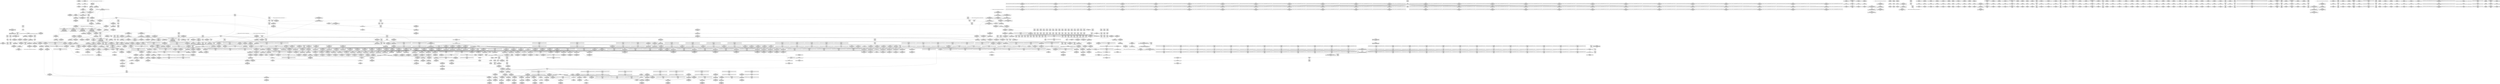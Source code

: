 digraph {
	CE0x4a824e0 [shape=record,shape=Mrecord,label="{CE0x4a824e0|selinux_socket_create:if.end|*SummSink*}"]
	CE0x4a99810 [shape=record,shape=Mrecord,label="{CE0x4a99810|socket_type_to_security_class:sw.bb20}"]
	CE0x4b87b90 [shape=record,shape=Mrecord,label="{CE0x4b87b90|default_protocol_stream:tmp9|security/selinux/hooks.c,1162}"]
	CE0x4b44c50 [shape=record,shape=Mrecord,label="{CE0x4b44c50|__llvm_gcov_indirect_counter_increment:pred|*SummSource*}"]
	CE0x4b12860 [shape=record,shape=Mrecord,label="{CE0x4b12860|socket_type_to_security_class:tmp7|security/selinux/hooks.c,1181}"]
	CE0x4b9d990 [shape=record,shape=Mrecord,label="{CE0x4b9d990|_call_void___llvm_gcov_indirect_counter_increment(i32*___llvm_gcov_global_state_pred344,_i64**_getelementptr_inbounds_(_100_x_i64*_,_100_x_i64*_*___llvm_gcda_edge_table343,_i64_0,_i64_92)),_!dbg_!27750|security/selinux/hooks.c,1220|*SummSink*}"]
	CE0x4b50880 [shape=record,shape=Mrecord,label="{CE0x4b50880|i16_14|*Constant*}"]
	CE0x4b3bc10 [shape=record,shape=Mrecord,label="{CE0x4b3bc10|__llvm_gcov_indirect_counter_increment:tmp2|*SummSource*}"]
	CE0x4b3c710 [shape=record,shape=Mrecord,label="{CE0x4b3c710|socket_sockcreate_sid:tmp9|*LoadInst*|security/selinux/hooks.c,3954|*SummSink*}"]
	CE0x4b40eb0 [shape=record,shape=Mrecord,label="{CE0x4b40eb0|default_protocol_stream:tmp4|security/selinux/hooks.c,1162|*SummSink*}"]
	CE0x4aabda0 [shape=record,shape=Mrecord,label="{CE0x4aabda0|selinux_socket_create:sid|security/selinux/hooks.c,3995|*SummSink*}"]
	CE0x4aaa4e0 [shape=record,shape=Mrecord,label="{CE0x4aaa4e0|socket_type_to_security_class:if.then|*SummSource*}"]
	CE0x4b513c0 [shape=record,shape=Mrecord,label="{CE0x4b513c0|i16_37|*Constant*}"]
	CE0x4aa2af0 [shape=record,shape=Mrecord,label="{CE0x4aa2af0|i64*_getelementptr_inbounds_(_18_x_i64_,_18_x_i64_*___llvm_gcov_ctr341,_i64_0,_i64_0)|*Constant*}"]
	CE0x4b04870 [shape=record,shape=Mrecord,label="{CE0x4b04870|_call_void___llvm_gcov_indirect_counter_increment(i32*___llvm_gcov_global_state_pred344,_i64**_getelementptr_inbounds_(_100_x_i64*_,_100_x_i64*_*___llvm_gcda_edge_table343,_i64_0,_i64_36)),_!dbg_!27720|security/selinux/hooks.c,1179}"]
	CE0x4abee00 [shape=record,shape=Mrecord,label="{CE0x4abee00|GLOBAL:lockdep_rcu_suspicious|*Constant*|*SummSource*}"]
	CE0x4b2e820 [shape=record,shape=Mrecord,label="{CE0x4b2e820|socket_type_to_security_class:sw.bb5|*SummSink*}"]
	CE0x4b51af0 [shape=record,shape=Mrecord,label="{CE0x4b51af0|i16_40|*Constant*|*SummSource*}"]
	CE0x4b5ac90 [shape=record,shape=Mrecord,label="{CE0x4b5ac90|i32_3|*Constant*|*SummSource*}"]
	CE0x4b12410 [shape=record,shape=Mrecord,label="{CE0x4b12410|i64*_getelementptr_inbounds_(_57_x_i64_,_57_x_i64_*___llvm_gcov_ctr342,_i64_0,_i64_15)|*Constant*|*SummSource*}"]
	CE0x4b120f0 [shape=record,shape=Mrecord,label="{CE0x4b120f0|i64*_getelementptr_inbounds_(_57_x_i64_,_57_x_i64_*___llvm_gcov_ctr342,_i64_0,_i64_15)|*Constant*}"]
	CE0x4b539b0 [shape=record,shape=Mrecord,label="{CE0x4b539b0|i16_33|*Constant*}"]
	CE0x4ab8500 [shape=record,shape=Mrecord,label="{CE0x4ab8500|selinux_socket_create:tmp12|security/selinux/hooks.c,3982}"]
	CE0x4a8b220 [shape=record,shape=Mrecord,label="{CE0x4a8b220|selinux_socket_create:if.end10|*SummSource*}"]
	CE0x4aa40e0 [shape=record,shape=Mrecord,label="{CE0x4aa40e0|selinux_socket_create:tmp29|security/selinux/hooks.c,3992|*SummSource*}"]
	CE0x4adae80 [shape=record,shape=Mrecord,label="{CE0x4adae80|default_protocol_dgram:tmp10|security/selinux/hooks.c,1167|*SummSink*}"]
	CE0x4b1a7b0 [shape=record,shape=Mrecord,label="{CE0x4b1a7b0|__llvm_gcov_indirect_counter_increment:tmp6}"]
	CE0x4b54ac0 [shape=record,shape=Mrecord,label="{CE0x4b54ac0|i16_35|*Constant*|*SummSource*}"]
	CE0x4ba8110 [shape=record,shape=Mrecord,label="{CE0x4ba8110|i64*_getelementptr_inbounds_(_57_x_i64_,_57_x_i64_*___llvm_gcov_ctr342,_i64_0,_i64_52)|*Constant*|*SummSource*}"]
	CE0x4a9c850 [shape=record,shape=Mrecord,label="{CE0x4a9c850|selinux_socket_create:family|Function::selinux_socket_create&Arg::family::}"]
	CE0x4b16980 [shape=record,shape=Mrecord,label="{CE0x4b16980|socket_type_to_security_class:tmp17|security/selinux/hooks.c,1191|*SummSink*}"]
	CE0x4b52690 [shape=record,shape=Mrecord,label="{CE0x4b52690|i16_41|*Constant*}"]
	CE0x4aa76c0 [shape=record,shape=Mrecord,label="{CE0x4aa76c0|selinux_socket_create:tmp34|security/selinux/hooks.c,3995|*SummSink*}"]
	CE0x4abd260 [shape=record,shape=Mrecord,label="{CE0x4abd260|_call_void_mcount()_#3}"]
	CE0x4b0af30 [shape=record,shape=Mrecord,label="{CE0x4b0af30|socket_sockcreate_sid:tmp15|security/selinux/hooks.c,3960|*SummSource*}"]
	CE0x4b270d0 [shape=record,shape=Mrecord,label="{CE0x4b270d0|socket_type_to_security_class:tmp12|security/selinux/hooks.c,1187|*SummSource*}"]
	CE0x4b176c0 [shape=record,shape=Mrecord,label="{CE0x4b176c0|get_current:tmp|*SummSink*}"]
	CE0x4ac96e0 [shape=record,shape=Mrecord,label="{CE0x4ac96e0|_ret_i32_%lor.ext,_!dbg_!27720|security/selinux/hooks.c,1162}"]
	CE0x4b282a0 [shape=record,shape=Mrecord,label="{CE0x4b282a0|get_current:tmp}"]
	CE0x4b11300 [shape=record,shape=Mrecord,label="{CE0x4b11300|get_current:bb|*SummSink*}"]
	CE0x4b48030 [shape=record,shape=Mrecord,label="{CE0x4b48030|socket_type_to_security_class:tmp53|security/selinux/hooks.c,1229}"]
	CE0x4ac16f0 [shape=record,shape=Mrecord,label="{CE0x4ac16f0|i32_0|*Constant*|*SummSink*}"]
	CE0x4b59cf0 [shape=record,shape=Mrecord,label="{CE0x4b59cf0|i64*_getelementptr_inbounds_(_57_x_i64_,_57_x_i64_*___llvm_gcov_ctr342,_i64_0,_i64_29)|*Constant*|*SummSink*}"]
	CE0x4a9b150 [shape=record,shape=Mrecord,label="{CE0x4a9b150|i64*_getelementptr_inbounds_(_18_x_i64_,_18_x_i64_*___llvm_gcov_ctr341,_i64_0,_i64_12)|*Constant*|*SummSink*}"]
	CE0x4a98800 [shape=record,shape=Mrecord,label="{CE0x4a98800|selinux_socket_create:tmp10|security/selinux/hooks.c,3982|*SummSource*}"]
	CE0x4adec70 [shape=record,shape=Mrecord,label="{CE0x4adec70|_call_void___llvm_gcov_indirect_counter_increment(i32*___llvm_gcov_global_state_pred344,_i64**_getelementptr_inbounds_(_100_x_i64*_,_100_x_i64*_*___llvm_gcda_edge_table343,_i64_0,_i64_68)),_!dbg_!27744|security/selinux/hooks.c,1208|*SummSink*}"]
	CE0x4b11a40 [shape=record,shape=Mrecord,label="{CE0x4b11a40|_call_void_mcount()_#3|*SummSink*}"]
	CE0x4b026f0 [shape=record,shape=Mrecord,label="{CE0x4b026f0|i64**_getelementptr_inbounds_(_100_x_i64*_,_100_x_i64*_*___llvm_gcda_edge_table343,_i64_0,_i64_60)|*Constant*|*SummSink*}"]
	CE0x4b30840 [shape=record,shape=Mrecord,label="{CE0x4b30840|socket_type_to_security_class:tmp7|security/selinux/hooks.c,1181|*SummSink*}"]
	CE0x4aed5e0 [shape=record,shape=Mrecord,label="{CE0x4aed5e0|i32_8|*Constant*|*SummSink*}"]
	CE0x4b2edf0 [shape=record,shape=Mrecord,label="{CE0x4b2edf0|socket_type_to_security_class:if.else9}"]
	CE0x4ae6a00 [shape=record,shape=Mrecord,label="{CE0x4ae6a00|default_protocol_stream:bb|*SummSink*}"]
	CE0x4ac3bd0 [shape=record,shape=Mrecord,label="{CE0x4ac3bd0|selinux_socket_create:tmp15|security/selinux/hooks.c,3982|*SummSink*}"]
	CE0x4b2f760 [shape=record,shape=Mrecord,label="{CE0x4b2f760|_ret_void|*SummSource*}"]
	CE0x4ac23b0 [shape=record,shape=Mrecord,label="{CE0x4ac23b0|selinux_socket_create:tmp9|security/selinux/hooks.c,3982}"]
	CE0x4b442c0 [shape=record,shape=Mrecord,label="{CE0x4b442c0|default_protocol_stream:tmp1}"]
	CE0x4b8ebb0 [shape=record,shape=Mrecord,label="{CE0x4b8ebb0|default_protocol_stream:tmp10|security/selinux/hooks.c,1162|*SummSource*}"]
	CE0x4b52bf0 [shape=record,shape=Mrecord,label="{CE0x4b52bf0|i16_24|*Constant*|*SummSink*}"]
	CE0x4add870 [shape=record,shape=Mrecord,label="{CE0x4add870|i64**_getelementptr_inbounds_(_100_x_i64*_,_100_x_i64*_*___llvm_gcda_edge_table343,_i64_0,_i64_64)|*Constant*|*SummSink*}"]
	CE0x4ae2b10 [shape=record,shape=Mrecord,label="{CE0x4ae2b10|i64**_getelementptr_inbounds_(_100_x_i64*_,_100_x_i64*_*___llvm_gcda_edge_table343,_i64_0,_i64_72)|*Constant*|*SummSink*}"]
	CE0x4b06e30 [shape=record,shape=Mrecord,label="{CE0x4b06e30|i64**_getelementptr_inbounds_(_100_x_i64*_,_100_x_i64*_*___llvm_gcda_edge_table343,_i64_0,_i64_32)|*Constant*|*SummSink*}"]
	CE0x4b9c8a0 [shape=record,shape=Mrecord,label="{CE0x4b9c8a0|socket_type_to_security_class:tmp43|security/selinux/hooks.c,1218}"]
	CE0x4b3e080 [shape=record,shape=Mrecord,label="{CE0x4b3e080|socket_sockcreate_sid:tmp5|security/selinux/hooks.c,3953}"]
	CE0x4b511b0 [shape=record,shape=Mrecord,label="{CE0x4b511b0|i16_23|*Constant*|*SummSource*}"]
	CE0x4b2e600 [shape=record,shape=Mrecord,label="{CE0x4b2e600|socket_type_to_security_class:sw.bb5}"]
	CE0x4ada780 [shape=record,shape=Mrecord,label="{CE0x4ada780|default_protocol_dgram:tmp9|security/selinux/hooks.c,1167|*SummSink*}"]
	CE0x4b89250 [shape=record,shape=Mrecord,label="{CE0x4b89250|default_protocol_stream:cmp|security/selinux/hooks.c,1162|*SummSink*}"]
	CE0x4ab0060 [shape=record,shape=Mrecord,label="{CE0x4ab0060|_ret_i32_%retval.0,_!dbg_!27728|security/selinux/hooks.c,3960|*SummSink*}"]
	CE0x4aa0510 [shape=record,shape=Mrecord,label="{CE0x4aa0510|selinux_socket_create:tmp7|security/selinux/hooks.c,3982}"]
	CE0x4ab9cf0 [shape=record,shape=Mrecord,label="{CE0x4ab9cf0|selinux_socket_create:call4|security/selinux/hooks.c,3982|*SummSource*}"]
	CE0x4ae2b80 [shape=record,shape=Mrecord,label="{CE0x4ae2b80|i64*_getelementptr_inbounds_(_57_x_i64_,_57_x_i64_*___llvm_gcov_ctr342,_i64_0,_i64_44)|*Constant*}"]
	CE0x4ae0c20 [shape=record,shape=Mrecord,label="{CE0x4ae0c20|socket_type_to_security_class:tmp33|security/selinux/hooks.c,1208|*SummSource*}"]
	CE0x4b16b40 [shape=record,shape=Mrecord,label="{CE0x4b16b40|socket_type_to_security_class:tmp18|security/selinux/hooks.c,1191}"]
	CE0x4aaaed0 [shape=record,shape=Mrecord,label="{CE0x4aaaed0|socket_type_to_security_class:sw.epilog26}"]
	CE0x4b27930 [shape=record,shape=Mrecord,label="{CE0x4b27930|socket_type_to_security_class:tmp13|security/selinux/hooks.c,1187|*SummSource*}"]
	CE0x4b57cf0 [shape=record,shape=Mrecord,label="{CE0x4b57cf0|socket_type_to_security_class:tmp25|security/selinux/hooks.c,1196}"]
	CE0x4bd5aa0 [shape=record,shape=Mrecord,label="{CE0x4bd5aa0|default_protocol_dgram:tmp7|security/selinux/hooks.c,1167|*SummSource*}"]
	CE0x4b12280 [shape=record,shape=Mrecord,label="{CE0x4b12280|socket_type_to_security_class:tmp6|security/selinux/hooks.c,1181|*SummSource*}"]
	CE0x4b9bbd0 [shape=record,shape=Mrecord,label="{CE0x4b9bbd0|i64**_getelementptr_inbounds_(_100_x_i64*_,_100_x_i64*_*___llvm_gcda_edge_table343,_i64_0,_i64_88)|*Constant*}"]
	CE0x4b3a770 [shape=record,shape=Mrecord,label="{CE0x4b3a770|socket_sockcreate_sid:tmp7|security/selinux/hooks.c,3954|*SummSink*}"]
	CE0x4b87c00 [shape=record,shape=Mrecord,label="{CE0x4b87c00|default_protocol_stream:tmp9|security/selinux/hooks.c,1162|*SummSource*}"]
	CE0x60be130 [shape=record,shape=Mrecord,label="{CE0x60be130|selinux_socket_create:if.then9|*SummSource*}"]
	CE0x4b23080 [shape=record,shape=Mrecord,label="{CE0x4b23080|socket_type_to_security_class:sw.bb19}"]
	CE0x4b21ce0 [shape=record,shape=Mrecord,label="{CE0x4b21ce0|i64*_getelementptr_inbounds_(_57_x_i64_,_57_x_i64_*___llvm_gcov_ctr342,_i64_0,_i64_23)|*Constant*}"]
	CE0x4aa9ab0 [shape=record,shape=Mrecord,label="{CE0x4aa9ab0|i64*_getelementptr_inbounds_(_18_x_i64_,_18_x_i64_*___llvm_gcov_ctr341,_i64_0,_i64_6)|*Constant*|*SummSink*}"]
	CE0x4b9c010 [shape=record,shape=Mrecord,label="{CE0x4b9c010|i64**_getelementptr_inbounds_(_100_x_i64*_,_100_x_i64*_*___llvm_gcda_edge_table343,_i64_0,_i64_88)|*Constant*|*SummSource*}"]
	CE0x4b2b4d0 [shape=record,shape=Mrecord,label="{CE0x4b2b4d0|socket_type_to_security_class:call6|security/selinux/hooks.c,1191}"]
	CE0x4ada1b0 [shape=record,shape=Mrecord,label="{CE0x4ada1b0|i64*_getelementptr_inbounds_(_5_x_i64_,_5_x_i64_*___llvm_gcov_ctr346,_i64_0,_i64_4)|*Constant*|*SummSource*}"]
	CE0x4b32af0 [shape=record,shape=Mrecord,label="{CE0x4b32af0|GLOBAL:__llvm_gcov_ctr342|Global_var:__llvm_gcov_ctr342|*SummSink*}"]
	CE0x4b23c40 [shape=record,shape=Mrecord,label="{CE0x4b23c40|socket_type_to_security_class:tmp19|security/selinux/hooks.c,1191}"]
	CE0x4b375d0 [shape=record,shape=Mrecord,label="{CE0x4b375d0|socket_sockcreate_sid:tmp8|security/selinux/hooks.c,3954|*SummSink*}"]
	CE0x4adc3f0 [shape=record,shape=Mrecord,label="{CE0x4adc3f0|socket_sockcreate_sid:tsec|Function::socket_sockcreate_sid&Arg::tsec::}"]
	CE0x4afe300 [shape=record,shape=Mrecord,label="{CE0x4afe300|i64**_getelementptr_inbounds_(_100_x_i64*_,_100_x_i64*_*___llvm_gcda_edge_table343,_i64_0,_i64_12)|*Constant*}"]
	CE0x4b332f0 [shape=record,shape=Mrecord,label="{CE0x4b332f0|socket_type_to_security_class:tmp10|security/selinux/hooks.c,1186|*SummSource*}"]
	CE0x4b2f6f0 [shape=record,shape=Mrecord,label="{CE0x4b2f6f0|_ret_void}"]
	CE0x4bca170 [shape=record,shape=Mrecord,label="{CE0x4bca170|socket_sockcreate_sid:bb}"]
	CE0x4b9c6d0 [shape=record,shape=Mrecord,label="{CE0x4b9c6d0|i64*_getelementptr_inbounds_(_57_x_i64_,_57_x_i64_*___llvm_gcov_ctr342,_i64_0,_i64_48)|*Constant*|*SummSink*}"]
	CE0x4ac2f90 [shape=record,shape=Mrecord,label="{CE0x4ac2f90|i64_13|*Constant*|*SummSink*}"]
	CE0x4b44f60 [shape=record,shape=Mrecord,label="{CE0x4b44f60|socket_sockcreate_sid:tmp11|security/selinux/hooks.c,3958|*SummSink*}"]
	CE0x4b22f30 [shape=record,shape=Mrecord,label="{CE0x4b22f30|_call_void___llvm_gcov_indirect_counter_increment(i32*___llvm_gcov_global_state_pred344,_i64**_getelementptr_inbounds_(_100_x_i64*_,_100_x_i64*_*___llvm_gcda_edge_table343,_i64_0,_i64_48)),_!dbg_!27731|security/selinux/hooks.c,1191|*SummSource*}"]
	CE0x4b15260 [shape=record,shape=Mrecord,label="{CE0x4b15260|socket_type_to_security_class:tmp4|security/selinux/hooks.c,1179|*SummSource*}"]
	CE0x4b39f70 [shape=record,shape=Mrecord,label="{CE0x4b39f70|i64_21|*Constant*|*SummSource*}"]
	CE0x4b96a00 [shape=record,shape=Mrecord,label="{CE0x4b96a00|i64**_getelementptr_inbounds_(_100_x_i64*_,_100_x_i64*_*___llvm_gcda_edge_table343,_i64_0,_i64_80)|*Constant*|*SummSink*}"]
	CE0x4aec110 [shape=record,shape=Mrecord,label="{CE0x4aec110|avc_has_perm:entry|*SummSink*}"]
	CE0x4aeae00 [shape=record,shape=Mrecord,label="{CE0x4aeae00|selinux_socket_create:tmp37|security/selinux/hooks.c,3995|*SummSource*}"]
	CE0x4b37bb0 [shape=record,shape=Mrecord,label="{CE0x4b37bb0|socket_type_to_security_class:sw.bb17}"]
	CE0x4b08dd0 [shape=record,shape=Mrecord,label="{CE0x4b08dd0|i32_0|*Constant*}"]
	CE0x4abf030 [shape=record,shape=Mrecord,label="{CE0x4abf030|GLOBAL:current_task|Global_var:current_task}"]
	CE0x4b53680 [shape=record,shape=Mrecord,label="{CE0x4b53680|i16_44|*Constant*}"]
	CE0x4b22ec0 [shape=record,shape=Mrecord,label="{CE0x4b22ec0|_call_void___llvm_gcov_indirect_counter_increment(i32*___llvm_gcov_global_state_pred344,_i64**_getelementptr_inbounds_(_100_x_i64*_,_100_x_i64*_*___llvm_gcda_edge_table343,_i64_0,_i64_48)),_!dbg_!27731|security/selinux/hooks.c,1191}"]
	CE0x4aca840 [shape=record,shape=Mrecord,label="{CE0x4aca840|i64*_getelementptr_inbounds_(_2_x_i64_,_2_x_i64_*___llvm_gcov_ctr98,_i64_0,_i64_1)|*Constant*|*SummSink*}"]
	CE0x4b88a60 [shape=record,shape=Mrecord,label="{CE0x4b88a60|default_protocol_stream:tmp}"]
	CE0x4b08290 [shape=record,shape=Mrecord,label="{CE0x4b08290|socket_type_to_security_class:tmp5|security/selinux/hooks.c,1179|*SummSource*}"]
	CE0x4b44330 [shape=record,shape=Mrecord,label="{CE0x4b44330|default_protocol_stream:tmp1|*SummSource*}"]
	CE0x4b2bbc0 [shape=record,shape=Mrecord,label="{CE0x4b2bbc0|i64**_getelementptr_inbounds_(_100_x_i64*_,_100_x_i64*_*___llvm_gcda_edge_table343,_i64_0,_i64_48)|*Constant*}"]
	CE0x4b25100 [shape=record,shape=Mrecord,label="{CE0x4b25100|socket_type_to_security_class:tmp21|security/selinux/hooks.c,1192|*SummSource*}"]
	CE0x4b2e730 [shape=record,shape=Mrecord,label="{CE0x4b2e730|socket_type_to_security_class:sw.bb5|*SummSource*}"]
	CE0x4b9a3d0 [shape=record,shape=Mrecord,label="{CE0x4b9a3d0|socket_type_to_security_class:tmp41|security/selinux/hooks.c,1216|*SummSink*}"]
	CE0x4b26670 [shape=record,shape=Mrecord,label="{CE0x4b26670|i64**_getelementptr_inbounds_(_100_x_i64*_,_100_x_i64*_*___llvm_gcda_edge_table343,_i64_0,_i64_8)|*Constant*|*SummSink*}"]
	CE0x4b9d2f0 [shape=record,shape=Mrecord,label="{CE0x4b9d2f0|_call_void___llvm_gcov_indirect_counter_increment(i32*___llvm_gcov_global_state_pred344,_i64**_getelementptr_inbounds_(_100_x_i64*_,_100_x_i64*_*___llvm_gcda_edge_table343,_i64_0,_i64_92)),_!dbg_!27750|security/selinux/hooks.c,1220|*SummSource*}"]
	CE0x4ae6380 [shape=record,shape=Mrecord,label="{CE0x4ae6380|default_protocol_dgram:tmp4|security/selinux/hooks.c,1167|*SummSink*}"]
	CE0x4a81b10 [shape=record,shape=Mrecord,label="{CE0x4a81b10|selinux_socket_create:if.end15}"]
	CE0x4b53f10 [shape=record,shape=Mrecord,label="{CE0x4b53f10|i16_15|*Constant*|*SummSink*}"]
	CE0x4ad92f0 [shape=record,shape=Mrecord,label="{CE0x4ad92f0|_ret_i16_%retval.0,_!dbg_!27757|security/selinux/hooks.c,1235|*SummSource*}"]
	CE0x4b3d800 [shape=record,shape=Mrecord,label="{CE0x4b3d800|socket_sockcreate_sid:tmp3|security/selinux/hooks.c,3953|*SummSource*}"]
	CE0x4b2f960 [shape=record,shape=Mrecord,label="{CE0x4b2f960|_ret_void|*SummSink*}"]
	CE0x4abf4d0 [shape=record,shape=Mrecord,label="{CE0x4abf4d0|selinux_socket_create:tmp13|security/selinux/hooks.c,3982|*SummSource*}"]
	CE0x4a9bc10 [shape=record,shape=Mrecord,label="{CE0x4a9bc10|selinux_socket_create:call11|security/selinux/hooks.c,3990|*SummSink*}"]
	CE0x4a8b070 [shape=record,shape=Mrecord,label="{CE0x4a8b070|selinux_socket_create:bb|*SummSink*}"]
	CE0x4b41110 [shape=record,shape=Mrecord,label="{CE0x4b41110|socket_sockcreate_sid:if.end|*SummSource*}"]
	CE0x4aebe30 [shape=record,shape=Mrecord,label="{CE0x4aebe30|avc_has_perm:entry|*SummSource*}"]
	CE0x4ba26f0 [shape=record,shape=Mrecord,label="{CE0x4ba26f0|i64**_getelementptr_inbounds_(_100_x_i64*_,_100_x_i64*_*___llvm_gcda_edge_table343,_i64_0,_i64_96)|*Constant*}"]
	CE0x4b221d0 [shape=record,shape=Mrecord,label="{CE0x4b221d0|i64*_getelementptr_inbounds_(_57_x_i64_,_57_x_i64_*___llvm_gcov_ctr342,_i64_0,_i64_23)|*Constant*|*SummSource*}"]
	CE0x4b06dc0 [shape=record,shape=Mrecord,label="{CE0x4b06dc0|i64**_getelementptr_inbounds_(_100_x_i64*_,_100_x_i64*_*___llvm_gcda_edge_table343,_i64_0,_i64_32)|*Constant*|*SummSource*}"]
	CE0x4b4b1e0 [shape=record,shape=Mrecord,label="{CE0x4b4b1e0|socket_type_to_security_class:tmp55|security/selinux/hooks.c,1231|*SummSink*}"]
	CE0x6970a00 [shape=record,shape=Mrecord,label="{CE0x6970a00|selinux_socket_create:tmp5|security/selinux/hooks.c,3982|*SummSource*}"]
	CE0x4aed320 [shape=record,shape=Mrecord,label="{CE0x4aed320|i32_8|*Constant*}"]
	CE0x4b58700 [shape=record,shape=Mrecord,label="{CE0x4b58700|_call_void___llvm_gcov_indirect_counter_increment(i32*___llvm_gcov_global_state_pred344,_i64**_getelementptr_inbounds_(_100_x_i64*_,_100_x_i64*_*___llvm_gcda_edge_table343,_i64_0,_i64_40)),_!dbg_!27738|security/selinux/hooks.c,1198|*SummSource*}"]
	CE0x4aa1710 [shape=record,shape=Mrecord,label="{CE0x4aa1710|i64*_getelementptr_inbounds_(_18_x_i64_,_18_x_i64_*___llvm_gcov_ctr341,_i64_0,_i64_9)|*Constant*|*SummSource*}"]
	CE0x4b4a6e0 [shape=record,shape=Mrecord,label="{CE0x4b4a6e0|i64*_getelementptr_inbounds_(_57_x_i64_,_57_x_i64_*___llvm_gcov_ctr342,_i64_0,_i64_54)|*Constant*|*SummSource*}"]
	CE0x4ab6be0 [shape=record,shape=Mrecord,label="{CE0x4ab6be0|selinux_socket_create:if.end15|*SummSink*}"]
	CE0x4b20f50 [shape=record,shape=Mrecord,label="{CE0x4b20f50|%struct.qstr*_null|*Constant*|*SummSink*}"]
	CE0x4b4a3c0 [shape=record,shape=Mrecord,label="{CE0x4b4a3c0|i64*_getelementptr_inbounds_(_57_x_i64_,_57_x_i64_*___llvm_gcov_ctr342,_i64_0,_i64_54)|*Constant*}"]
	CE0x4aed850 [shape=record,shape=Mrecord,label="{CE0x4aed850|%struct.common_audit_data*_null|*Constant*}"]
	CE0x4ba33c0 [shape=record,shape=Mrecord,label="{CE0x4ba33c0|socket_type_to_security_class:tmp47|security/selinux/hooks.c,1222}"]
	CE0x4b52150 [shape=record,shape=Mrecord,label="{CE0x4b52150|i16_22|*Constant*|*SummSource*}"]
	CE0x4ae0680 [shape=record,shape=Mrecord,label="{CE0x4ae0680|i64*_getelementptr_inbounds_(_57_x_i64_,_57_x_i64_*___llvm_gcov_ctr342,_i64_0,_i64_43)|*Constant*|*SummSource*}"]
	CE0x4b52480 [shape=record,shape=Mrecord,label="{CE0x4b52480|i16_21|*Constant*|*SummSource*}"]
	CE0x4a91b50 [shape=record,shape=Mrecord,label="{CE0x4a91b50|selinux_socket_create:land.lhs.true2}"]
	CE0x4ba7df0 [shape=record,shape=Mrecord,label="{CE0x4ba7df0|i64*_getelementptr_inbounds_(_57_x_i64_,_57_x_i64_*___llvm_gcov_ctr342,_i64_0,_i64_52)|*Constant*}"]
	CE0x4b49120 [shape=record,shape=Mrecord,label="{CE0x4b49120|_call_void___llvm_gcov_indirect_counter_increment(i32*___llvm_gcov_global_state_pred344,_i64**_getelementptr_inbounds_(_100_x_i64*_,_100_x_i64*_*___llvm_gcda_edge_table343,_i64_0,_i64_24)),_!dbg_!27755|security/selinux/hooks.c,1231|*SummSink*}"]
	CE0x4b47a10 [shape=record,shape=Mrecord,label="{CE0x4b47a10|socket_type_to_security_class:tmp52|security/selinux/hooks.c,1229|*SummSource*}"]
	CE0x4b02c50 [shape=record,shape=Mrecord,label="{CE0x4b02c50|i64*_getelementptr_inbounds_(_57_x_i64_,_57_x_i64_*___llvm_gcov_ctr342,_i64_0,_i64_41)|*Constant*|*SummSink*}"]
	CE0x4b2c4a0 [shape=record,shape=Mrecord,label="{CE0x4b2c4a0|socket_sockcreate_sid:sockcreate_sid|security/selinux/hooks.c,3953}"]
	CE0x4b862a0 [shape=record,shape=Mrecord,label="{CE0x4b862a0|default_protocol_stream:tmp7|security/selinux/hooks.c,1162|*SummSource*}"]
	CE0x4b92040 [shape=record,shape=Mrecord,label="{CE0x4b92040|default_protocol_stream:tmp5|security/selinux/hooks.c,1162}"]
	CE0x4b91130 [shape=record,shape=Mrecord,label="{CE0x4b91130|GLOBAL:__llvm_gcov_ctr345|Global_var:__llvm_gcov_ctr345}"]
	CE0x4b53e00 [shape=record,shape=Mrecord,label="{CE0x4b53e00|i16_15|*Constant*|*SummSource*}"]
	CE0x4b0d2c0 [shape=record,shape=Mrecord,label="{CE0x4b0d2c0|_call_void___llvm_gcov_indirect_counter_increment(i32*___llvm_gcov_global_state_pred344,_i64**_getelementptr_inbounds_(_100_x_i64*_,_100_x_i64*_*___llvm_gcda_edge_table343,_i64_0,_i64_52)),_!dbg_!27737|security/selinux/hooks.c,1196|*SummSink*}"]
	CE0x4ac0cc0 [shape=record,shape=Mrecord,label="{CE0x4ac0cc0|selinux_socket_create:tmp23|security/selinux/hooks.c,3987|*SummSink*}"]
	CE0x4b2c570 [shape=record,shape=Mrecord,label="{CE0x4b2c570|socket_sockcreate_sid:sockcreate_sid|security/selinux/hooks.c,3953|*SummSource*}"]
	CE0x4ae6af0 [shape=record,shape=Mrecord,label="{CE0x4ae6af0|i64*_getelementptr_inbounds_(_57_x_i64_,_57_x_i64_*___llvm_gcov_ctr342,_i64_0,_i64_13)|*Constant*|*SummSource*}"]
	CE0x4a8f9c0 [shape=record,shape=Mrecord,label="{CE0x4a8f9c0|selinux_socket_create:if.then}"]
	CE0x4b15410 [shape=record,shape=Mrecord,label="{CE0x4b15410|socket_type_to_security_class:sw.default|*SummSink*}"]
	CE0x4a9c170 [shape=record,shape=Mrecord,label="{CE0x4a9c170|GLOBAL:socket_type_to_security_class|*Constant*|*SummSource*}"]
	CE0x4b37fa0 [shape=record,shape=Mrecord,label="{CE0x4b37fa0|__llvm_gcov_indirect_counter_increment:counter|*SummSink*}"]
	CE0x4b10000 [shape=record,shape=Mrecord,label="{CE0x4b10000|selinux_socket_create:tmp39|security/selinux/hooks.c,3996|*SummSink*}"]
	CE0x4adf790 [shape=record,shape=Mrecord,label="{CE0x4adf790|socket_type_to_security_class:tmp32|security/selinux/hooks.c,1208}"]
	CE0x4aaf450 [shape=record,shape=Mrecord,label="{CE0x4aaf450|selinux_socket_create:protocol|Function::selinux_socket_create&Arg::protocol::|*SummSink*}"]
	CE0x4b10d40 [shape=record,shape=Mrecord,label="{CE0x4b10d40|get_current:tmp4|./arch/x86/include/asm/current.h,14|*SummSink*}"]
	CE0x4b41bc0 [shape=record,shape=Mrecord,label="{CE0x4b41bc0|__llvm_gcov_indirect_counter_increment:tmp|*SummSink*}"]
	CE0x4b3e3e0 [shape=record,shape=Mrecord,label="{CE0x4b3e3e0|_call_void_mcount()_#3}"]
	CE0x4b46640 [shape=record,shape=Mrecord,label="{CE0x4b46640|socket_sockcreate_sid:sid2|security/selinux/hooks.c,3958|*SummSink*}"]
	CE0x4b237a0 [shape=record,shape=Mrecord,label="{CE0x4b237a0|i64_2|*Constant*}"]
	CE0x4b56900 [shape=record,shape=Mrecord,label="{CE0x4b56900|socket_sockcreate_sid:if.then|*SummSource*}"]
	CE0x4b519d0 [shape=record,shape=Mrecord,label="{CE0x4b519d0|i16_40|*Constant*}"]
	CE0x4a81d20 [shape=record,shape=Mrecord,label="{CE0x4a81d20|i64*_getelementptr_inbounds_(_18_x_i64_,_18_x_i64_*___llvm_gcov_ctr341,_i64_0,_i64_1)|*Constant*}"]
	CE0x4b3c410 [shape=record,shape=Mrecord,label="{CE0x4b3c410|_call_void_mcount()_#3}"]
	CE0x4a80ca0 [shape=record,shape=Mrecord,label="{CE0x4a80ca0|selinux_socket_create:if.end|*SummSource*}"]
	CE0x4acaf10 [shape=record,shape=Mrecord,label="{CE0x4acaf10|get_current:tmp2|*SummSource*}"]
	CE0x4b36690 [shape=record,shape=Mrecord,label="{CE0x4b36690|socket_sockcreate_sid:tmp8|security/selinux/hooks.c,3954}"]
	CE0x4b3a700 [shape=record,shape=Mrecord,label="{CE0x4b3a700|socket_sockcreate_sid:tmp7|security/selinux/hooks.c,3954|*SummSource*}"]
	CE0x4adb400 [shape=record,shape=Mrecord,label="{CE0x4adb400|default_protocol_dgram:lor.ext|security/selinux/hooks.c,1167|*SummSink*}"]
	CE0x4b10ae0 [shape=record,shape=Mrecord,label="{CE0x4b10ae0|i64*_getelementptr_inbounds_(_2_x_i64_,_2_x_i64_*___llvm_gcov_ctr98,_i64_0,_i64_0)|*Constant*|*SummSource*}"]
	CE0x4a9dbf0 [shape=record,shape=Mrecord,label="{CE0x4a9dbf0|0:_i8,_:_GCMR_selinux_socket_create.__warned_internal_global_i8_0,_section_.data.unlikely_,_align_1:_elem_0:default:}"]
	CE0x4aa1bd0 [shape=record,shape=Mrecord,label="{CE0x4aa1bd0|selinux_socket_create:if.then14}"]
	CE0x4ab3810 [shape=record,shape=Mrecord,label="{CE0x4ab3810|selinux_socket_create:tmp12|security/selinux/hooks.c,3982|*SummSource*}"]
	CE0x4ae1560 [shape=record,shape=Mrecord,label="{CE0x4ae1560|_call_void___llvm_gcov_indirect_counter_increment(i32*___llvm_gcov_global_state_pred344,_i64**_getelementptr_inbounds_(_100_x_i64*_,_100_x_i64*_*___llvm_gcda_edge_table343,_i64_0,_i64_72)),_!dbg_!27745|security/selinux/hooks.c,1210|*SummSource*}"]
	CE0x4ab3f50 [shape=record,shape=Mrecord,label="{CE0x4ab3f50|selinux_socket_create:tmp27|security/selinux/hooks.c,3988|*SummSource*}"]
	CE0x4b39710 [shape=record,shape=Mrecord,label="{CE0x4b39710|socket_type_to_security_class:tobool|security/selinux/hooks.c,1186|*SummSource*}"]
	CE0x4adda70 [shape=record,shape=Mrecord,label="{CE0x4adda70|socket_type_to_security_class:tmp30|security/selinux/hooks.c,1206|*SummSource*}"]
	CE0x4b52cf0 [shape=record,shape=Mrecord,label="{CE0x4b52cf0|i16_31|*Constant*}"]
	CE0x4b33ce0 [shape=record,shape=Mrecord,label="{CE0x4b33ce0|i64*_getelementptr_inbounds_(_6_x_i64_,_6_x_i64_*___llvm_gcov_ctr347,_i64_0,_i64_0)|*Constant*}"]
	CE0x4b34280 [shape=record,shape=Mrecord,label="{CE0x4b34280|i32_16|*Constant*|*SummSource*}"]
	CE0x4b38220 [shape=record,shape=Mrecord,label="{CE0x4b38220|socket_type_to_security_class:sw.bb|*SummSource*}"]
	CE0x4b33850 [shape=record,shape=Mrecord,label="{CE0x4b33850|socket_type_to_security_class:tmp11|security/selinux/hooks.c,1186|*SummSource*}"]
	CE0x4b09a00 [shape=record,shape=Mrecord,label="{CE0x4b09a00|i64**_getelementptr_inbounds_(_100_x_i64*_,_100_x_i64*_*___llvm_gcda_edge_table343,_i64_0,_i64_4)|*Constant*}"]
	CE0x4ac7750 [shape=record,shape=Mrecord,label="{CE0x4ac7750|default_protocol_dgram:protocol|Function::default_protocol_dgram&Arg::protocol::|*SummSource*}"]
	CE0x4b093d0 [shape=record,shape=Mrecord,label="{CE0x4b093d0|__llvm_gcov_indirect_counter_increment:entry|*SummSink*}"]
	CE0x4b4a350 [shape=record,shape=Mrecord,label="{CE0x4b4a350|i64**_getelementptr_inbounds_(_100_x_i64*_,_100_x_i64*_*___llvm_gcda_edge_table343,_i64_0,_i64_24)|*Constant*|*SummSink*}"]
	CE0x4aad220 [shape=record,shape=Mrecord,label="{CE0x4aad220|socket_type_to_security_class:tmp22|security/selinux/hooks.c,1194|*SummSource*}"]
	CE0x4b4fc70 [shape=record,shape=Mrecord,label="{CE0x4b4fc70|i64*_getelementptr_inbounds_(_57_x_i64_,_57_x_i64_*___llvm_gcov_ctr342,_i64_0,_i64_55)|*Constant*|*SummSink*}"]
	CE0x4b45690 [shape=record,shape=Mrecord,label="{CE0x4b45690|default_protocol_stream:cmp|security/selinux/hooks.c,1162|*SummSource*}"]
	CE0x4b23450 [shape=record,shape=Mrecord,label="{CE0x4b23450|socket_type_to_security_class:sw.bb3|*SummSource*}"]
	CE0x4abc490 [shape=record,shape=Mrecord,label="{CE0x4abc490|i64*_getelementptr_inbounds_(_18_x_i64_,_18_x_i64_*___llvm_gcov_ctr341,_i64_0,_i64_9)|*Constant*|*SummSink*}"]
	CE0x4b947f0 [shape=record,shape=Mrecord,label="{CE0x4b947f0|socket_type_to_security_class:tmp37|security/selinux/hooks.c,1212|*SummSource*}"]
	CE0x4ae2ea0 [shape=record,shape=Mrecord,label="{CE0x4ae2ea0|i64*_getelementptr_inbounds_(_57_x_i64_,_57_x_i64_*___llvm_gcov_ctr342,_i64_0,_i64_44)|*Constant*|*SummSource*}"]
	CE0x4b41a90 [shape=record,shape=Mrecord,label="{CE0x4b41a90|__llvm_gcov_indirect_counter_increment:tmp1}"]
	CE0x4ac5f60 [shape=record,shape=Mrecord,label="{CE0x4ac5f60|_call_void___llvm_gcov_indirect_counter_increment(i32*___llvm_gcov_global_state_pred344,_i64**_getelementptr_inbounds_(_100_x_i64*_,_100_x_i64*_*___llvm_gcda_edge_table343,_i64_0,_i64_4)),_!dbg_!27715|security/selinux/hooks.c,1174|*SummSink*}"]
	CE0x4ac0340 [shape=record,shape=Mrecord,label="{CE0x4ac0340|socket_type_to_security_class:if.then}"]
	CE0x4b34a20 [shape=record,shape=Mrecord,label="{CE0x4b34a20|i32_17|*Constant*|*SummSource*}"]
	CE0x4ab01b0 [shape=record,shape=Mrecord,label="{CE0x4ab01b0|selinux_socket_create:tobool13|security/selinux/hooks.c,3992|*SummSink*}"]
	CE0x4b12010 [shape=record,shape=Mrecord,label="{CE0x4b12010|i64**_getelementptr_inbounds_(_100_x_i64*_,_100_x_i64*_*___llvm_gcda_edge_table343,_i64_0,_i64_28)|*Constant*|*SummSource*}"]
	CE0x4aac6b0 [shape=record,shape=Mrecord,label="{CE0x4aac6b0|socket_type_to_security_class:tmp21|security/selinux/hooks.c,1192|*SummSink*}"]
	CE0x4b12d60 [shape=record,shape=Mrecord,label="{CE0x4b12d60|socket_sockcreate_sid:tmp1|*SummSink*}"]
	CE0x4b45a30 [shape=record,shape=Mrecord,label="{CE0x4b45a30|default_protocol_stream:tmp2|security/selinux/hooks.c,1162|*SummSource*}"]
	CE0x4b2c660 [shape=record,shape=Mrecord,label="{CE0x4b2c660|socket_sockcreate_sid:sockcreate_sid|security/selinux/hooks.c,3953|*SummSink*}"]
	CE0x4b19c40 [shape=record,shape=Mrecord,label="{CE0x4b19c40|socket_sockcreate_sid:tmp10|security/selinux/hooks.c,3958|*SummSource*}"]
	CE0x4aa1220 [shape=record,shape=Mrecord,label="{CE0x4aa1220|i64_4|*Constant*}"]
	CE0x4ba5890 [shape=record,shape=Mrecord,label="{CE0x4ba5890|i64*_getelementptr_inbounds_(_57_x_i64_,_57_x_i64_*___llvm_gcov_ctr342,_i64_0,_i64_51)|*Constant*|*SummSink*}"]
	CE0x4b47ba0 [shape=record,shape=Mrecord,label="{CE0x4b47ba0|i64*_getelementptr_inbounds_(_57_x_i64_,_57_x_i64_*___llvm_gcov_ctr342,_i64_0,_i64_53)|*Constant*|*SummSource*}"]
	CE0x4aa3b90 [shape=record,shape=Mrecord,label="{CE0x4aa3b90|i64_14|*Constant*|*SummSink*}"]
	CE0x4b0f5f0 [shape=record,shape=Mrecord,label="{CE0x4b0f5f0|selinux_socket_create:tmp38|security/selinux/hooks.c,3996|*SummSource*}"]
	CE0x4a9d470 [shape=record,shape=Mrecord,label="{CE0x4a9d470|i32_17|*Constant*|*SummSink*}"]
	CE0x4aff320 [shape=record,shape=Mrecord,label="{CE0x4aff320|i32_4|*Constant*|*SummSink*}"]
	CE0x4b55df0 [shape=record,shape=Mrecord,label="{CE0x4b55df0|i64*_getelementptr_inbounds_(_57_x_i64_,_57_x_i64_*___llvm_gcov_ctr342,_i64_0,_i64_56)|*Constant*}"]
	CE0x4b29840 [shape=record,shape=Mrecord,label="{CE0x4b29840|i64**_getelementptr_inbounds_(_100_x_i64*_,_100_x_i64*_*___llvm_gcda_edge_table343,_i64_0,_i64_44)|*Constant*}"]
	CE0x4b35140 [shape=record,shape=Mrecord,label="{CE0x4b35140|socket_type_to_security_class:sw.bb11}"]
	CE0x4aaf240 [shape=record,shape=Mrecord,label="{CE0x4aaf240|selinux_socket_create:protocol|Function::selinux_socket_create&Arg::protocol::}"]
	CE0x4b8dbd0 [shape=record,shape=Mrecord,label="{CE0x4b8dbd0|default_protocol_stream:tmp3|security/selinux/hooks.c,1162}"]
	CE0x4b2a250 [shape=record,shape=Mrecord,label="{CE0x4b2a250|GLOBAL:__llvm_gcov_indirect_counter_increment|*Constant*|*SummSource*}"]
	CE0x4ac8df0 [shape=record,shape=Mrecord,label="{CE0x4ac8df0|default_protocol_stream:entry|*SummSource*}"]
	CE0x4a9e340 [shape=record,shape=Mrecord,label="{CE0x4a9e340|socket_sockcreate_sid:call|security/selinux/hooks.c,3958}"]
	CE0x4b0a750 [shape=record,shape=Mrecord,label="{CE0x4b0a750|socket_sockcreate_sid:tmp14|security/selinux/hooks.c,3960}"]
	CE0x4b97220 [shape=record,shape=Mrecord,label="{CE0x4b97220|socket_type_to_security_class:tmp39|security/selinux/hooks.c,1214}"]
	CE0x4b48a10 [shape=record,shape=Mrecord,label="{CE0x4b48a10|_call_void___llvm_gcov_indirect_counter_increment(i32*___llvm_gcov_global_state_pred344,_i64**_getelementptr_inbounds_(_100_x_i64*_,_100_x_i64*_*___llvm_gcda_edge_table343,_i64_0,_i64_24)),_!dbg_!27755|security/selinux/hooks.c,1231}"]
	CE0x4b3fe90 [shape=record,shape=Mrecord,label="{CE0x4b3fe90|socket_sockcreate_sid:tmp5|security/selinux/hooks.c,3953|*SummSink*}"]
	CE0x4ae0940 [shape=record,shape=Mrecord,label="{CE0x4ae0940|i64*_getelementptr_inbounds_(_57_x_i64_,_57_x_i64_*___llvm_gcov_ctr342,_i64_0,_i64_43)|*Constant*|*SummSink*}"]
	CE0x4ab9220 [shape=record,shape=Mrecord,label="{CE0x4ab9220|i32_22|*Constant*|*SummSource*}"]
	CE0x4aaba80 [shape=record,shape=Mrecord,label="{CE0x4aaba80|0:_i32,_4:_i32,_8:_i32,_12:_i32,_20:_i32,_:_CMRE_0,4_|*MultipleSource*|security/selinux/hooks.c,3982|security/selinux/hooks.c,3982|security/selinux/hooks.c,3995|Function::socket_sockcreate_sid&Arg::tsec::}"]
	CE0x4b36ad0 [shape=record,shape=Mrecord,label="{CE0x4b36ad0|socket_type_to_security_class:sw.bb25|*SummSink*}"]
	CE0x4add800 [shape=record,shape=Mrecord,label="{CE0x4add800|i64**_getelementptr_inbounds_(_100_x_i64*_,_100_x_i64*_*___llvm_gcda_edge_table343,_i64_0,_i64_64)|*Constant*|*SummSource*}"]
	CE0x4b3d790 [shape=record,shape=Mrecord,label="{CE0x4b3d790|socket_sockcreate_sid:tmp3|security/selinux/hooks.c,3953}"]
	CE0x4b53250 [shape=record,shape=Mrecord,label="{CE0x4b53250|i16_17|*Constant*|*SummSink*}"]
	CE0x4ad9aa0 [shape=record,shape=Mrecord,label="{CE0x4ad9aa0|default_protocol_dgram:cmp1|security/selinux/hooks.c,1167|*SummSink*}"]
	CE0x4abee90 [shape=record,shape=Mrecord,label="{CE0x4abee90|GLOBAL:lockdep_rcu_suspicious|*Constant*|*SummSink*}"]
	CE0x4abe400 [shape=record,shape=Mrecord,label="{CE0x4abe400|selinux_socket_create:tmp14|security/selinux/hooks.c,3982|*SummSource*}"]
	CE0x4b16330 [shape=record,shape=Mrecord,label="{CE0x4b16330|socket_type_to_security_class:tmp16|security/selinux/hooks.c,1191|*SummSource*}"]
	CE0x4ab8390 [shape=record,shape=Mrecord,label="{CE0x4ab8390|selinux_socket_create:tmp11|security/selinux/hooks.c,3982|*SummSink*}"]
	CE0x4ab1510 [shape=record,shape=Mrecord,label="{CE0x4ab1510|i32_22|*Constant*}"]
	CE0x4bd8d30 [shape=record,shape=Mrecord,label="{CE0x4bd8d30|i64*_getelementptr_inbounds_(_5_x_i64_,_5_x_i64_*___llvm_gcov_ctr346,_i64_0,_i64_0)|*Constant*|*SummSink*}"]
	CE0x4b0d100 [shape=record,shape=Mrecord,label="{CE0x4b0d100|_call_void___llvm_gcov_indirect_counter_increment(i32*___llvm_gcov_global_state_pred344,_i64**_getelementptr_inbounds_(_100_x_i64*_,_100_x_i64*_*___llvm_gcda_edge_table343,_i64_0,_i64_52)),_!dbg_!27737|security/selinux/hooks.c,1196|*SummSource*}"]
	CE0x4b02cc0 [shape=record,shape=Mrecord,label="{CE0x4b02cc0|socket_type_to_security_class:tmp28|security/selinux/hooks.c,1204|*SummSink*}"]
	CE0x4b06ac0 [shape=record,shape=Mrecord,label="{CE0x4b06ac0|i64**_getelementptr_inbounds_(_100_x_i64*_,_100_x_i64*_*___llvm_gcda_edge_table343,_i64_0,_i64_32)|*Constant*}"]
	CE0x4ac8680 [shape=record,shape=Mrecord,label="{CE0x4ac8680|GLOBAL:default_protocol_stream|*Constant*|*SummSource*}"]
	CE0x4b15e50 [shape=record,shape=Mrecord,label="{CE0x4b15e50|socket_type_to_security_class:tmp17|security/selinux/hooks.c,1191}"]
	CE0x4b27480 [shape=record,shape=Mrecord,label="{CE0x4b27480|i64*_getelementptr_inbounds_(_57_x_i64_,_57_x_i64_*___llvm_gcov_ctr342,_i64_0,_i64_22)|*Constant*|*SummSource*}"]
	CE0x4ada3e0 [shape=record,shape=Mrecord,label="{CE0x4ada3e0|i64*_getelementptr_inbounds_(_5_x_i64_,_5_x_i64_*___llvm_gcov_ctr346,_i64_0,_i64_4)|*Constant*|*SummSink*}"]
	CE0x4b2e450 [shape=record,shape=Mrecord,label="{CE0x4b2e450|default_protocol_dgram:tmp2|security/selinux/hooks.c,1167|*SummSink*}"]
	CE0x4b3d2d0 [shape=record,shape=Mrecord,label="{CE0x4b3d2d0|i64*_getelementptr_inbounds_(_6_x_i64_,_6_x_i64_*___llvm_gcov_ctr347,_i64_0,_i64_4)|*Constant*}"]
	CE0x4a90990 [shape=record,shape=Mrecord,label="{CE0x4a90990|selinux_socket_create:land.lhs.true|*SummSource*}"]
	CE0x4b93a40 [shape=record,shape=Mrecord,label="{CE0x4b93a40|i64**_getelementptr_inbounds_(_100_x_i64*_,_100_x_i64*_*___llvm_gcda_edge_table343,_i64_0,_i64_76)|*Constant*}"]
	CE0x4aec8e0 [shape=record,shape=Mrecord,label="{CE0x4aec8e0|avc_has_perm:ssid|Function::avc_has_perm&Arg::ssid::|*SummSource*}"]
	CE0x4b4fce0 [shape=record,shape=Mrecord,label="{CE0x4b4fce0|socket_type_to_security_class:tmp56|security/selinux/hooks.c,1234|*SummSink*}"]
	CE0x4b17280 [shape=record,shape=Mrecord,label="{CE0x4b17280|i32_10|*Constant*}"]
	CE0x4b09c60 [shape=record,shape=Mrecord,label="{CE0x4b09c60|__llvm_gcov_indirect_counter_increment:counters|Function::__llvm_gcov_indirect_counter_increment&Arg::counters::|*SummSource*}"]
	CE0x4ab6560 [shape=record,shape=Mrecord,label="{CE0x4ab6560|i64_3|*Constant*}"]
	CE0x4ab7930 [shape=record,shape=Mrecord,label="{CE0x4ab7930|0:_i32,_4:_i32,_8:_i32,_12:_i32,_20:_i32,_:_CMRE_20,24_|*MultipleSource*|security/selinux/hooks.c,3982|security/selinux/hooks.c,3982|security/selinux/hooks.c,3995|Function::socket_sockcreate_sid&Arg::tsec::}"]
	CE0x4b156a0 [shape=record,shape=Mrecord,label="{CE0x4b156a0|socket_type_to_security_class:tobool7|security/selinux/hooks.c,1191}"]
	CE0x4b40de0 [shape=record,shape=Mrecord,label="{CE0x4b40de0|default_protocol_stream:tmp4|security/selinux/hooks.c,1162|*SummSource*}"]
	CE0x4ab78c0 [shape=record,shape=Mrecord,label="{CE0x4ab78c0|0:_i32,_4:_i32,_8:_i32,_12:_i32,_20:_i32,_:_CMRE_16,20_|*MultipleSource*|security/selinux/hooks.c,3982|security/selinux/hooks.c,3982|security/selinux/hooks.c,3995|Function::socket_sockcreate_sid&Arg::tsec::}"]
	CE0x4b02760 [shape=record,shape=Mrecord,label="{CE0x4b02760|i64*_getelementptr_inbounds_(_57_x_i64_,_57_x_i64_*___llvm_gcov_ctr342,_i64_0,_i64_41)|*Constant*}"]
	CE0x4aead90 [shape=record,shape=Mrecord,label="{CE0x4aead90|selinux_socket_create:tmp37|security/selinux/hooks.c,3995}"]
	CE0x4b8f7c0 [shape=record,shape=Mrecord,label="{CE0x4b8f7c0|default_protocol_dgram:bb|*SummSource*}"]
	CE0x4aa2990 [shape=record,shape=Mrecord,label="{CE0x4aa2990|get_current:tmp1}"]
	CE0x4b0a830 [shape=record,shape=Mrecord,label="{CE0x4b0a830|socket_sockcreate_sid:tmp14|security/selinux/hooks.c,3960|*SummSink*}"]
	CE0x4b3f460 [shape=record,shape=Mrecord,label="{CE0x4b3f460|__llvm_gcov_indirect_counter_increment:tmp6|*SummSource*}"]
	CE0x4b36240 [shape=record,shape=Mrecord,label="{CE0x4b36240|socket_type_to_security_class:sw.bb18}"]
	CE0x4aa9bb0 [shape=record,shape=Mrecord,label="{CE0x4aa9bb0|i64*_getelementptr_inbounds_(_18_x_i64_,_18_x_i64_*___llvm_gcov_ctr341,_i64_0,_i64_6)|*Constant*|*SummSource*}"]
	CE0x4b0fa10 [shape=record,shape=Mrecord,label="{CE0x4b0fa10|selinux_socket_create:tmp39|security/selinux/hooks.c,3996}"]
	CE0x4aaad00 [shape=record,shape=Mrecord,label="{CE0x4aaad00|socket_type_to_security_class:sw.bb1}"]
	CE0x4aca230 [shape=record,shape=Mrecord,label="{CE0x4aca230|__llvm_gcov_indirect_counter_increment:predecessor|Function::__llvm_gcov_indirect_counter_increment&Arg::predecessor::}"]
	CE0x4b52590 [shape=record,shape=Mrecord,label="{CE0x4b52590|i16_21|*Constant*|*SummSink*}"]
	CE0x4b54570 [shape=record,shape=Mrecord,label="{CE0x4b54570|i16_16|*Constant*|*SummSink*}"]
	CE0x4b55010 [shape=record,shape=Mrecord,label="{CE0x4b55010|socket_type_to_security_class:tmp58|security/selinux/hooks.c,1235|*SummSink*}"]
	CE0x4b30120 [shape=record,shape=Mrecord,label="{CE0x4b30120|_call_void___llvm_gcov_indirect_counter_increment(i32*___llvm_gcov_global_state_pred344,_i64**_getelementptr_inbounds_(_100_x_i64*_,_100_x_i64*_*___llvm_gcda_edge_table343,_i64_0,_i64_32)),_!dbg_!27718|security/selinux/hooks.c,1177|*SummSink*}"]
	CE0x4ac3830 [shape=record,shape=Mrecord,label="{CE0x4ac3830|i32_1|*Constant*}"]
	CE0x4acab20 [shape=record,shape=Mrecord,label="{CE0x4acab20|socket_type_to_security_class:sw.bb16|*SummSource*}"]
	CE0x4a99f50 [shape=record,shape=Mrecord,label="{CE0x4a99f50|_ret_%struct.task_struct*_%tmp4,_!dbg_!27714|./arch/x86/include/asm/current.h,14|*SummSink*}"]
	CE0x4b9fb50 [shape=record,shape=Mrecord,label="{CE0x4b9fb50|socket_type_to_security_class:tmp46|security/selinux/hooks.c,1222}"]
	CE0x4ac0550 [shape=record,shape=Mrecord,label="{CE0x4ac0550|i64_10|*Constant*}"]
	CE0x4b02f30 [shape=record,shape=Mrecord,label="{CE0x4b02f30|socket_type_to_security_class:tmp29|security/selinux/hooks.c,1204|*SummSource*}"]
	CE0x4b3acc0 [shape=record,shape=Mrecord,label="{CE0x4b3acc0|socket_type_to_security_class:tmp}"]
	CE0x4b33a10 [shape=record,shape=Mrecord,label="{CE0x4b33a10|socket_type_to_security_class:tmp11|security/selinux/hooks.c,1186|*SummSink*}"]
	CE0x4ae5f80 [shape=record,shape=Mrecord,label="{CE0x4ae5f80|default_protocol_stream:bb|*SummSource*}"]
	CE0x4bd66c0 [shape=record,shape=Mrecord,label="{CE0x4bd66c0|default_protocol_dgram:tmp3|security/selinux/hooks.c,1167}"]
	CE0x4ae50a0 [shape=record,shape=Mrecord,label="{CE0x4ae50a0|default_protocol_stream:tmp|*SummSink*}"]
	CE0x4b3a020 [shape=record,shape=Mrecord,label="{CE0x4b3a020|i64_21|*Constant*|*SummSink*}"]
	CE0x4b40000 [shape=record,shape=Mrecord,label="{CE0x4b40000|socket_sockcreate_sid:tmp6|security/selinux/hooks.c,3953}"]
	CE0x4ad9360 [shape=record,shape=Mrecord,label="{CE0x4ad9360|_ret_i16_%retval.0,_!dbg_!27757|security/selinux/hooks.c,1235|*SummSink*}"]
	CE0x4b55240 [shape=record,shape=Mrecord,label="{CE0x4b55240|i64*_getelementptr_inbounds_(_57_x_i64_,_57_x_i64_*___llvm_gcov_ctr342,_i64_0,_i64_56)|*Constant*|*SummSink*}"]
	CE0x4b3aeb0 [shape=record,shape=Mrecord,label="{CE0x4b3aeb0|i64*_getelementptr_inbounds_(_6_x_i64_,_6_x_i64_*___llvm_gcov_ctr347,_i64_0,_i64_3)|*Constant*|*SummSource*}"]
	CE0x4b43460 [shape=record,shape=Mrecord,label="{CE0x4b43460|socket_sockcreate_sid:tmp12|*LoadInst*|security/selinux/hooks.c,3958|*SummSource*}"]
	CE0x4bd8840 [shape=record,shape=Mrecord,label="{CE0x4bd8840|default_protocol_dgram:lor.rhs|*SummSource*}"]
	CE0x4b55ad0 [shape=record,shape=Mrecord,label="{CE0x4b55ad0|socket_type_to_security_class:tmp59|security/selinux/hooks.c,1235|*SummSink*}"]
	CE0x4b0dec0 [shape=record,shape=Mrecord,label="{CE0x4b0dec0|socket_type_to_security_class:tmp24|security/selinux/hooks.c,1196}"]
	CE0x4b87390 [shape=record,shape=Mrecord,label="{CE0x4b87390|i64*_getelementptr_inbounds_(_5_x_i64_,_5_x_i64_*___llvm_gcov_ctr345,_i64_0,_i64_4)|*Constant*}"]
	CE0x4b1c230 [shape=record,shape=Mrecord,label="{CE0x4b1c230|socket_type_to_security_class:tmp56|security/selinux/hooks.c,1234|*SummSource*}"]
	CE0x4bd4840 [shape=record,shape=Mrecord,label="{CE0x4bd4840|default_protocol_dgram:tmp5|security/selinux/hooks.c,1167}"]
	CE0x4adc2e0 [shape=record,shape=Mrecord,label="{CE0x4adc2e0|socket_sockcreate_sid:entry|*SummSink*}"]
	CE0x4b85d90 [shape=record,shape=Mrecord,label="{CE0x4b85d90|default_protocol_stream:tmp6|security/selinux/hooks.c,1162|*SummSink*}"]
	CE0x4b440d0 [shape=record,shape=Mrecord,label="{CE0x4b440d0|default_protocol_dgram:tmp|*SummSink*}"]
	CE0x4b2d680 [shape=record,shape=Mrecord,label="{CE0x4b2d680|socket_type_to_security_class:if.else}"]
	CE0x4b115c0 [shape=record,shape=Mrecord,label="{CE0x4b115c0|socket_type_to_security_class:sw.bb14|*SummSource*}"]
	CE0x4b88650 [shape=record,shape=Mrecord,label="{CE0x4b88650|default_protocol_dgram:tmp3|security/selinux/hooks.c,1167|*SummSink*}"]
	CE0x4ac7d70 [shape=record,shape=Mrecord,label="{CE0x4ac7d70|_ret_i32_%lor.ext,_!dbg_!27720|security/selinux/hooks.c,1167|*SummSource*}"]
	CE0x4b54340 [shape=record,shape=Mrecord,label="{CE0x4b54340|i16_16|*Constant*}"]
	CE0x4a9e0c0 [shape=record,shape=Mrecord,label="{CE0x4a9e0c0|socket_sockcreate_sid:tmp13|*LoadInst*|security/selinux/hooks.c,3958|*SummSource*}"]
	CE0x4bd8ec0 [shape=record,shape=Mrecord,label="{CE0x4bd8ec0|default_protocol_dgram:tmp|*SummSource*}"]
	CE0x4b50510 [shape=record,shape=Mrecord,label="{CE0x4b50510|socket_type_to_security_class:tmp57|security/selinux/hooks.c,1234|*SummSink*}"]
	CE0x4b44b60 [shape=record,shape=Mrecord,label="{CE0x4b44b60|__llvm_gcov_indirect_counter_increment:bb|*SummSink*}"]
	CE0x4b02680 [shape=record,shape=Mrecord,label="{CE0x4b02680|i64**_getelementptr_inbounds_(_100_x_i64*_,_100_x_i64*_*___llvm_gcda_edge_table343,_i64_0,_i64_60)|*Constant*|*SummSource*}"]
	CE0x4aac420 [shape=record,shape=Mrecord,label="{CE0x4aac420|0:_i32,_:_SCMRE:_elem_0:default:}"]
	CE0x4adc1f0 [shape=record,shape=Mrecord,label="{CE0x4adc1f0|socket_sockcreate_sid:entry|*SummSource*}"]
	CE0x4b116b0 [shape=record,shape=Mrecord,label="{CE0x4b116b0|socket_type_to_security_class:sw.bb14|*SummSink*}"]
	CE0x4b48140 [shape=record,shape=Mrecord,label="{CE0x4b48140|socket_type_to_security_class:tmp53|security/selinux/hooks.c,1229|*SummSource*}"]
	CE0x4a906d0 [shape=record,shape=Mrecord,label="{CE0x4a906d0|selinux_socket_create:do.end|*SummSource*}"]
	CE0x4aebb30 [shape=record,shape=Mrecord,label="{CE0x4aebb30|avc_has_perm:entry}"]
	CE0x4b88760 [shape=record,shape=Mrecord,label="{CE0x4b88760|default_protocol_dgram:tmp4|security/selinux/hooks.c,1167}"]
	CE0x4ab66e0 [shape=record,shape=Mrecord,label="{CE0x4ab66e0|selinux_socket_create:return|*SummSink*}"]
	CE0x4addc00 [shape=record,shape=Mrecord,label="{CE0x4addc00|i64*_getelementptr_inbounds_(_57_x_i64_,_57_x_i64_*___llvm_gcov_ctr342,_i64_0,_i64_42)|*Constant*|*SummSource*}"]
	CE0x4aa3e20 [shape=record,shape=Mrecord,label="{CE0x4aa3e20|selinux_socket_create:tmp28|security/selinux/hooks.c,3992|*SummSink*}"]
	CE0x4ad1120 [shape=record,shape=Mrecord,label="{CE0x4ad1120|GLOBAL:selinux_socket_create.__warned|Global_var:selinux_socket_create.__warned|*SummSource*}"]
	CE0x4b87190 [shape=record,shape=Mrecord,label="{CE0x4b87190|default_protocol_stream:tmp8|*SummSource*}"]
	CE0x4a8ecb0 [shape=record,shape=Mrecord,label="{CE0x4a8ecb0|selinux_socket_create:do.body}"]
	CE0x4aa6ea0 [shape=record,shape=Mrecord,label="{CE0x4aa6ea0|selinux_socket_create:tmp26|security/selinux/hooks.c,3988}"]
	CE0x4b146b0 [shape=record,shape=Mrecord,label="{CE0x4b146b0|socket_type_to_security_class:tmp4|security/selinux/hooks.c,1179}"]
	CE0x4b3ad30 [shape=record,shape=Mrecord,label="{CE0x4b3ad30|socket_type_to_security_class:tmp|*SummSource*}"]
	CE0x4aa1970 [shape=record,shape=Mrecord,label="{CE0x4aa1970|selinux_socket_create:tmp4|security/selinux/hooks.c,3982|*SummSink*}"]
	CE0x4a902b0 [shape=record,shape=Mrecord,label="{CE0x4a902b0|selinux_socket_create:newsid|security/selinux/hooks.c, 3983|*SummSink*}"]
	CE0x4b2fc40 [shape=record,shape=Mrecord,label="{CE0x4b2fc40|_call_void___llvm_gcov_indirect_counter_increment(i32*___llvm_gcov_global_state_pred344,_i64**_getelementptr_inbounds_(_100_x_i64*_,_100_x_i64*_*___llvm_gcda_edge_table343,_i64_0,_i64_32)),_!dbg_!27718|security/selinux/hooks.c,1177}"]
	CE0x4abea70 [shape=record,shape=Mrecord,label="{CE0x4abea70|socket_type_to_security_class:sw.default22|*SummSink*}"]
	"CONST[source:0(mediator),value:2(dynamic)][purpose:{subject}][SrcIdx:36]"
	CE0x4b99540 [shape=record,shape=Mrecord,label="{CE0x4b99540|i64**_getelementptr_inbounds_(_100_x_i64*_,_100_x_i64*_*___llvm_gcda_edge_table343,_i64_0,_i64_84)|*Constant*|*SummSink*}"]
	CE0x4ad2220 [shape=record,shape=Mrecord,label="{CE0x4ad2220|GLOBAL:selinux_socket_create.__warned|Global_var:selinux_socket_create.__warned|*SummSink*}"]
	CE0x4ae49d0 [shape=record,shape=Mrecord,label="{CE0x4ae49d0|socket_type_to_security_class:tmp34|security/selinux/hooks.c,1210}"]
	CE0x4b12c80 [shape=record,shape=Mrecord,label="{CE0x4b12c80|socket_sockcreate_sid:tmp1}"]
	CE0x4adad70 [shape=record,shape=Mrecord,label="{CE0x4adad70|default_protocol_dgram:tmp10|security/selinux/hooks.c,1167|*SummSource*}"]
	CE0x4ac05c0 [shape=record,shape=Mrecord,label="{CE0x4ac05c0|i64_10|*Constant*|*SummSource*}"]
	CE0x4b150d0 [shape=record,shape=Mrecord,label="{CE0x4b150d0|i64*_getelementptr_inbounds_(_57_x_i64_,_57_x_i64_*___llvm_gcov_ctr342,_i64_0,_i64_14)|*Constant*}"]
	CE0x4a99ca0 [shape=record,shape=Mrecord,label="{CE0x4a99ca0|get_current:entry|*SummSink*}"]
	CE0x4b55a60 [shape=record,shape=Mrecord,label="{CE0x4b55a60|socket_type_to_security_class:tmp59|security/selinux/hooks.c,1235|*SummSource*}"]
	CE0x4ab4720 [shape=record,shape=Mrecord,label="{CE0x4ab4720|selinux_socket_create:call11|security/selinux/hooks.c,3990}"]
	CE0x4b85d20 [shape=record,shape=Mrecord,label="{CE0x4b85d20|default_protocol_stream:tmp6|security/selinux/hooks.c,1162|*SummSource*}"]
	CE0x4b52e10 [shape=record,shape=Mrecord,label="{CE0x4b52e10|i16_31|*Constant*|*SummSource*}"]
	CE0x4aa69a0 [shape=record,shape=Mrecord,label="{CE0x4aa69a0|selinux_socket_create:tmp25|security/selinux/hooks.c,3987}"]
	CE0x4b97890 [shape=record,shape=Mrecord,label="{CE0x4b97890|socket_type_to_security_class:tmp39|security/selinux/hooks.c,1214|*SummSink*}"]
	CE0x4b90dc0 [shape=record,shape=Mrecord,label="{CE0x4b90dc0|default_protocol_dgram:tmp6|security/selinux/hooks.c,1167|*SummSource*}"]
	CE0x4b3b110 [shape=record,shape=Mrecord,label="{CE0x4b3b110|i64*_getelementptr_inbounds_(_6_x_i64_,_6_x_i64_*___llvm_gcov_ctr347,_i64_0,_i64_3)|*Constant*|*SummSink*}"]
	CE0x4ba3260 [shape=record,shape=Mrecord,label="{CE0x4ba3260|socket_type_to_security_class:tmp46|security/selinux/hooks.c,1222|*SummSink*}"]
	CE0x4b36800 [shape=record,shape=Mrecord,label="{CE0x4b36800|socket_sockcreate_sid:tmp8|security/selinux/hooks.c,3954|*SummSource*}"]
	CE0x4b55110 [shape=record,shape=Mrecord,label="{CE0x4b55110|socket_type_to_security_class:tmp59|security/selinux/hooks.c,1235}"]
	CE0x4b51f30 [shape=record,shape=Mrecord,label="{CE0x4b51f30|i16_38|*Constant*|*SummSink*}"]
	CE0x4aced00 [shape=record,shape=Mrecord,label="{CE0x4aced00|selinux_socket_create:tmp7|security/selinux/hooks.c,3982|*SummSink*}"]
	CE0x4aa5110 [shape=record,shape=Mrecord,label="{CE0x4aa5110|i32_78|*Constant*}"]
	CE0x4b529c0 [shape=record,shape=Mrecord,label="{CE0x4b529c0|i16_24|*Constant*}"]
	CE0x4b15cd0 [shape=record,shape=Mrecord,label="{CE0x4b15cd0|i64_25|*Constant*|*SummSink*}"]
	CE0x4b4a550 [shape=record,shape=Mrecord,label="{CE0x4b4a550|socket_type_to_security_class:tmp54|security/selinux/hooks.c,1231|*SummSource*}"]
	CE0x4b0ae20 [shape=record,shape=Mrecord,label="{CE0x4b0ae20|socket_sockcreate_sid:tmp15|security/selinux/hooks.c,3960}"]
	CE0x4b246e0 [shape=record,shape=Mrecord,label="{CE0x4b246e0|i64*_getelementptr_inbounds_(_57_x_i64_,_57_x_i64_*___llvm_gcov_ctr342,_i64_0,_i64_26)|*Constant*}"]
	CE0x4b97330 [shape=record,shape=Mrecord,label="{CE0x4b97330|socket_type_to_security_class:tmp39|security/selinux/hooks.c,1214|*SummSource*}"]
	CE0x4ad9d50 [shape=record,shape=Mrecord,label="{CE0x4ad9d50|default_protocol_dgram:tmp8|*SummSink*}"]
	CE0x4b34710 [shape=record,shape=Mrecord,label="{CE0x4b34710|i32_2|*Constant*|*SummSource*}"]
	CE0x4b9c410 [shape=record,shape=Mrecord,label="{CE0x4b9c410|i64*_getelementptr_inbounds_(_57_x_i64_,_57_x_i64_*___llvm_gcov_ctr342,_i64_0,_i64_48)|*Constant*|*SummSource*}"]
	CE0x4a9eba0 [shape=record,shape=Mrecord,label="{CE0x4a9eba0|selinux_socket_create:tmp8|security/selinux/hooks.c,3982|*SummSink*}"]
	CE0x4b2e520 [shape=record,shape=Mrecord,label="{CE0x4b2e520|socket_type_to_security_class:if.else|*SummSource*}"]
	CE0x4b3ccf0 [shape=record,shape=Mrecord,label="{CE0x4b3ccf0|i64*_getelementptr_inbounds_(_5_x_i64_,_5_x_i64_*___llvm_gcov_ctr345,_i64_0,_i64_0)|*Constant*|*SummSource*}"]
	CE0x4a9e1d0 [shape=record,shape=Mrecord,label="{CE0x4a9e1d0|socket_sockcreate_sid:tmp13|*LoadInst*|security/selinux/hooks.c,3958|*SummSink*}"]
	CE0x4ac28e0 [shape=record,shape=Mrecord,label="{CE0x4ac28e0|selinux_socket_create:tobool13|security/selinux/hooks.c,3992}"]
	CE0x4b3df70 [shape=record,shape=Mrecord,label="{CE0x4b3df70|socket_sockcreate_sid:tmp4|security/selinux/hooks.c,3953|*SummSink*}"]
	CE0x4b87550 [shape=record,shape=Mrecord,label="{CE0x4b87550|default_protocol_stream:tmp8|*SummSink*}"]
	CE0x4a9d650 [shape=record,shape=Mrecord,label="{CE0x4a9d650|i64_5|*Constant*|*SummSink*}"]
	CE0x4ab5ce0 [shape=record,shape=Mrecord,label="{CE0x4ab5ce0|GLOBAL:lockdep_rcu_suspicious|*Constant*}"]
	CE0x4ba7f80 [shape=record,shape=Mrecord,label="{CE0x4ba7f80|socket_type_to_security_class:tmp50|security/selinux/hooks.c,1227|*SummSource*}"]
	CE0x4ac0070 [shape=record,shape=Mrecord,label="{CE0x4ac0070|socket_type_to_security_class:sw.bb15}"]
	CE0x4aad060 [shape=record,shape=Mrecord,label="{CE0x4aad060|i64*_getelementptr_inbounds_(_57_x_i64_,_57_x_i64_*___llvm_gcov_ctr342,_i64_0,_i64_27)|*Constant*}"]
	CE0x4b41b50 [shape=record,shape=Mrecord,label="{CE0x4b41b50|__llvm_gcov_indirect_counter_increment:tmp|*SummSource*}"]
	CE0x4b23ac0 [shape=record,shape=Mrecord,label="{CE0x4b23ac0|socket_type_to_security_class:tmp18|security/selinux/hooks.c,1191|*SummSink*}"]
	CE0x4ba64b0 [shape=record,shape=Mrecord,label="{CE0x4ba64b0|_call_void___llvm_gcov_indirect_counter_increment(i32*___llvm_gcov_global_state_pred344,_i64**_getelementptr_inbounds_(_100_x_i64*_,_100_x_i64*_*___llvm_gcda_edge_table343,_i64_0,_i64_16)),_!dbg_!27753|security/selinux/hooks.c,1227|*SummSource*}"]
	CE0x4b3f900 [shape=record,shape=Mrecord,label="{CE0x4b3f900|socket_sockcreate_sid:return|*SummSink*}"]
	CE0x4b38b20 [shape=record,shape=Mrecord,label="{CE0x4b38b20|GLOBAL:__llvm_gcov_global_state_pred344|Global_var:__llvm_gcov_global_state_pred344|*SummSink*}"]
	CE0x4aafa70 [shape=record,shape=Mrecord,label="{CE0x4aafa70|selinux_socket_create:cred|security/selinux/hooks.c,3982|*SummSource*}"]
	CE0x4ac21f0 [shape=record,shape=Mrecord,label="{CE0x4ac21f0|i64_5|*Constant*}"]
	CE0x4b9c0f0 [shape=record,shape=Mrecord,label="{CE0x4b9c0f0|i64*_getelementptr_inbounds_(_57_x_i64_,_57_x_i64_*___llvm_gcov_ctr342,_i64_0,_i64_48)|*Constant*}"]
	CE0x4ac0260 [shape=record,shape=Mrecord,label="{CE0x4ac0260|socket_type_to_security_class:sw.bb15|*SummSink*}"]
	CE0x4b54010 [shape=record,shape=Mrecord,label="{CE0x4b54010|i16_34|*Constant*}"]
	CE0x4b28c80 [shape=record,shape=Mrecord,label="{CE0x4b28c80|_call_void___llvm_gcov_indirect_counter_increment(i32*___llvm_gcov_global_state_pred344,_i64**_getelementptr_inbounds_(_100_x_i64*_,_100_x_i64*_*___llvm_gcda_edge_table343,_i64_0,_i64_44)),_!dbg_!27724|security/selinux/hooks.c,1186|*SummSource*}"]
	CE0x4b8d990 [shape=record,shape=Mrecord,label="{CE0x4b8d990|GLOBAL:__llvm_gcov_ctr345|Global_var:__llvm_gcov_ctr345|*SummSink*}"]
	CE0x4ae3f10 [shape=record,shape=Mrecord,label="{CE0x4ae3f10|_call_void___llvm_gcov_indirect_counter_increment(i32*___llvm_gcov_global_state_pred344,_i64**_getelementptr_inbounds_(_100_x_i64*_,_100_x_i64*_*___llvm_gcda_edge_table343,_i64_0,_i64_76)),_!dbg_!27746|security/selinux/hooks.c,1212|*SummSink*}"]
	CE0x4b0bfe0 [shape=record,shape=Mrecord,label="{CE0x4b0bfe0|i64*_getelementptr_inbounds_(_57_x_i64_,_57_x_i64_*___llvm_gcov_ctr342,_i64_0,_i64_27)|*Constant*|*SummSource*}"]
	CE0x4b576d0 [shape=record,shape=Mrecord,label="{CE0x4b576d0|socket_type_to_security_class:tmp24|security/selinux/hooks.c,1196|*SummSource*}"]
	CE0x4ac30a0 [shape=record,shape=Mrecord,label="{CE0x4ac30a0|socket_type_to_security_class:sw.bb19|*SummSource*}"]
	CE0x4b16010 [shape=record,shape=Mrecord,label="{CE0x4b16010|i64_24|*Constant*}"]
	CE0x4aace30 [shape=record,shape=Mrecord,label="{CE0x4aace30|socket_type_to_security_class:tmp22|security/selinux/hooks.c,1194}"]
	CE0x4b12cf0 [shape=record,shape=Mrecord,label="{CE0x4b12cf0|socket_sockcreate_sid:tmp1|*SummSource*}"]
	CE0x4b54240 [shape=record,shape=Mrecord,label="{CE0x4b54240|i16_34|*Constant*|*SummSink*}"]
	CE0x4b0fbb0 [shape=record,shape=Mrecord,label="{CE0x4b0fbb0|selinux_socket_create:tmp39|security/selinux/hooks.c,3996|*SummSource*}"]
	CE0x4b21ea0 [shape=record,shape=Mrecord,label="{CE0x4b21ea0|socket_type_to_security_class:tmp14|security/selinux/hooks.c,1189|*SummSource*}"]
	CE0x4b2ef20 [shape=record,shape=Mrecord,label="{CE0x4b2ef20|socket_type_to_security_class:if.else9|*SummSource*}"]
	CE0x4b98960 [shape=record,shape=Mrecord,label="{CE0x4b98960|socket_type_to_security_class:tmp40|security/selinux/hooks.c,1216}"]
	CE0x4b9c280 [shape=record,shape=Mrecord,label="{CE0x4b9c280|socket_type_to_security_class:tmp42|security/selinux/hooks.c,1218|*SummSource*}"]
	CE0x4b0eb20 [shape=record,shape=Mrecord,label="{CE0x4b0eb20|selinux_socket_create:tmp38|security/selinux/hooks.c,3996}"]
	CE0x4b9d280 [shape=record,shape=Mrecord,label="{CE0x4b9d280|_call_void___llvm_gcov_indirect_counter_increment(i32*___llvm_gcov_global_state_pred344,_i64**_getelementptr_inbounds_(_100_x_i64*_,_100_x_i64*_*___llvm_gcda_edge_table343,_i64_0,_i64_92)),_!dbg_!27750|security/selinux/hooks.c,1220}"]
	CE0x4b515a0 [shape=record,shape=Mrecord,label="{CE0x4b515a0|i16_37|*Constant*|*SummSink*}"]
	CE0x4b45520 [shape=record,shape=Mrecord,label="{CE0x4b45520|default_protocol_stream:lor.rhs|*SummSource*}"]
	CE0x4b40ac0 [shape=record,shape=Mrecord,label="{CE0x4b40ac0|default_protocol_stream:tmp3|security/selinux/hooks.c,1162|*SummSink*}"]
	CE0x4b36180 [shape=record,shape=Mrecord,label="{CE0x4b36180|socket_type_to_security_class:sw.bb17|*SummSink*}"]
	CE0x4aed8c0 [shape=record,shape=Mrecord,label="{CE0x4aed8c0|avc_has_perm:requested|Function::avc_has_perm&Arg::requested::}"]
	CE0x4b087b0 [shape=record,shape=Mrecord,label="{CE0x4b087b0|socket_type_to_security_class:tmp5|security/selinux/hooks.c,1179|*SummSink*}"]
	CE0x4bd7740 [shape=record,shape=Mrecord,label="{CE0x4bd7740|_call_void_mcount()_#3|*SummSink*}"]
	CE0x4abfba0 [shape=record,shape=Mrecord,label="{CE0x4abfba0|socket_type_to_security_class:sw.bb10|*SummSink*}"]
	CE0x4b52ae0 [shape=record,shape=Mrecord,label="{CE0x4b52ae0|i16_24|*Constant*|*SummSource*}"]
	CE0x4aae960 [shape=record,shape=Mrecord,label="{CE0x4aae960|i64**_getelementptr_inbounds_(_100_x_i64*_,_100_x_i64*_*___llvm_gcda_edge_table343,_i64_0,_i64_28)|*Constant*}"]
	CE0x42ee120 [shape=record,shape=Mrecord,label="{CE0x42ee120|i64_0|*Constant*|*SummSource*}"]
	CE0x4b097a0 [shape=record,shape=Mrecord,label="{CE0x4b097a0|__llvm_gcov_indirect_counter_increment:counters|Function::__llvm_gcov_indirect_counter_increment&Arg::counters::}"]
	CE0x4b16130 [shape=record,shape=Mrecord,label="{CE0x4b16130|i64_24|*Constant*|*SummSink*}"]
	CE0x4b39bc0 [shape=record,shape=Mrecord,label="{CE0x4b39bc0|i64_20|*Constant*|*SummSink*}"]
	CE0x4b13e40 [shape=record,shape=Mrecord,label="{CE0x4b13e40|socket_type_to_security_class:tmp45|security/selinux/hooks.c,1220|*SummSink*}"]
	CE0x4bd86a0 [shape=record,shape=Mrecord,label="{CE0x4bd86a0|default_protocol_dgram:lor.end|*SummSource*}"]
	CE0x4ab3470 [shape=record,shape=Mrecord,label="{CE0x4ab3470|i8_1|*Constant*|*SummSink*}"]
	CE0x4ab3db0 [shape=record,shape=Mrecord,label="{CE0x4ab3db0|selinux_socket_create:tmp27|security/selinux/hooks.c,3988}"]
	CE0x4a98a60 [shape=record,shape=Mrecord,label="{CE0x4a98a60|selinux_socket_create:tmp11|security/selinux/hooks.c,3982}"]
	CE0x4b42ff0 [shape=record,shape=Mrecord,label="{CE0x4b42ff0|default_protocol_dgram:tmp1}"]
	CE0x4aa80f0 [shape=record,shape=Mrecord,label="{CE0x4aa80f0|i64*_getelementptr_inbounds_(_18_x_i64_,_18_x_i64_*___llvm_gcov_ctr341,_i64_0,_i64_1)|*Constant*|*SummSink*}"]
	CE0x4b3bd70 [shape=record,shape=Mrecord,label="{CE0x4b3bd70|__llvm_gcov_indirect_counter_increment:tmp2|*SummSink*}"]
	CE0x4a9cf10 [shape=record,shape=Mrecord,label="{CE0x4a9cf10|selinux_socket_create:newsid|security/selinux/hooks.c, 3983|*SummSource*}"]
	CE0x4aa2440 [shape=record,shape=Mrecord,label="{CE0x4aa2440|selinux_socket_create:tmp3}"]
	CE0x4b373b0 [shape=record,shape=Mrecord,label="{CE0x4b373b0|socket_type_to_security_class:sw.bb12|*SummSink*}"]
	CE0x4b574d0 [shape=record,shape=Mrecord,label="{CE0x4b574d0|i64**_getelementptr_inbounds_(_100_x_i64*_,_100_x_i64*_*___llvm_gcda_edge_table343,_i64_0,_i64_52)|*Constant*|*SummSink*}"]
	CE0x4b99d60 [shape=record,shape=Mrecord,label="{CE0x4b99d60|socket_type_to_security_class:tmp41|security/selinux/hooks.c,1216}"]
	CE0x4ae04f0 [shape=record,shape=Mrecord,label="{CE0x4ae04f0|socket_type_to_security_class:tmp32|security/selinux/hooks.c,1208|*SummSource*}"]
	CE0x4b38a20 [shape=record,shape=Mrecord,label="{CE0x4b38a20|GLOBAL:__llvm_gcov_global_state_pred344|Global_var:__llvm_gcov_global_state_pred344|*SummSource*}"]
	CE0x4b30f50 [shape=record,shape=Mrecord,label="{CE0x4b30f50|i32_6|*Constant*|*SummSource*}"]
	CE0x4ae6d10 [shape=record,shape=Mrecord,label="{CE0x4ae6d10|i64*_getelementptr_inbounds_(_57_x_i64_,_57_x_i64_*___llvm_gcov_ctr342,_i64_0,_i64_13)|*Constant*|*SummSink*}"]
	CE0x4a8ce10 [shape=record,shape=Mrecord,label="{CE0x4a8ce10|COLLAPSED:_GCMRE___llvm_gcov_ctr341_internal_global_18_x_i64_zeroinitializer:_elem_0:default:}"]
	CE0x4ac8610 [shape=record,shape=Mrecord,label="{CE0x4ac8610|GLOBAL:default_protocol_stream|*Constant*}"]
	CE0x4aa0430 [shape=record,shape=Mrecord,label="{CE0x4aa0430|selinux_socket_create:tmp6|security/selinux/hooks.c,3982|*SummSource*}"]
	CE0x4ae64f0 [shape=record,shape=Mrecord,label="{CE0x4ae64f0|_call_void_mcount()_#3|*SummSink*}"]
	CE0x4ac33d0 [shape=record,shape=Mrecord,label="{CE0x4ac33d0|i32_15|*Constant*|*SummSink*}"]
	CE0x4a9c6b0 [shape=record,shape=Mrecord,label="{CE0x4a9c6b0|socket_type_to_security_class:entry|*SummSink*}"]
	CE0x4b36bf0 [shape=record,shape=Mrecord,label="{CE0x4b36bf0|i64*_getelementptr_inbounds_(_57_x_i64_,_57_x_i64_*___llvm_gcov_ctr342,_i64_0,_i64_0)|*Constant*}"]
	CE0x4b39af0 [shape=record,shape=Mrecord,label="{CE0x4b39af0|i64_20|*Constant*|*SummSource*}"]
	CE0x4aecee0 [shape=record,shape=Mrecord,label="{CE0x4aecee0|avc_has_perm:tclass|Function::avc_has_perm&Arg::tclass::}"]
	CE0x4b00100 [shape=record,shape=Mrecord,label="{CE0x4b00100|i32_7|*Constant*|*SummSink*}"]
	CE0x4aeb560 [shape=record,shape=Mrecord,label="{CE0x4aeb560|i32_(i32,_i32,_i16,_i32,_%struct.common_audit_data*)*_bitcast_(i32_(i32,_i32,_i16,_i32,_%struct.common_audit_data.495*)*_avc_has_perm_to_i32_(i32,_i32,_i16,_i32,_%struct.common_audit_data*)*)|*Constant*}"]
	CE0x4b14ff0 [shape=record,shape=Mrecord,label="{CE0x4b14ff0|i64**_getelementptr_inbounds_(_100_x_i64*_,_100_x_i64*_*___llvm_gcda_edge_table343,_i64_0,_i64_36)|*Constant*|*SummSource*}"]
	CE0x4aa6c20 [shape=record,shape=Mrecord,label="{CE0x4aa6c20|selinux_socket_create:tmp25|security/selinux/hooks.c,3987|*SummSource*}"]
	CE0x4b93310 [shape=record,shape=Mrecord,label="{CE0x4b93310|socket_type_to_security_class:tmp36|security/selinux/hooks.c,1212}"]
	CE0x4b94250 [shape=record,shape=Mrecord,label="{CE0x4b94250|i64*_getelementptr_inbounds_(_57_x_i64_,_57_x_i64_*___llvm_gcov_ctr342,_i64_0,_i64_45)|*Constant*|*SummSource*}"]
	CE0x4b86310 [shape=record,shape=Mrecord,label="{CE0x4b86310|default_protocol_stream:tmp7|security/selinux/hooks.c,1162|*SummSink*}"]
	CE0x4b187f0 [shape=record,shape=Mrecord,label="{CE0x4b187f0|socket_type_to_security_class:tmp|*SummSink*}"]
	CE0x4b596a0 [shape=record,shape=Mrecord,label="{CE0x4b596a0|i64**_getelementptr_inbounds_(_100_x_i64*_,_100_x_i64*_*___llvm_gcda_edge_table343,_i64_0,_i64_40)|*Constant*|*SummSink*}"]
	CE0x4b37e90 [shape=record,shape=Mrecord,label="{CE0x4b37e90|__llvm_gcov_indirect_counter_increment:counter|*SummSource*}"]
	CE0x4b11180 [shape=record,shape=Mrecord,label="{CE0x4b11180|get_current:bb|*SummSource*}"]
	CE0x4aaac00 [shape=record,shape=Mrecord,label="{CE0x4aaac00|selinux_socket_create:tmp13|security/selinux/hooks.c,3982|*SummSink*}"]
	CE0x4adc5e0 [shape=record,shape=Mrecord,label="{CE0x4adc5e0|socket_sockcreate_sid:secclass|Function::socket_sockcreate_sid&Arg::secclass::}"]
	CE0x4b303a0 [shape=record,shape=Mrecord,label="{CE0x4b303a0|socket_sockcreate_sid:cmp|security/selinux/hooks.c,3953}"]
	CE0x4b58690 [shape=record,shape=Mrecord,label="{CE0x4b58690|_call_void___llvm_gcov_indirect_counter_increment(i32*___llvm_gcov_global_state_pred344,_i64**_getelementptr_inbounds_(_100_x_i64*_,_100_x_i64*_*___llvm_gcda_edge_table343,_i64_0,_i64_40)),_!dbg_!27738|security/selinux/hooks.c,1198}"]
	CE0x4ac38c0 [shape=record,shape=Mrecord,label="{CE0x4ac38c0|i64*_getelementptr_inbounds_(_18_x_i64_,_18_x_i64_*___llvm_gcov_ctr341,_i64_0,_i64_8)|*Constant*|*SummSink*}"]
	CE0x4ba2c10 [shape=record,shape=Mrecord,label="{CE0x4ba2c10|i64*_getelementptr_inbounds_(_57_x_i64_,_57_x_i64_*___llvm_gcov_ctr342,_i64_0,_i64_50)|*Constant*}"]
	CE0x4b1a870 [shape=record,shape=Mrecord,label="{CE0x4b1a870|_call_void___llvm_gcov_indirect_counter_increment(i32*___llvm_gcov_global_state_pred344,_i64**_getelementptr_inbounds_(_100_x_i64*_,_100_x_i64*_*___llvm_gcda_edge_table343,_i64_0,_i64_0)),_!dbg_!27756|security/selinux/hooks.c,1234|*SummSink*}"]
	CE0x4b88ad0 [shape=record,shape=Mrecord,label="{CE0x4b88ad0|COLLAPSED:_GCMRE___llvm_gcov_ctr345_internal_global_5_x_i64_zeroinitializer:_elem_0:default:}"]
	CE0x4aa7650 [shape=record,shape=Mrecord,label="{CE0x4aa7650|i64*_getelementptr_inbounds_(_18_x_i64_,_18_x_i64_*___llvm_gcov_ctr341,_i64_0,_i64_16)|*Constant*|*SummSink*}"]
	CE0x4ba2b30 [shape=record,shape=Mrecord,label="{CE0x4ba2b30|i64**_getelementptr_inbounds_(_100_x_i64*_,_100_x_i64*_*___llvm_gcda_edge_table343,_i64_0,_i64_96)|*Constant*|*SummSource*}"]
	CE0x4b2c090 [shape=record,shape=Mrecord,label="{CE0x4b2c090|socket_type_to_security_class:sw.bb4}"]
	CE0x4ab2230 [shape=record,shape=Mrecord,label="{CE0x4ab2230|i64_11|*Constant*|*SummSink*}"]
	CE0x4b11790 [shape=record,shape=Mrecord,label="{CE0x4b11790|socket_type_to_security_class:sw.bb16}"]
	CE0x4aaf3e0 [shape=record,shape=Mrecord,label="{CE0x4aaf3e0|selinux_socket_create:protocol|Function::selinux_socket_create&Arg::protocol::|*SummSource*}"]
	CE0x4acaea0 [shape=record,shape=Mrecord,label="{CE0x4acaea0|get_current:tmp2}"]
	CE0x4ac6b80 [shape=record,shape=Mrecord,label="{CE0x4ac6b80|GLOBAL:default_protocol_dgram|*Constant*}"]
	CE0x4ae2d10 [shape=record,shape=Mrecord,label="{CE0x4ae2d10|socket_type_to_security_class:tmp34|security/selinux/hooks.c,1210|*SummSource*}"]
	CE0x4b88b40 [shape=record,shape=Mrecord,label="{CE0x4b88b40|default_protocol_stream:tmp|*SummSource*}"]
	CE0x4abfee0 [shape=record,shape=Mrecord,label="{CE0x4abfee0|i32_3982|*Constant*}"]
	CE0x4b30b60 [shape=record,shape=Mrecord,label="{CE0x4b30b60|_call_void___llvm_gcov_indirect_counter_increment(i32*___llvm_gcov_global_state_pred344,_i64**_getelementptr_inbounds_(_100_x_i64*_,_100_x_i64*_*___llvm_gcda_edge_table343,_i64_0,_i64_8)),_!dbg_!27722|security/selinux/hooks.c,1184}"]
	CE0x4a811a0 [shape=record,shape=Mrecord,label="{CE0x4a811a0|selinux_socket_create:if.then|*SummSink*}"]
	CE0x4b889b0 [shape=record,shape=Mrecord,label="{CE0x4b889b0|i64*_getelementptr_inbounds_(_5_x_i64_,_5_x_i64_*___llvm_gcov_ctr345,_i64_0,_i64_0)|*Constant*|*SummSink*}"]
	CE0x4b53ce0 [shape=record,shape=Mrecord,label="{CE0x4b53ce0|i16_15|*Constant*}"]
	CE0x4a8fb20 [shape=record,shape=Mrecord,label="{CE0x4a8fb20|selinux_socket_create:land.lhs.true|*SummSink*}"]
	CE0x4b9dfe0 [shape=record,shape=Mrecord,label="{CE0x4b9dfe0|socket_type_to_security_class:tmp44|security/selinux/hooks.c,1220}"]
	CE0x4aa0d10 [shape=record,shape=Mrecord,label="{CE0x4aa0d10|selinux_socket_create:kern|Function::selinux_socket_create&Arg::kern::|*SummSource*}"]
	CE0x4aa88a0 [shape=record,shape=Mrecord,label="{CE0x4aa88a0|selinux_socket_create:tmp11|security/selinux/hooks.c,3982|*SummSource*}"]
	CE0x4b18e90 [shape=record,shape=Mrecord,label="{CE0x4b18e90|i64*_getelementptr_inbounds_(_6_x_i64_,_6_x_i64_*___llvm_gcov_ctr347,_i64_0,_i64_4)|*Constant*|*SummSink*}"]
	CE0x4ac3700 [shape=record,shape=Mrecord,label="{CE0x4ac3700|i32_5|*Constant*|*SummSink*}"]
	CE0x4b995b0 [shape=record,shape=Mrecord,label="{CE0x4b995b0|i64*_getelementptr_inbounds_(_57_x_i64_,_57_x_i64_*___llvm_gcov_ctr342,_i64_0,_i64_47)|*Constant*}"]
	CE0x4b378b0 [shape=record,shape=Mrecord,label="{CE0x4b378b0|socket_sockcreate_sid:sockcreate_sid1|security/selinux/hooks.c,3954}"]
	CE0x4aff210 [shape=record,shape=Mrecord,label="{CE0x4aff210|i32_4|*Constant*|*SummSource*}"]
	CE0x4b4ac80 [shape=record,shape=Mrecord,label="{CE0x4b4ac80|socket_type_to_security_class:tmp55|security/selinux/hooks.c,1231|*SummSource*}"]
	CE0x4a908e0 [shape=record,shape=Mrecord,label="{CE0x4a908e0|selinux_socket_create:tmp1|*SummSource*}"]
	CE0x4b885e0 [shape=record,shape=Mrecord,label="{CE0x4b885e0|default_protocol_dgram:tmp3|security/selinux/hooks.c,1167|*SummSource*}"]
	CE0x4b57b20 [shape=record,shape=Mrecord,label="{CE0x4b57b20|i64*_getelementptr_inbounds_(_57_x_i64_,_57_x_i64_*___llvm_gcov_ctr342,_i64_0,_i64_28)|*Constant*|*SummSink*}"]
	CE0x4ba2ba0 [shape=record,shape=Mrecord,label="{CE0x4ba2ba0|i64**_getelementptr_inbounds_(_100_x_i64*_,_100_x_i64*_*___llvm_gcda_edge_table343,_i64_0,_i64_96)|*Constant*|*SummSink*}"]
	CE0x4ae7910 [shape=record,shape=Mrecord,label="{CE0x4ae7910|selinux_socket_create:tmp31|security/selinux/hooks.c,3992|*SummSource*}"]
	CE0x4aa26d0 [shape=record,shape=Mrecord,label="{CE0x4aa26d0|GLOBAL:__llvm_gcov_ctr341|Global_var:__llvm_gcov_ctr341|*SummSource*}"]
	CE0x4b12970 [shape=record,shape=Mrecord,label="{CE0x4b12970|socket_type_to_security_class:tmp7|security/selinux/hooks.c,1181|*SummSource*}"]
	CE0x4b3a330 [shape=record,shape=Mrecord,label="{CE0x4b3a330|socket_type_to_security_class:tmp8|security/selinux/hooks.c,1186|*SummSink*}"]
	CE0x4b50ab0 [shape=record,shape=Mrecord,label="{CE0x4b50ab0|i16_14|*Constant*|*SummSink*}"]
	CE0x4ab3920 [shape=record,shape=Mrecord,label="{CE0x4ab3920|selinux_socket_create:tmp12|security/selinux/hooks.c,3982|*SummSink*}"]
	CE0x4aafe10 [shape=record,shape=Mrecord,label="{CE0x4aafe10|selinux_socket_create:if.end}"]
	CE0x4a91420 [shape=record,shape=Mrecord,label="{CE0x4a91420|selinux_socket_create:call|security/selinux/hooks.c,3982}"]
	CE0x4b35de0 [shape=record,shape=Mrecord,label="{CE0x4b35de0|i64*_null|*Constant*|*SummSink*}"]
	CE0x4aeb3f0 [shape=record,shape=Mrecord,label="{CE0x4aeb3f0|selinux_socket_create:call16|security/selinux/hooks.c,3995|*SummSink*}"]
	CE0x4b0e8d0 [shape=record,shape=Mrecord,label="{CE0x4b0e8d0|_ret_i32_%retval.0,_!dbg_!27728|security/selinux/avc.c,775|*SummSource*}"]
	CE0x4aa9cc0 [shape=record,shape=Mrecord,label="{CE0x4aa9cc0|socket_type_to_security_class:sw.epilog26|*SummSink*}"]
	CE0x4aa9e80 [shape=record,shape=Mrecord,label="{CE0x4aa9e80|socket_type_to_security_class:bb|*SummSource*}"]
	CE0x4ac92f0 [shape=record,shape=Mrecord,label="{CE0x4ac92f0|default_protocol_stream:protocol|Function::default_protocol_stream&Arg::protocol::|*SummSink*}"]
	CE0x4b26600 [shape=record,shape=Mrecord,label="{CE0x4b26600|i64**_getelementptr_inbounds_(_100_x_i64*_,_100_x_i64*_*___llvm_gcda_edge_table343,_i64_0,_i64_8)|*Constant*|*SummSource*}"]
	CE0x4b57e00 [shape=record,shape=Mrecord,label="{CE0x4b57e00|socket_type_to_security_class:tmp25|security/selinux/hooks.c,1196|*SummSource*}"]
	CE0x4b518d0 [shape=record,shape=Mrecord,label="{CE0x4b518d0|i16_36|*Constant*|*SummSink*}"]
	CE0x4ae86e0 [shape=record,shape=Mrecord,label="{CE0x4ae86e0|selinux_socket_create:tmp32|security/selinux/hooks.c,3993|*SummSink*}"]
	CE0x4aa3c30 [shape=record,shape=Mrecord,label="{CE0x4aa3c30|selinux_socket_create:tmp28|security/selinux/hooks.c,3992}"]
	CE0x4aca3a0 [shape=record,shape=Mrecord,label="{CE0x4aca3a0|GLOBAL:__llvm_gcov_indirect_counter_increment|*Constant*}"]
	CE0x4b42560 [shape=record,shape=Mrecord,label="{CE0x4b42560|__llvm_gcov_indirect_counter_increment:pred}"]
	CE0x4b208b0 [shape=record,shape=Mrecord,label="{CE0x4b208b0|GLOBAL:security_transition_sid|*Constant*}"]
	CE0x4a8f440 [shape=record,shape=Mrecord,label="{CE0x4a8f440|selinux_socket_create:do.body|*SummSource*}"]
	CE0x4a8a850 [shape=record,shape=Mrecord,label="{CE0x4a8a850|selinux_socket_create:if.end10}"]
	CE0x4b0e480 [shape=record,shape=Mrecord,label="{CE0x4b0e480|_ret_i32_%retval.0,_!dbg_!27728|security/selinux/avc.c,775}"]
	CE0x4b89140 [shape=record,shape=Mrecord,label="{CE0x4b89140|default_protocol_stream:cmp|security/selinux/hooks.c,1162}"]
	CE0x4ba55d0 [shape=record,shape=Mrecord,label="{CE0x4ba55d0|i64*_getelementptr_inbounds_(_57_x_i64_,_57_x_i64_*___llvm_gcov_ctr342,_i64_0,_i64_51)|*Constant*|*SummSource*}"]
	CE0x4b93e50 [shape=record,shape=Mrecord,label="{CE0x4b93e50|i64**_getelementptr_inbounds_(_100_x_i64*_,_100_x_i64*_*___llvm_gcda_edge_table343,_i64_0,_i64_76)|*Constant*|*SummSource*}"]
	CE0x4b0c100 [shape=record,shape=Mrecord,label="{CE0x4b0c100|socket_type_to_security_class:tmp22|security/selinux/hooks.c,1194|*SummSink*}"]
	CE0x4b97c00 [shape=record,shape=Mrecord,label="{CE0x4b97c00|_call_void___llvm_gcov_indirect_counter_increment(i32*___llvm_gcov_global_state_pred344,_i64**_getelementptr_inbounds_(_100_x_i64*_,_100_x_i64*_*___llvm_gcda_edge_table343,_i64_0,_i64_84)),_!dbg_!27748|security/selinux/hooks.c,1216}"]
	CE0x4adbcb0 [shape=record,shape=Mrecord,label="{CE0x4adbcb0|selinux_socket_create:call12|security/selinux/hooks.c,3991|*SummSink*}"]
	CE0x4ae1720 [shape=record,shape=Mrecord,label="{CE0x4ae1720|_call_void___llvm_gcov_indirect_counter_increment(i32*___llvm_gcov_global_state_pred344,_i64**_getelementptr_inbounds_(_100_x_i64*_,_100_x_i64*_*___llvm_gcda_edge_table343,_i64_0,_i64_72)),_!dbg_!27745|security/selinux/hooks.c,1210|*SummSink*}"]
	CE0x4b33630 [shape=record,shape=Mrecord,label="{CE0x4b33630|socket_type_to_security_class:tmp11|security/selinux/hooks.c,1186}"]
	CE0x4b3ada0 [shape=record,shape=Mrecord,label="{CE0x4b3ada0|socket_type_to_security_class:tmp1}"]
	CE0x4b57540 [shape=record,shape=Mrecord,label="{CE0x4b57540|i64*_getelementptr_inbounds_(_57_x_i64_,_57_x_i64_*___llvm_gcov_ctr342,_i64_0,_i64_28)|*Constant*}"]
	CE0x4b001a0 [shape=record,shape=Mrecord,label="{CE0x4b001a0|socket_type_to_security_class:tmp28|security/selinux/hooks.c,1204}"]
	CE0x4b32d00 [shape=record,shape=Mrecord,label="{CE0x4b32d00|socket_type_to_security_class:tmp9|security/selinux/hooks.c,1186|*SummSource*}"]
	CE0x4b275a0 [shape=record,shape=Mrecord,label="{CE0x4b275a0|socket_type_to_security_class:tmp12|security/selinux/hooks.c,1187|*SummSink*}"]
	CE0x4b429c0 [shape=record,shape=Mrecord,label="{CE0x4b429c0|socket_sockcreate_sid:sid2|security/selinux/hooks.c,3958}"]
	CE0x4b03a10 [shape=record,shape=Mrecord,label="{CE0x4b03a10|_call_void___llvm_gcov_indirect_counter_increment(i32*___llvm_gcov_global_state_pred344,_i64**_getelementptr_inbounds_(_100_x_i64*_,_100_x_i64*_*___llvm_gcda_edge_table343,_i64_0,_i64_64)),_!dbg_!27743|security/selinux/hooks.c,1206|*SummSink*}"]
	CE0x4b9cf10 [shape=record,shape=Mrecord,label="{CE0x4b9cf10|socket_type_to_security_class:tmp43|security/selinux/hooks.c,1218|*SummSink*}"]
	CE0x4ab0b90 [shape=record,shape=Mrecord,label="{CE0x4ab0b90|i32_3982|*Constant*|*SummSource*}"]
	CE0x4aa6470 [shape=record,shape=Mrecord,label="{CE0x4aa6470|selinux_socket_create:tmp24|security/selinux/hooks.c,3987}"]
	CE0x4aad5a0 [shape=record,shape=Mrecord,label="{CE0x4aad5a0|0:_i32,_4:_i32,_8:_i32,_12:_i32,_20:_i32,_:_CMRE_12,16_|*MultipleSource*|security/selinux/hooks.c,3982|security/selinux/hooks.c,3982|security/selinux/hooks.c,3995|Function::socket_sockcreate_sid&Arg::tsec::}"]
	CE0x4b20be0 [shape=record,shape=Mrecord,label="{CE0x4b20be0|GLOBAL:security_transition_sid|*Constant*|*SummSink*}"]
	CE0x4b37ce0 [shape=record,shape=Mrecord,label="{CE0x4b37ce0|socket_type_to_security_class:sw.bb17|*SummSource*}"]
	CE0x4aa6d30 [shape=record,shape=Mrecord,label="{CE0x4aa6d30|selinux_socket_create:tmp25|security/selinux/hooks.c,3987|*SummSink*}"]
	CE0x4aa23d0 [shape=record,shape=Mrecord,label="{CE0x4aa23d0|selinux_socket_create:tmp2|*SummSink*}"]
	CE0x4b9ebc0 [shape=record,shape=Mrecord,label="{CE0x4b9ebc0|i64**_getelementptr_inbounds_(_100_x_i64*_,_100_x_i64*_*___llvm_gcda_edge_table343,_i64_0,_i64_92)|*Constant*|*SummSink*}"]
	CE0x4acacf0 [shape=record,shape=Mrecord,label="{CE0x4acacf0|socket_type_to_security_class:sw.bb1|*SummSource*}"]
	CE0x4b35f40 [shape=record,shape=Mrecord,label="{CE0x4b35f40|__llvm_gcov_indirect_counter_increment:tmp5}"]
	CE0x4b11830 [shape=record,shape=Mrecord,label="{CE0x4b11830|_call_void_mcount()_#3}"]
	CE0x4a9ba70 [shape=record,shape=Mrecord,label="{CE0x4a9ba70|selinux_socket_create:tmp5|security/selinux/hooks.c,3982|*SummSink*}"]
	CE0x4b29c20 [shape=record,shape=Mrecord,label="{CE0x4b29c20|socket_type_to_security_class:call|security/selinux/hooks.c,1186|*SummSink*}"]
	CE0x4abd860 [shape=record,shape=Mrecord,label="{CE0x4abd860|socket_type_to_security_class:return|*SummSink*}"]
	CE0x4b8dd50 [shape=record,shape=Mrecord,label="{CE0x4b8dd50|default_protocol_stream:tmp4|security/selinux/hooks.c,1162}"]
	CE0x4b27e30 [shape=record,shape=Mrecord,label="{CE0x4b27e30|socket_type_to_security_class:tmp13|security/selinux/hooks.c,1187|*SummSink*}"]
	CE0x4b22280 [shape=record,shape=Mrecord,label="{CE0x4b22280|i64*_getelementptr_inbounds_(_57_x_i64_,_57_x_i64_*___llvm_gcov_ctr342,_i64_0,_i64_23)|*Constant*|*SummSink*}"]
	CE0x4b537a0 [shape=record,shape=Mrecord,label="{CE0x4b537a0|i16_44|*Constant*|*SummSource*}"]
	CE0x4b3da80 [shape=record,shape=Mrecord,label="{CE0x4b3da80|socket_sockcreate_sid:tmp3|security/selinux/hooks.c,3953|*SummSink*}"]
	CE0x4aa9d80 [shape=record,shape=Mrecord,label="{CE0x4aa9d80|socket_type_to_security_class:bb}"]
	CE0x4ae8a70 [shape=record,shape=Mrecord,label="{CE0x4ae8a70|selinux_socket_create:tmp33|security/selinux/hooks.c,3993|*SummSource*}"]
	CE0x4bd5d60 [shape=record,shape=Mrecord,label="{CE0x4bd5d60|i32_17|*Constant*}"]
	CE0x4aaf770 [shape=record,shape=Mrecord,label="{CE0x4aaf770|i32_78|*Constant*|*SummSink*}"]
	CE0x4b25560 [shape=record,shape=Mrecord,label="{CE0x4b25560|i64*_getelementptr_inbounds_(_2_x_i64_,_2_x_i64_*___llvm_gcov_ctr98,_i64_0,_i64_0)|*Constant*|*SummSink*}"]
	CE0x4ba4d90 [shape=record,shape=Mrecord,label="{CE0x4ba4d90|i64**_getelementptr_inbounds_(_100_x_i64*_,_100_x_i64*_*___llvm_gcda_edge_table343,_i64_0,_i64_56)|*Constant*}"]
	CE0x4b3b940 [shape=record,shape=Mrecord,label="{CE0x4b3b940|socket_sockcreate_sid:tmp9|*LoadInst*|security/selinux/hooks.c,3954|*SummSource*}"]
	CE0x4b2f050 [shape=record,shape=Mrecord,label="{CE0x4b2f050|socket_type_to_security_class:if.else9|*SummSink*}"]
	CE0x4a8a190 [shape=record,shape=Mrecord,label="{CE0x4a8a190|selinux_socket_create:return|*SummSource*}"]
	CE0x4a90e60 [shape=record,shape=Mrecord,label="{CE0x4a90e60|selinux_socket_create:bb}"]
	CE0x4aa1900 [shape=record,shape=Mrecord,label="{CE0x4aa1900|selinux_socket_create:tmp4|security/selinux/hooks.c,3982}"]
	CE0x4b037e0 [shape=record,shape=Mrecord,label="{CE0x4b037e0|_call_void___llvm_gcov_indirect_counter_increment(i32*___llvm_gcov_global_state_pred344,_i64**_getelementptr_inbounds_(_100_x_i64*_,_100_x_i64*_*___llvm_gcda_edge_table343,_i64_0,_i64_64)),_!dbg_!27743|security/selinux/hooks.c,1206}"]
	CE0x4b3eba0 [shape=record,shape=Mrecord,label="{CE0x4b3eba0|__llvm_gcov_indirect_counter_increment:tmp6|*SummSink*}"]
	CE0x4aeb0e0 [shape=record,shape=Mrecord,label="{CE0x4aeb0e0|selinux_socket_create:tmp37|security/selinux/hooks.c,3995|*SummSink*}"]
	CE0x4b55f50 [shape=record,shape=Mrecord,label="{CE0x4b55f50|socket_type_to_security_class:tmp58|security/selinux/hooks.c,1235|*SummSource*}"]
	CE0x4aba570 [shape=record,shape=Mrecord,label="{CE0x4aba570|selinux_socket_create:tmp21|security/selinux/hooks.c,3982|*SummSink*}"]
	CE0x4abd480 [shape=record,shape=Mrecord,label="{CE0x4abd480|i1_true|*Constant*|*SummSink*}"]
	CE0x4aa2e00 [shape=record,shape=Mrecord,label="{CE0x4aa2e00|i64*_getelementptr_inbounds_(_2_x_i64_,_2_x_i64_*___llvm_gcov_ctr98,_i64_0,_i64_1)|*Constant*}"]
	CE0x4aa0c00 [shape=record,shape=Mrecord,label="{CE0x4aa0c00|selinux_socket_create:kern|Function::selinux_socket_create&Arg::kern::}"]
	CE0x4aa1f60 [shape=record,shape=Mrecord,label="{CE0x4aa1f60|selinux_socket_create:tmp18|security/selinux/hooks.c,3982}"]
	CE0x4ac2470 [shape=record,shape=Mrecord,label="{CE0x4ac2470|socket_type_to_security_class:tmp1|*SummSink*}"]
	CE0x4b06fa0 [shape=record,shape=Mrecord,label="{CE0x4b06fa0|socket_type_to_security_class:tmp2|security/selinux/hooks.c,1177|*SummSource*}"]
	CE0x4ab0d20 [shape=record,shape=Mrecord,label="{CE0x4ab0d20|i32_3982|*Constant*|*SummSink*}"]
	CE0x4ac2aa0 [shape=record,shape=Mrecord,label="{CE0x4ac2aa0|selinux_socket_create:tobool13|security/selinux/hooks.c,3992|*SummSource*}"]
	CE0x4aecd70 [shape=record,shape=Mrecord,label="{CE0x4aecd70|avc_has_perm:tsid|Function::avc_has_perm&Arg::tsid::|*SummSink*}"]
	CE0x4a9c2a0 [shape=record,shape=Mrecord,label="{CE0x4a9c2a0|GLOBAL:socket_type_to_security_class|*Constant*|*SummSink*}"]
	CE0x4ba5900 [shape=record,shape=Mrecord,label="{CE0x4ba5900|socket_type_to_security_class:tmp48|security/selinux/hooks.c,1224|*SummSink*}"]
	CE0x4aa35b0 [shape=record,shape=Mrecord,label="{CE0x4aa35b0|socket_sockcreate_sid:socksid|Function::socket_sockcreate_sid&Arg::socksid::}"]
	CE0x4bc9fb0 [shape=record,shape=Mrecord,label="{CE0x4bc9fb0|socket_sockcreate_sid:if.then|*SummSink*}"]
	CE0x4aadb50 [shape=record,shape=Mrecord,label="{CE0x4aadb50|_call_void___llvm_gcov_indirect_counter_increment(i32*___llvm_gcov_global_state_pred344,_i64**_getelementptr_inbounds_(_100_x_i64*_,_100_x_i64*_*___llvm_gcda_edge_table343,_i64_0,_i64_28)),_!dbg_!27721|security/selinux/hooks.c,1181|*SummSink*}"]
	CE0x4ab5370 [shape=record,shape=Mrecord,label="{CE0x4ab5370|selinux_socket_create:security|security/selinux/hooks.c,3982|*SummSink*}"]
	CE0x4b410a0 [shape=record,shape=Mrecord,label="{CE0x4b410a0|default_protocol_stream:lor.end}"]
	CE0x4b02860 [shape=record,shape=Mrecord,label="{CE0x4b02860|socket_type_to_security_class:tmp28|security/selinux/hooks.c,1204|*SummSource*}"]
	CE0x4b2aa90 [shape=record,shape=Mrecord,label="{CE0x4b2aa90|socket_type_to_security_class:call6|security/selinux/hooks.c,1191|*SummSource*}"]
	CE0x4ab9560 [shape=record,shape=Mrecord,label="{CE0x4ab9560|COLLAPSED:_CMRE:_elem_0::|security/selinux/hooks.c,3982}"]
	CE0x4b9b4a0 [shape=record,shape=Mrecord,label="{CE0x4b9b4a0|socket_type_to_security_class:tmp42|security/selinux/hooks.c,1218}"]
	CE0x4b0ba80 [shape=record,shape=Mrecord,label="{CE0x4b0ba80|default_protocol_dgram:cmp|security/selinux/hooks.c,1167}"]
	CE0x4b0ed60 [shape=record,shape=Mrecord,label="{CE0x4b0ed60|selinux_socket_create:retval.0}"]
	CE0x4a8f020 [shape=record,shape=Mrecord,label="{CE0x4a8f020|selinux_socket_create:if.then|*SummSource*}"]
	CE0x4ad9f00 [shape=record,shape=Mrecord,label="{CE0x4ad9f00|i64*_getelementptr_inbounds_(_5_x_i64_,_5_x_i64_*___llvm_gcov_ctr346,_i64_0,_i64_4)|*Constant*}"]
	CE0x4abc860 [shape=record,shape=Mrecord,label="{CE0x4abc860|selinux_socket_create:tmp17|security/selinux/hooks.c,3982|*SummSource*}"]
	CE0x4b07d30 [shape=record,shape=Mrecord,label="{CE0x4b07d30|i64*_getelementptr_inbounds_(_57_x_i64_,_57_x_i64_*___llvm_gcov_ctr342,_i64_0,_i64_14)|*Constant*|*SummSource*}"]
	CE0x4b195a0 [shape=record,shape=Mrecord,label="{CE0x4b195a0|__llvm_gcov_indirect_counter_increment:tmp3|*SummSource*}"]
	CE0x4b26a40 [shape=record,shape=Mrecord,label="{CE0x4b26a40|socket_type_to_security_class:tmp12|security/selinux/hooks.c,1187}"]
	CE0x4afe9a0 [shape=record,shape=Mrecord,label="{CE0x4afe9a0|i32_9|*Constant*}"]
	CE0x4b51040 [shape=record,shape=Mrecord,label="{CE0x4b51040|i16_20|*Constant*|*SummSink*}"]
	CE0x4a816f0 [shape=record,shape=Mrecord,label="{CE0x4a816f0|selinux_socket_create:land.lhs.true}"]
	CE0x4abcc50 [shape=record,shape=Mrecord,label="{CE0x4abcc50|get_current:entry}"]
	CE0x4b12080 [shape=record,shape=Mrecord,label="{CE0x4b12080|i64**_getelementptr_inbounds_(_100_x_i64*_,_100_x_i64*_*___llvm_gcda_edge_table343,_i64_0,_i64_28)|*Constant*|*SummSink*}"]
	CE0x4b86510 [shape=record,shape=Mrecord,label="{CE0x4b86510|i32_6|*Constant*}"]
	CE0x4ba3a30 [shape=record,shape=Mrecord,label="{CE0x4ba3a30|socket_type_to_security_class:tmp47|security/selinux/hooks.c,1222|*SummSink*}"]
	"CONST[source:1(input),value:2(dynamic)][purpose:{object}][SrcIdx:33]"
	CE0x4b023c0 [shape=record,shape=Mrecord,label="{CE0x4b023c0|i64**_getelementptr_inbounds_(_100_x_i64*_,_100_x_i64*_*___llvm_gcda_edge_table343,_i64_0,_i64_60)|*Constant*}"]
	CE0x4ba8ff0 [shape=record,shape=Mrecord,label="{CE0x4ba8ff0|_call_void___llvm_gcov_indirect_counter_increment(i32*___llvm_gcov_global_state_pred344,_i64**_getelementptr_inbounds_(_100_x_i64*_,_100_x_i64*_*___llvm_gcda_edge_table343,_i64_0,_i64_20)),_!dbg_!27754|security/selinux/hooks.c,1229|*SummSource*}"]
	CE0x4ba9690 [shape=record,shape=Mrecord,label="{CE0x4ba9690|_call_void___llvm_gcov_indirect_counter_increment(i32*___llvm_gcov_global_state_pred344,_i64**_getelementptr_inbounds_(_100_x_i64*_,_100_x_i64*_*___llvm_gcda_edge_table343,_i64_0,_i64_20)),_!dbg_!27754|security/selinux/hooks.c,1229|*SummSink*}"]
	CE0x4a9f0a0 [shape=record,shape=Mrecord,label="{CE0x4a9f0a0|selinux_socket_create:if.end15|*SummSource*}"]
	CE0x4b54bd0 [shape=record,shape=Mrecord,label="{CE0x4b54bd0|i16_35|*Constant*|*SummSink*}"]
	CE0x4b41790 [shape=record,shape=Mrecord,label="{CE0x4b41790|socket_sockcreate_sid:sid|security/selinux/hooks.c,3958|*SummSource*}"]
	CE0x4a8e5c0 [shape=record,shape=Mrecord,label="{CE0x4a8e5c0|selinux_socket_create:tobool|security/selinux/hooks.c,3982|*SummSource*}"]
	CE0x4ab52a0 [shape=record,shape=Mrecord,label="{CE0x4ab52a0|selinux_socket_create:security|security/selinux/hooks.c,3982|*SummSource*}"]
	CE0x4b07350 [shape=record,shape=Mrecord,label="{CE0x4b07350|default_protocol_stream:tmp2|security/selinux/hooks.c,1162|*SummSink*}"]
	CE0x4ab2100 [shape=record,shape=Mrecord,label="{CE0x4ab2100|i64_11|*Constant*|*SummSource*}"]
	CE0x4aa7c80 [shape=record,shape=Mrecord,label="{CE0x4aa7c80|i64_0|*Constant*}"]
	CE0x4b34920 [shape=record,shape=Mrecord,label="{CE0x4b34920|i32_17|*Constant*}"]
	CE0x4b1ba80 [shape=record,shape=Mrecord,label="{CE0x4b1ba80|i64**_getelementptr_inbounds_(_100_x_i64*_,_100_x_i64*_*___llvm_gcda_edge_table343,_i64_0,_i64_0)|*Constant*}"]
	CE0x4b54460 [shape=record,shape=Mrecord,label="{CE0x4b54460|i16_16|*Constant*|*SummSource*}"]
	CE0x4ac5e80 [shape=record,shape=Mrecord,label="{CE0x4ac5e80|_call_void___llvm_gcov_indirect_counter_increment(i32*___llvm_gcov_global_state_pred344,_i64**_getelementptr_inbounds_(_100_x_i64*_,_100_x_i64*_*___llvm_gcda_edge_table343,_i64_0,_i64_4)),_!dbg_!27715|security/selinux/hooks.c,1174|*SummSource*}"]
	CE0x4b5a910 [shape=record,shape=Mrecord,label="{CE0x4b5a910|_call_void___llvm_gcov_indirect_counter_increment(i32*___llvm_gcov_global_state_pred344,_i64**_getelementptr_inbounds_(_100_x_i64*_,_100_x_i64*_*___llvm_gcda_edge_table343,_i64_0,_i64_12)),_!dbg_!27739|security/selinux/hooks.c,1202|*SummSource*}"]
	CE0x4b173e0 [shape=record,shape=Mrecord,label="{CE0x4b173e0|i32_10|*Constant*|*SummSink*}"]
	CE0x4b2c300 [shape=record,shape=Mrecord,label="{CE0x4b2c300|socket_type_to_security_class:sw.bb4|*SummSink*}"]
	CE0x4b3ef10 [shape=record,shape=Mrecord,label="{CE0x4b3ef10|default_protocol_stream:lor.rhs}"]
	CE0x4abf140 [shape=record,shape=Mrecord,label="{CE0x4abf140|GLOBAL:current_task|Global_var:current_task|*SummSource*}"]
	CE0x4ac7870 [shape=record,shape=Mrecord,label="{CE0x4ac7870|default_protocol_dgram:protocol|Function::default_protocol_dgram&Arg::protocol::|*SummSink*}"]
	CE0x4aaee20 [shape=record,shape=Mrecord,label="{CE0x4aaee20|socket_type_to_security_class:type|Function::socket_type_to_security_class&Arg::type::|*SummSink*}"]
	CE0x4b17010 [shape=record,shape=Mrecord,label="{CE0x4b17010|i32_16|*Constant*|*SummSink*}"]
	CE0x4b10a70 [shape=record,shape=Mrecord,label="{CE0x4b10a70|get_current:bb}"]
	CE0x4aaebb0 [shape=record,shape=Mrecord,label="{CE0x4aaebb0|socket_type_to_security_class:type|Function::socket_type_to_security_class&Arg::type::|*SummSource*}"]
	CE0x4b35bf0 [shape=record,shape=Mrecord,label="{CE0x4b35bf0|socket_type_to_security_class:sw.bb24|*SummSink*}"]
	CE0x4b235f0 [shape=record,shape=Mrecord,label="{CE0x4b235f0|socket_sockcreate_sid:tmp2|*LoadInst*|security/selinux/hooks.c,3953|*SummSink*}"]
	CE0x4b9c740 [shape=record,shape=Mrecord,label="{CE0x4b9c740|socket_type_to_security_class:tmp42|security/selinux/hooks.c,1218|*SummSink*}"]
	CE0x4aa19e0 [shape=record,shape=Mrecord,label="{CE0x4aa19e0|selinux_socket_create:tmp4|security/selinux/hooks.c,3982|*SummSource*}"]
	CE0x4b950c0 [shape=record,shape=Mrecord,label="{CE0x4b950c0|_call_void___llvm_gcov_indirect_counter_increment(i32*___llvm_gcov_global_state_pred344,_i64**_getelementptr_inbounds_(_100_x_i64*_,_100_x_i64*_*___llvm_gcda_edge_table343,_i64_0,_i64_80)),_!dbg_!27747|security/selinux/hooks.c,1214}"]
	CE0x4aff450 [shape=record,shape=Mrecord,label="{CE0x4aff450|i32_14|*Constant*}"]
	CE0x4aa2d70 [shape=record,shape=Mrecord,label="{CE0x4aa2d70|selinux_socket_create:land.lhs.true2|*SummSource*}"]
	CE0x4b8f250 [shape=record,shape=Mrecord,label="{CE0x4b8f250|default_protocol_stream:lor.ext|security/selinux/hooks.c,1162|*SummSink*}"]
	CE0x4abe810 [shape=record,shape=Mrecord,label="{CE0x4abe810|socket_type_to_security_class:sw.default22}"]
	CE0x4b54cd0 [shape=record,shape=Mrecord,label="{CE0x4b54cd0|socket_type_to_security_class:retval.0}"]
	CE0x4aa20e0 [shape=record,shape=Mrecord,label="{CE0x4aa20e0|selinux_socket_create:tmp18|security/selinux/hooks.c,3982|*SummSource*}"]
	CE0x4b9a7b0 [shape=record,shape=Mrecord,label="{CE0x4b9a7b0|_call_void___llvm_gcov_indirect_counter_increment(i32*___llvm_gcov_global_state_pred344,_i64**_getelementptr_inbounds_(_100_x_i64*_,_100_x_i64*_*___llvm_gcda_edge_table343,_i64_0,_i64_88)),_!dbg_!27749|security/selinux/hooks.c,1218|*SummSource*}"]
	CE0x4b48a80 [shape=record,shape=Mrecord,label="{CE0x4b48a80|_call_void___llvm_gcov_indirect_counter_increment(i32*___llvm_gcov_global_state_pred344,_i64**_getelementptr_inbounds_(_100_x_i64*_,_100_x_i64*_*___llvm_gcda_edge_table343,_i64_0,_i64_24)),_!dbg_!27755|security/selinux/hooks.c,1231|*SummSource*}"]
	CE0x4b41680 [shape=record,shape=Mrecord,label="{CE0x4b41680|socket_sockcreate_sid:sid|security/selinux/hooks.c,3958}"]
	CE0x4b2f3e0 [shape=record,shape=Mrecord,label="{CE0x4b2f3e0|socket_sockcreate_sid:tmp2|*LoadInst*|security/selinux/hooks.c,3953}"]
	CE0x4b02e20 [shape=record,shape=Mrecord,label="{CE0x4b02e20|socket_type_to_security_class:tmp29|security/selinux/hooks.c,1204}"]
	CE0x4a90af0 [shape=record,shape=Mrecord,label="{CE0x4a90af0|selinux_socket_create:call|security/selinux/hooks.c,3982|*SummSource*}"]
	CE0x4b43dc0 [shape=record,shape=Mrecord,label="{CE0x4b43dc0|default_protocol_dgram:tmp1|*SummSink*}"]
	CE0x4a9c5a0 [shape=record,shape=Mrecord,label="{CE0x4a9c5a0|socket_type_to_security_class:entry|*SummSource*}"]
	CE0x4b37ad0 [shape=record,shape=Mrecord,label="{CE0x4b37ad0|socket_type_to_security_class:sw.bb23|*SummSink*}"]
	CE0x4b946e0 [shape=record,shape=Mrecord,label="{CE0x4b946e0|socket_type_to_security_class:tmp37|security/selinux/hooks.c,1212}"]
	CE0x4b53470 [shape=record,shape=Mrecord,label="{CE0x4b53470|i16_32|*Constant*|*SummSource*}"]
	CE0x4ac5d70 [shape=record,shape=Mrecord,label="{CE0x4ac5d70|_call_void___llvm_gcov_indirect_counter_increment(i32*___llvm_gcov_global_state_pred344,_i64**_getelementptr_inbounds_(_100_x_i64*_,_100_x_i64*_*___llvm_gcda_edge_table343,_i64_0,_i64_4)),_!dbg_!27715|security/selinux/hooks.c,1174}"]
	CE0x4b32770 [shape=record,shape=Mrecord,label="{CE0x4b32770|GLOBAL:__llvm_gcov_ctr342|Global_var:__llvm_gcov_ctr342}"]
	CE0x4b9edc0 [shape=record,shape=Mrecord,label="{CE0x4b9edc0|_call_void___llvm_gcov_indirect_counter_increment(i32*___llvm_gcov_global_state_pred344,_i64**_getelementptr_inbounds_(_100_x_i64*_,_100_x_i64*_*___llvm_gcda_edge_table343,_i64_0,_i64_96)),_!dbg_!27751|security/selinux/hooks.c,1222}"]
	CE0x4b33de0 [shape=record,shape=Mrecord,label="{CE0x4b33de0|i64*_getelementptr_inbounds_(_6_x_i64_,_6_x_i64_*___llvm_gcov_ctr347,_i64_0,_i64_0)|*Constant*|*SummSource*}"]
	CE0x4b32c90 [shape=record,shape=Mrecord,label="{CE0x4b32c90|socket_type_to_security_class:tmp9|security/selinux/hooks.c,1186}"]
	CE0x4bd5bb0 [shape=record,shape=Mrecord,label="{CE0x4bd5bb0|default_protocol_dgram:tmp7|security/selinux/hooks.c,1167|*SummSink*}"]
	CE0x4ae2aa0 [shape=record,shape=Mrecord,label="{CE0x4ae2aa0|i64**_getelementptr_inbounds_(_100_x_i64*_,_100_x_i64*_*___llvm_gcda_edge_table343,_i64_0,_i64_72)|*Constant*|*SummSource*}"]
	CE0x4b224e0 [shape=record,shape=Mrecord,label="{CE0x4b224e0|socket_type_to_security_class:tmp15|security/selinux/hooks.c,1189}"]
	CE0x4b95e20 [shape=record,shape=Mrecord,label="{CE0x4b95e20|socket_type_to_security_class:tmp38|security/selinux/hooks.c,1214}"]
	CE0x4ade090 [shape=record,shape=Mrecord,label="{CE0x4ade090|socket_type_to_security_class:tmp31|security/selinux/hooks.c,1206}"]
	CE0x4b93ec0 [shape=record,shape=Mrecord,label="{CE0x4b93ec0|i64**_getelementptr_inbounds_(_100_x_i64*_,_100_x_i64*_*___llvm_gcda_edge_table343,_i64_0,_i64_76)|*Constant*|*SummSink*}"]
	CE0x4b441d0 [shape=record,shape=Mrecord,label="{CE0x4b441d0|socket_sockcreate_sid:if.end}"]
	CE0x4b090d0 [shape=record,shape=Mrecord,label="{CE0x4b090d0|i32_16|*Constant*}"]
	CE0x4a8afa0 [shape=record,shape=Mrecord,label="{CE0x4a8afa0|selinux_socket_create:tmp|*SummSource*}"]
	CE0x4aba070 [shape=record,shape=Mrecord,label="{CE0x4aba070|selinux_socket_create:tmp21|security/selinux/hooks.c,3982}"]
	CE0x4b43640 [shape=record,shape=Mrecord,label="{CE0x4b43640|i32_-1|*Constant*|*SummSink*}"]
	CE0x4acaf80 [shape=record,shape=Mrecord,label="{CE0x4acaf80|get_current:tmp2|*SummSink*}"]
	CE0x4acb500 [shape=record,shape=Mrecord,label="{CE0x4acb500|get_current:tmp4|./arch/x86/include/asm/current.h,14}"]
	CE0x4ac7470 [shape=record,shape=Mrecord,label="{CE0x4ac7470|default_protocol_dgram:entry|*SummSink*}"]
	CE0x4ba8f80 [shape=record,shape=Mrecord,label="{CE0x4ba8f80|_call_void___llvm_gcov_indirect_counter_increment(i32*___llvm_gcov_global_state_pred344,_i64**_getelementptr_inbounds_(_100_x_i64*_,_100_x_i64*_*___llvm_gcda_edge_table343,_i64_0,_i64_20)),_!dbg_!27754|security/selinux/hooks.c,1229}"]
	CE0x4b97c70 [shape=record,shape=Mrecord,label="{CE0x4b97c70|_call_void___llvm_gcov_indirect_counter_increment(i32*___llvm_gcov_global_state_pred344,_i64**_getelementptr_inbounds_(_100_x_i64*_,_100_x_i64*_*___llvm_gcda_edge_table343,_i64_0,_i64_84)),_!dbg_!27748|security/selinux/hooks.c,1216|*SummSource*}"]
	CE0x4b0f100 [shape=record,shape=Mrecord,label="{CE0x4b0f100|selinux_socket_create:retval.0|*SummSink*}"]
	CE0x4b26f10 [shape=record,shape=Mrecord,label="{CE0x4b26f10|i64*_getelementptr_inbounds_(_57_x_i64_,_57_x_i64_*___llvm_gcov_ctr342,_i64_0,_i64_22)|*Constant*}"]
	CE0x4b54df0 [shape=record,shape=Mrecord,label="{CE0x4b54df0|socket_type_to_security_class:retval.0|*SummSource*}"]
	CE0x4a8fde0 [shape=record,shape=Mrecord,label="{CE0x4a8fde0|selinux_socket_create:tmp1}"]
	CE0x4aa2a00 [shape=record,shape=Mrecord,label="{CE0x4aa2a00|get_current:tmp1|*SummSource*}"]
	CE0x4aa47c0 [shape=record,shape=Mrecord,label="{CE0x4aa47c0|GLOBAL:get_current|*Constant*}"]
	CE0x4b21060 [shape=record,shape=Mrecord,label="{CE0x4b21060|i64*_getelementptr_inbounds_(_6_x_i64_,_6_x_i64_*___llvm_gcov_ctr347,_i64_0,_i64_5)|*Constant*}"]
	CE0x4b14c50 [shape=record,shape=Mrecord,label="{CE0x4b14c50|i64**_getelementptr_inbounds_(_100_x_i64*_,_100_x_i64*_*___llvm_gcda_edge_table343,_i64_0,_i64_36)|*Constant*}"]
	CE0x4b36370 [shape=record,shape=Mrecord,label="{CE0x4b36370|socket_type_to_security_class:sw.bb18|*SummSource*}"]
	CE0x4ab1b10 [shape=record,shape=Mrecord,label="{CE0x4ab1b10|selinux_socket_create:tobool8|security/selinux/hooks.c,3987}"]
	CE0x4b07a90 [shape=record,shape=Mrecord,label="{CE0x4b07a90|socket_type_to_security_class:sw.default|*SummSource*}"]
	CE0x4b96d90 [shape=record,shape=Mrecord,label="{CE0x4b96d90|i64*_getelementptr_inbounds_(_57_x_i64_,_57_x_i64_*___llvm_gcov_ctr342,_i64_0,_i64_46)|*Constant*|*SummSource*}"]
	CE0x4b16df0 [shape=record,shape=Mrecord,label="{CE0x4b16df0|socket_type_to_security_class:tmp18|security/selinux/hooks.c,1191|*SummSource*}"]
	CE0x4b13670 [shape=record,shape=Mrecord,label="{CE0x4b13670|socket_type_to_security_class:tmp44|security/selinux/hooks.c,1220|*SummSink*}"]
	CE0x4abf220 [shape=record,shape=Mrecord,label="{CE0x4abf220|GLOBAL:current_task|Global_var:current_task|*SummSink*}"]
	CE0x4ae5360 [shape=record,shape=Mrecord,label="{CE0x4ae5360|default_protocol_dgram:cmp|security/selinux/hooks.c,1167|*SummSource*}"]
	CE0x4aa2570 [shape=record,shape=Mrecord,label="{CE0x4aa2570|get_current:tmp1|*SummSink*}"]
	CE0x4b56890 [shape=record,shape=Mrecord,label="{CE0x4b56890|socket_sockcreate_sid:if.then}"]
	CE0x4b3fa10 [shape=record,shape=Mrecord,label="{CE0x4b3fa10|socket_sockcreate_sid:bb|*SummSource*}"]
	CE0x4b45270 [shape=record,shape=Mrecord,label="{CE0x4b45270|socket_sockcreate_sid:tmp12|*LoadInst*|security/selinux/hooks.c,3958}"]
	CE0x4b42b30 [shape=record,shape=Mrecord,label="{CE0x4b42b30|socket_sockcreate_sid:sid2|security/selinux/hooks.c,3958|*SummSource*}"]
	CE0x4ae81b0 [shape=record,shape=Mrecord,label="{CE0x4ae81b0|selinux_socket_create:tmp32|security/selinux/hooks.c,3993|*SummSource*}"]
	CE0x4ab4790 [shape=record,shape=Mrecord,label="{CE0x4ab4790|selinux_socket_create:call11|security/selinux/hooks.c,3990|*SummSource*}"]
	CE0x4b8df90 [shape=record,shape=Mrecord,label="{CE0x4b8df90|default_protocol_stream:lor.rhs|*SummSink*}"]
	CE0x4b30bd0 [shape=record,shape=Mrecord,label="{CE0x4b30bd0|_call_void___llvm_gcov_indirect_counter_increment(i32*___llvm_gcov_global_state_pred344,_i64**_getelementptr_inbounds_(_100_x_i64*_,_100_x_i64*_*___llvm_gcda_edge_table343,_i64_0,_i64_8)),_!dbg_!27722|security/selinux/hooks.c,1184|*SummSource*}"]
	CE0x4aa13f0 [shape=record,shape=Mrecord,label="{CE0x4aa13f0|i64_4|*Constant*|*SummSink*}"]
	CE0x4ae6ff0 [shape=record,shape=Mrecord,label="{CE0x4ae6ff0|socket_type_to_security_class:tmp3|security/selinux/hooks.c,1177|*SummSource*}"]
	CE0x4b9ae50 [shape=record,shape=Mrecord,label="{CE0x4b9ae50|_call_void___llvm_gcov_indirect_counter_increment(i32*___llvm_gcov_global_state_pred344,_i64**_getelementptr_inbounds_(_100_x_i64*_,_100_x_i64*_*___llvm_gcda_edge_table343,_i64_0,_i64_88)),_!dbg_!27749|security/selinux/hooks.c,1218|*SummSink*}"]
	CE0x4b3c050 [shape=record,shape=Mrecord,label="{CE0x4b3c050|__llvm_gcov_indirect_counter_increment:tmp5|*SummSource*}"]
	CE0x4abda10 [shape=record,shape=Mrecord,label="{CE0x4abda10|socket_type_to_security_class:sw.default}"]
	CE0x4b54f00 [shape=record,shape=Mrecord,label="{CE0x4b54f00|socket_type_to_security_class:retval.0|*SummSink*}"]
	CE0x4b51110 [shape=record,shape=Mrecord,label="{CE0x4b51110|i16_23|*Constant*}"]
	CE0x4ac0820 [shape=record,shape=Mrecord,label="{CE0x4ac0820|selinux_socket_create:tmp22|security/selinux/hooks.c,3987|*SummSource*}"]
	CE0x4ae9240 [shape=record,shape=Mrecord,label="{CE0x4ae9240|selinux_socket_create:tmp34|security/selinux/hooks.c,3995}"]
	CE0x4ae88d0 [shape=record,shape=Mrecord,label="{CE0x4ae88d0|selinux_socket_create:tmp33|security/selinux/hooks.c,3993}"]
	CE0x4b27530 [shape=record,shape=Mrecord,label="{CE0x4b27530|i64*_getelementptr_inbounds_(_57_x_i64_,_57_x_i64_*___llvm_gcov_ctr342,_i64_0,_i64_22)|*Constant*|*SummSink*}"]
	CE0x4b03850 [shape=record,shape=Mrecord,label="{CE0x4b03850|_call_void___llvm_gcov_indirect_counter_increment(i32*___llvm_gcov_global_state_pred344,_i64**_getelementptr_inbounds_(_100_x_i64*_,_100_x_i64*_*___llvm_gcda_edge_table343,_i64_0,_i64_64)),_!dbg_!27743|security/selinux/hooks.c,1206|*SummSource*}"]
	CE0x4b15b90 [shape=record,shape=Mrecord,label="{CE0x4b15b90|i64_25|*Constant*}"]
	CE0x4b2fe60 [shape=record,shape=Mrecord,label="{CE0x4b2fe60|_call_void___llvm_gcov_indirect_counter_increment(i32*___llvm_gcov_global_state_pred344,_i64**_getelementptr_inbounds_(_100_x_i64*_,_100_x_i64*_*___llvm_gcda_edge_table343,_i64_0,_i64_32)),_!dbg_!27718|security/selinux/hooks.c,1177|*SummSource*}"]
	CE0x4b19660 [shape=record,shape=Mrecord,label="{CE0x4b19660|__llvm_gcov_indirect_counter_increment:tmp3|*SummSink*}"]
	CE0x4b40570 [shape=record,shape=Mrecord,label="{CE0x4b40570|default_protocol_dgram:tmp5|security/selinux/hooks.c,1167|*SummSink*}"]
	CE0x4b8f120 [shape=record,shape=Mrecord,label="{CE0x4b8f120|default_protocol_stream:lor.ext|security/selinux/hooks.c,1162|*SummSource*}"]
	CE0x4b39590 [shape=record,shape=Mrecord,label="{CE0x4b39590|socket_type_to_security_class:tobool|security/selinux/hooks.c,1186}"]
	CE0x4a9aaa0 [shape=record,shape=Mrecord,label="{CE0x4a9aaa0|i64*_getelementptr_inbounds_(_18_x_i64_,_18_x_i64_*___llvm_gcov_ctr341,_i64_0,_i64_12)|*Constant*}"]
	CE0x4ac3af0 [shape=record,shape=Mrecord,label="{CE0x4ac3af0|selinux_socket_create:tmp15|security/selinux/hooks.c,3982}"]
	CE0x4a9ac10 [shape=record,shape=Mrecord,label="{CE0x4a9ac10|selinux_socket_create:tmp26|security/selinux/hooks.c,3988|*SummSource*}"]
	CE0x4aa2d00 [shape=record,shape=Mrecord,label="{CE0x4aa2d00|selinux_socket_create:land.lhs.true2|*SummSink*}"]
	CE0x4abc500 [shape=record,shape=Mrecord,label="{CE0x4abc500|selinux_socket_create:tmp17|security/selinux/hooks.c,3982}"]
	CE0x4b353f0 [shape=record,shape=Mrecord,label="{CE0x4b353f0|socket_type_to_security_class:sw.epilog}"]
	CE0x4ab3c40 [shape=record,shape=Mrecord,label="{CE0x4ab3c40|selinux_socket_create:tmp26|security/selinux/hooks.c,3988|*SummSink*}"]
	CE0x4ae6650 [shape=record,shape=Mrecord,label="{CE0x4ae6650|i32_0|*Constant*}"]
	CE0x4aabc30 [shape=record,shape=Mrecord,label="{CE0x4aabc30|selinux_socket_create:sid|security/selinux/hooks.c,3995|*SummSource*}"]
	CE0x4b076d0 [shape=record,shape=Mrecord,label="{CE0x4b076d0|socket_sockcreate_sid:tmp6|security/selinux/hooks.c,3953|*SummSource*}"]
	CE0x4ab8a60 [shape=record,shape=Mrecord,label="{CE0x4ab8a60|selinux_socket_create:tmp19|security/selinux/hooks.c,3982|*SummSink*}"]
	CE0x4b36cd0 [shape=record,shape=Mrecord,label="{CE0x4b36cd0|i64*_getelementptr_inbounds_(_57_x_i64_,_57_x_i64_*___llvm_gcov_ctr342,_i64_0,_i64_0)|*Constant*|*SummSource*}"]
	CE0x4bd89e0 [shape=record,shape=Mrecord,label="{CE0x4bd89e0|i64*_getelementptr_inbounds_(_5_x_i64_,_5_x_i64_*___llvm_gcov_ctr346,_i64_0,_i64_0)|*Constant*}"]
	CE0x4aecc40 [shape=record,shape=Mrecord,label="{CE0x4aecc40|avc_has_perm:tsid|Function::avc_has_perm&Arg::tsid::|*SummSource*}"]
	CE0x4a99a00 [shape=record,shape=Mrecord,label="{CE0x4a99a00|socket_type_to_security_class:sw.bb20|*SummSink*}"]
	CE0x4ab9ef0 [shape=record,shape=Mrecord,label="{CE0x4ab9ef0|selinux_socket_create:tmp20|security/selinux/hooks.c,3982|*SummSource*}"]
	CE0x4b0f790 [shape=record,shape=Mrecord,label="{CE0x4b0f790|i64*_getelementptr_inbounds_(_18_x_i64_,_18_x_i64_*___llvm_gcov_ctr341,_i64_0,_i64_17)|*Constant*|*SummSource*}"]
	CE0x4ab5200 [shape=record,shape=Mrecord,label="{CE0x4ab5200|selinux_socket_create:security|security/selinux/hooks.c,3982}"]
	CE0x4a99eb0 [shape=record,shape=Mrecord,label="{CE0x4a99eb0|_ret_%struct.task_struct*_%tmp4,_!dbg_!27714|./arch/x86/include/asm/current.h,14}"]
	CE0x4b2f450 [shape=record,shape=Mrecord,label="{CE0x4b2f450|socket_sockcreate_sid:tmp2|*LoadInst*|security/selinux/hooks.c,3953|*SummSource*}"]
	CE0x4aed080 [shape=record,shape=Mrecord,label="{CE0x4aed080|avc_has_perm:tclass|Function::avc_has_perm&Arg::tclass::|*SummSource*}"]
	CE0x4b58320 [shape=record,shape=Mrecord,label="{CE0x4b58320|socket_type_to_security_class:tmp25|security/selinux/hooks.c,1196|*SummSink*}"]
	CE0x4b12700 [shape=record,shape=Mrecord,label="{CE0x4b12700|socket_type_to_security_class:tmp6|security/selinux/hooks.c,1181|*SummSink*}"]
	CE0x4b49ea0 [shape=record,shape=Mrecord,label="{CE0x4b49ea0|i64**_getelementptr_inbounds_(_100_x_i64*_,_100_x_i64*_*___llvm_gcda_edge_table343,_i64_0,_i64_24)|*Constant*}"]
	CE0x4aa04a0 [shape=record,shape=Mrecord,label="{CE0x4aa04a0|selinux_socket_create:tmp6|security/selinux/hooks.c,3982|*SummSink*}"]
	CE0x4ab6250 [shape=record,shape=Mrecord,label="{CE0x4ab6250|i8*_getelementptr_inbounds_(_45_x_i8_,_45_x_i8_*_.str12,_i32_0,_i32_0)|*Constant*|*SummSink*}"]
	CE0x4b18ad0 [shape=record,shape=Mrecord,label="{CE0x4b18ad0|socket_type_to_security_class:tmp1|*SummSource*}"]
	CE0x4b458b0 [shape=record,shape=Mrecord,label="{CE0x4b458b0|i64_2|*Constant*}"]
	CE0x4a9f500 [shape=record,shape=Mrecord,label="{CE0x4a9f500|selinux_socket_create:tmp16|security/selinux/hooks.c,3982|*SummSink*}"]
	CE0x4b41f10 [shape=record,shape=Mrecord,label="{CE0x4b41f10|socket_sockcreate_sid:tmp}"]
	CE0x4ae31d0 [shape=record,shape=Mrecord,label="{CE0x4ae31d0|socket_type_to_security_class:tmp34|security/selinux/hooks.c,1210|*SummSink*}"]
	CE0x4b345f0 [shape=record,shape=Mrecord,label="{CE0x4b345f0|i32_2|*Constant*}"]
	CE0x4b4ab70 [shape=record,shape=Mrecord,label="{CE0x4b4ab70|socket_type_to_security_class:tmp55|security/selinux/hooks.c,1231}"]
	CE0x4ab23f0 [shape=record,shape=Mrecord,label="{CE0x4ab23f0|selinux_socket_create:tmp23|security/selinux/hooks.c,3987}"]
	CE0x4b3d910 [shape=record,shape=Mrecord,label="{CE0x4b3d910|socket_sockcreate_sid:tmp4|security/selinux/hooks.c,3953}"]
	CE0x4ae14f0 [shape=record,shape=Mrecord,label="{CE0x4ae14f0|_call_void___llvm_gcov_indirect_counter_increment(i32*___llvm_gcov_global_state_pred344,_i64**_getelementptr_inbounds_(_100_x_i64*_,_100_x_i64*_*___llvm_gcda_edge_table343,_i64_0,_i64_72)),_!dbg_!27745|security/selinux/hooks.c,1210}"]
	CE0x4b2c210 [shape=record,shape=Mrecord,label="{CE0x4b2c210|socket_type_to_security_class:sw.bb4|*SummSource*}"]
	CE0x4ac91b0 [shape=record,shape=Mrecord,label="{CE0x4ac91b0|default_protocol_stream:protocol|Function::default_protocol_stream&Arg::protocol::|*SummSource*}"]
	CE0x4b52030 [shape=record,shape=Mrecord,label="{CE0x4b52030|i16_22|*Constant*}"]
	CE0x4ba85a0 [shape=record,shape=Mrecord,label="{CE0x4ba85a0|socket_type_to_security_class:tmp51|security/selinux/hooks.c,1227}"]
	CE0x4b508f0 [shape=record,shape=Mrecord,label="{CE0x4b508f0|i16_14|*Constant*|*SummSource*}"]
	CE0x4ba7d10 [shape=record,shape=Mrecord,label="{CE0x4ba7d10|i64**_getelementptr_inbounds_(_100_x_i64*_,_100_x_i64*_*___llvm_gcda_edge_table343,_i64_0,_i64_16)|*Constant*|*SummSource*}"]
	CE0x4b35710 [shape=record,shape=Mrecord,label="{CE0x4b35710|socket_sockcreate_sid:tmp9|*LoadInst*|security/selinux/hooks.c,3954}"]
	CE0x4ac2310 [shape=record,shape=Mrecord,label="{CE0x4ac2310|i64_5|*Constant*|*SummSource*}"]
	CE0x4abcfb0 [shape=record,shape=Mrecord,label="{CE0x4abcfb0|get_current:tmp3}"]
	CE0x4ac6910 [shape=record,shape=Mrecord,label="{CE0x4ac6910|i64**_getelementptr_inbounds_(_100_x_i64*_,_100_x_i64*_*___llvm_gcda_edge_table343,_i64_0,_i64_48)|*Constant*|*SummSource*}"]
	CE0x4a9e630 [shape=record,shape=Mrecord,label="{CE0x4a9e630|socket_sockcreate_sid:call|security/selinux/hooks.c,3958|*SummSource*}"]
	CE0x4aa1db0 [shape=record,shape=Mrecord,label="{CE0x4aa1db0|selinux_socket_create:tmp17|security/selinux/hooks.c,3982|*SummSink*}"]
	CE0x4a8e400 [shape=record,shape=Mrecord,label="{CE0x4a8e400|selinux_socket_create:if.end10|*SummSink*}"]
	CE0x4b3e660 [shape=record,shape=Mrecord,label="{CE0x4b3e660|_call_void_mcount()_#3|*SummSource*}"]
	CE0x4b38ea0 [shape=record,shape=Mrecord,label="{CE0x4b38ea0|i64*_null|*Constant*}"]
	"CONST[source:2(external),value:0(static)][purpose:{operation}][SrcIdx:6]"
	CE0x4b59ec0 [shape=record,shape=Mrecord,label="{CE0x4b59ec0|socket_type_to_security_class:tmp27|security/selinux/hooks.c,1198}"]
	CE0x4b248a0 [shape=record,shape=Mrecord,label="{CE0x4b248a0|socket_type_to_security_class:tmp20|security/selinux/hooks.c,1192|*SummSource*}"]
	CE0x4aff760 [shape=record,shape=Mrecord,label="{CE0x4aff760|i32_13|*Constant*}"]
	CE0x4b284b0 [shape=record,shape=Mrecord,label="{CE0x4b284b0|get_current:tmp|*SummSource*}"]
	CE0x4bd8010 [shape=record,shape=Mrecord,label="{CE0x4bd8010|i64*_getelementptr_inbounds_(_5_x_i64_,_5_x_i64_*___llvm_gcov_ctr346,_i64_0,_i64_3)|*Constant*|*SummSource*}"]
	CE0x4b23e60 [shape=record,shape=Mrecord,label="{CE0x4b23e60|socket_type_to_security_class:tmp19|security/selinux/hooks.c,1191|*SummSource*}"]
	CE0x4b1bfc0 [shape=record,shape=Mrecord,label="{CE0x4b1bfc0|i64**_getelementptr_inbounds_(_100_x_i64*_,_100_x_i64*_*___llvm_gcda_edge_table343,_i64_0,_i64_0)|*Constant*|*SummSource*}"]
	CE0x4ae6d80 [shape=record,shape=Mrecord,label="{CE0x4ae6d80|socket_type_to_security_class:tmp2|security/selinux/hooks.c,1177|*SummSink*}"]
	CE0x4a99590 [shape=record,shape=Mrecord,label="{CE0x4a99590|selinux_socket_create:type|Function::selinux_socket_create&Arg::type::}"]
	CE0x4b1c0a0 [shape=record,shape=Mrecord,label="{CE0x4b1c0a0|i64*_getelementptr_inbounds_(_57_x_i64_,_57_x_i64_*___llvm_gcov_ctr342,_i64_0,_i64_55)|*Constant*}"]
	CE0x4b3e990 [shape=record,shape=Mrecord,label="{CE0x4b3e990|socket_sockcreate_sid:tmp11|security/selinux/hooks.c,3958}"]
	CE0x4b44840 [shape=record,shape=Mrecord,label="{CE0x4b44840|GLOBAL:__llvm_gcov_ctr347|Global_var:__llvm_gcov_ctr347|*SummSink*}"]
	CE0x4b3daf0 [shape=record,shape=Mrecord,label="{CE0x4b3daf0|GLOBAL:__llvm_gcov_ctr347|Global_var:__llvm_gcov_ctr347}"]
	CE0x4abd4f0 [shape=record,shape=Mrecord,label="{CE0x4abd4f0|i64*_getelementptr_inbounds_(_18_x_i64_,_18_x_i64_*___llvm_gcov_ctr341,_i64_0,_i64_8)|*Constant*}"]
	CE0x4b39140 [shape=record,shape=Mrecord,label="{CE0x4b39140|__llvm_gcov_indirect_counter_increment:counter}"]
	CE0x4ad9c40 [shape=record,shape=Mrecord,label="{CE0x4ad9c40|default_protocol_dgram:tmp8|*SummSource*}"]
	CE0x4b54130 [shape=record,shape=Mrecord,label="{CE0x4b54130|i16_34|*Constant*|*SummSource*}"]
	CE0x4b0e1b0 [shape=record,shape=Mrecord,label="{CE0x4b0e1b0|%struct.common_audit_data*_null|*Constant*|*SummSink*}"]
	CE0x4b50c70 [shape=record,shape=Mrecord,label="{CE0x4b50c70|socket_type_to_security_class:tmp58|security/selinux/hooks.c,1235}"]
	CE0x4b41ff0 [shape=record,shape=Mrecord,label="{CE0x4b41ff0|socket_sockcreate_sid:tmp|*SummSource*}"]
	CE0x4aff660 [shape=record,shape=Mrecord,label="{CE0x4aff660|i32_14|*Constant*|*SummSink*}"]
	CE0x4ade1a0 [shape=record,shape=Mrecord,label="{CE0x4ade1a0|socket_type_to_security_class:tmp31|security/selinux/hooks.c,1206|*SummSource*}"]
	CE0x4bd8ae0 [shape=record,shape=Mrecord,label="{CE0x4bd8ae0|i64*_getelementptr_inbounds_(_5_x_i64_,_5_x_i64_*___llvm_gcov_ctr346,_i64_0,_i64_0)|*Constant*|*SummSource*}"]
	CE0x4b24f60 [shape=record,shape=Mrecord,label="{CE0x4b24f60|socket_type_to_security_class:tmp21|security/selinux/hooks.c,1192}"]
	CE0x4b4ffe0 [shape=record,shape=Mrecord,label="{CE0x4b4ffe0|socket_type_to_security_class:tmp57|security/selinux/hooks.c,1234|*SummSource*}"]
	CE0x4b53020 [shape=record,shape=Mrecord,label="{CE0x4b53020|i16_17|*Constant*}"]
	CE0x4b598a0 [shape=record,shape=Mrecord,label="{CE0x4b598a0|socket_type_to_security_class:tmp26|security/selinux/hooks.c,1198|*SummSource*}"]
	"CONST[source:1(input),value:2(dynamic)][purpose:{object}][SrcIdx:34]"
	CE0x4b404e0 [shape=record,shape=Mrecord,label="{CE0x4b404e0|default_protocol_stream:bb}"]
	CE0x4b443a0 [shape=record,shape=Mrecord,label="{CE0x4b443a0|default_protocol_stream:tmp1|*SummSink*}"]
	CE0x4aa03c0 [shape=record,shape=Mrecord,label="{CE0x4aa03c0|selinux_socket_create:tmp6|security/selinux/hooks.c,3982}"]
	CE0x4b97050 [shape=record,shape=Mrecord,label="{CE0x4b97050|i64*_getelementptr_inbounds_(_57_x_i64_,_57_x_i64_*___llvm_gcov_ctr342,_i64_0,_i64_46)|*Constant*|*SummSink*}"]
	CE0x4a9bd60 [shape=record,shape=Mrecord,label="{CE0x4a9bd60|GLOBAL:socket_type_to_security_class|*Constant*}"]
	CE0x4b00290 [shape=record,shape=Mrecord,label="{CE0x4b00290|_call_void___llvm_gcov_indirect_counter_increment(i32*___llvm_gcov_global_state_pred344,_i64**_getelementptr_inbounds_(_100_x_i64*_,_100_x_i64*_*___llvm_gcda_edge_table343,_i64_0,_i64_60)),_!dbg_!27741|security/selinux/hooks.c,1204}"]
	CE0x4b928a0 [shape=record,shape=Mrecord,label="{CE0x4b928a0|i64*_getelementptr_inbounds_(_5_x_i64_,_5_x_i64_*___llvm_gcov_ctr345,_i64_0,_i64_3)|*Constant*|*SummSource*}"]
	CE0x4b29bb0 [shape=record,shape=Mrecord,label="{CE0x4b29bb0|i64**_getelementptr_inbounds_(_100_x_i64*_,_100_x_i64*_*___llvm_gcda_edge_table343,_i64_0,_i64_44)|*Constant*|*SummSink*}"]
	CE0x4b21ab0 [shape=record,shape=Mrecord,label="{CE0x4b21ab0|socket_type_to_security_class:tmp14|security/selinux/hooks.c,1189}"]
	CE0x4a9eb30 [shape=record,shape=Mrecord,label="{CE0x4a9eb30|selinux_socket_create:tmp8|security/selinux/hooks.c,3982|*SummSource*}"]
	CE0x4b50f20 [shape=record,shape=Mrecord,label="{CE0x4b50f20|i16_20|*Constant*}"]
	CE0x4b16260 [shape=record,shape=Mrecord,label="{CE0x4b16260|socket_type_to_security_class:tmp16|security/selinux/hooks.c,1191}"]
	CE0x4ba6440 [shape=record,shape=Mrecord,label="{CE0x4ba6440|_call_void___llvm_gcov_indirect_counter_increment(i32*___llvm_gcov_global_state_pred344,_i64**_getelementptr_inbounds_(_100_x_i64*_,_100_x_i64*_*___llvm_gcda_edge_table343,_i64_0,_i64_16)),_!dbg_!27753|security/selinux/hooks.c,1227}"]
	CE0x4adea40 [shape=record,shape=Mrecord,label="{CE0x4adea40|_call_void___llvm_gcov_indirect_counter_increment(i32*___llvm_gcov_global_state_pred344,_i64**_getelementptr_inbounds_(_100_x_i64*_,_100_x_i64*_*___llvm_gcda_edge_table343,_i64_0,_i64_68)),_!dbg_!27744|security/selinux/hooks.c,1208}"]
	CE0x4ab65d0 [shape=record,shape=Mrecord,label="{CE0x4ab65d0|i64_3|*Constant*|*SummSource*}"]
	CE0x4ac7f00 [shape=record,shape=Mrecord,label="{CE0x4ac7f00|socket_type_to_security_class:tobool7|security/selinux/hooks.c,1191|*SummSink*}"]
	CE0x4acfe50 [shape=record,shape=Mrecord,label="{CE0x4acfe50|GLOBAL:selinux_socket_create.__warned|Global_var:selinux_socket_create.__warned}"]
	CE0x4ae85c0 [shape=record,shape=Mrecord,label="{CE0x4ae85c0|i64*_getelementptr_inbounds_(_18_x_i64_,_18_x_i64_*___llvm_gcov_ctr341,_i64_0,_i64_15)|*Constant*|*SummSource*}"]
	CE0x4b3f5d0 [shape=record,shape=Mrecord,label="{CE0x4b3f5d0|default_protocol_stream:lor.end|*SummSource*}"]
	CE0x4a82090 [shape=record,shape=Mrecord,label="{CE0x4a82090|i64_3|*Constant*|*SummSink*}"]
	CE0x4b18710 [shape=record,shape=Mrecord,label="{CE0x4b18710|i32_-1|*Constant*|*SummSource*}"]
	CE0x4b4b550 [shape=record,shape=Mrecord,label="{CE0x4b4b550|_call_void___llvm_gcov_indirect_counter_increment(i32*___llvm_gcov_global_state_pred344,_i64**_getelementptr_inbounds_(_100_x_i64*_,_100_x_i64*_*___llvm_gcda_edge_table343,_i64_0,_i64_0)),_!dbg_!27756|security/selinux/hooks.c,1234}"]
	CE0x4bd8900 [shape=record,shape=Mrecord,label="{CE0x4bd8900|default_protocol_dgram:lor.rhs|*SummSink*}"]
	CE0x4add8e0 [shape=record,shape=Mrecord,label="{CE0x4add8e0|i64*_getelementptr_inbounds_(_57_x_i64_,_57_x_i64_*___llvm_gcov_ctr342,_i64_0,_i64_42)|*Constant*}"]
	CE0x4b24d00 [shape=record,shape=Mrecord,label="{CE0x4b24d00|i64*_getelementptr_inbounds_(_57_x_i64_,_57_x_i64_*___llvm_gcov_ctr342,_i64_0,_i64_26)|*Constant*|*SummSink*}"]
	CE0x4bd8780 [shape=record,shape=Mrecord,label="{CE0x4bd8780|default_protocol_dgram:lor.rhs}"]
	CE0x4ae6ee0 [shape=record,shape=Mrecord,label="{CE0x4ae6ee0|socket_type_to_security_class:tmp3|security/selinux/hooks.c,1177}"]
	CE0x4aeb970 [shape=record,shape=Mrecord,label="{CE0x4aeb970|i32_(i32,_i32,_i16,_i32,_%struct.common_audit_data*)*_bitcast_(i32_(i32,_i32,_i16,_i32,_%struct.common_audit_data.495*)*_avc_has_perm_to_i32_(i32,_i32,_i16,_i32,_%struct.common_audit_data*)*)|*Constant*|*SummSink*}"]
	"CONST[source:2(external),value:0(static)][purpose:{operation}][SrcIdx:4]"
	CE0x4ac75b0 [shape=record,shape=Mrecord,label="{CE0x4ac75b0|default_protocol_dgram:protocol|Function::default_protocol_dgram&Arg::protocol::}"]
	CE0x4b9f020 [shape=record,shape=Mrecord,label="{CE0x4b9f020|_call_void___llvm_gcov_indirect_counter_increment(i32*___llvm_gcov_global_state_pred344,_i64**_getelementptr_inbounds_(_100_x_i64*_,_100_x_i64*_*___llvm_gcda_edge_table343,_i64_0,_i64_96)),_!dbg_!27751|security/selinux/hooks.c,1222|*SummSink*}"]
	CE0x4b3c890 [shape=record,shape=Mrecord,label="{CE0x4b3c890|i64*_getelementptr_inbounds_(_6_x_i64_,_6_x_i64_*___llvm_gcov_ctr347,_i64_0,_i64_4)|*Constant*|*SummSource*}"]
	CE0x4a99190 [shape=record,shape=Mrecord,label="{CE0x4a99190|socket_type_to_security_class:family|Function::socket_type_to_security_class&Arg::family::|*SummSource*}"]
	CE0x4aa2820 [shape=record,shape=Mrecord,label="{CE0x4aa2820|GLOBAL:__llvm_gcov_ctr341|Global_var:__llvm_gcov_ctr341|*SummSink*}"]
	CE0x4b17340 [shape=record,shape=Mrecord,label="{CE0x4b17340|i32_10|*Constant*|*SummSource*}"]
	CE0x4b137d0 [shape=record,shape=Mrecord,label="{CE0x4b137d0|socket_type_to_security_class:tmp45|security/selinux/hooks.c,1220}"]
	CE0x4ac35f0 [shape=record,shape=Mrecord,label="{CE0x4ac35f0|i32_5|*Constant*|*SummSource*}"]
	CE0x4b08f40 [shape=record,shape=Mrecord,label="{CE0x4b08f40|_call_void_mcount()_#3}"]
	CE0x4aec980 [shape=record,shape=Mrecord,label="{CE0x4aec980|avc_has_perm:ssid|Function::avc_has_perm&Arg::ssid::|*SummSink*}"]
	CE0x4b2ddf0 [shape=record,shape=Mrecord,label="{CE0x4b2ddf0|socket_type_to_security_class:sw.bb21|*SummSink*}"]
	CE0x4b99090 [shape=record,shape=Mrecord,label="{CE0x4b99090|i64**_getelementptr_inbounds_(_100_x_i64*_,_100_x_i64*_*___llvm_gcda_edge_table343,_i64_0,_i64_84)|*Constant*}"]
	CE0x4ba3e10 [shape=record,shape=Mrecord,label="{CE0x4ba3e10|_call_void___llvm_gcov_indirect_counter_increment(i32*___llvm_gcov_global_state_pred344,_i64**_getelementptr_inbounds_(_100_x_i64*_,_100_x_i64*_*___llvm_gcda_edge_table343,_i64_0,_i64_56)),_!dbg_!27752|security/selinux/hooks.c,1224|*SummSource*}"]
	CE0x4ba5b70 [shape=record,shape=Mrecord,label="{CE0x4ba5b70|socket_type_to_security_class:tmp49|security/selinux/hooks.c,1224|*SummSource*}"]
	CE0x4ac3b60 [shape=record,shape=Mrecord,label="{CE0x4ac3b60|selinux_socket_create:tmp15|security/selinux/hooks.c,3982|*SummSource*}"]
	CE0x4aaeb40 [shape=record,shape=Mrecord,label="{CE0x4aaeb40|socket_type_to_security_class:type|Function::socket_type_to_security_class&Arg::type::}"]
	CE0x4b09d80 [shape=record,shape=Mrecord,label="{CE0x4b09d80|i64**_getelementptr_inbounds_(_100_x_i64*_,_100_x_i64*_*___llvm_gcda_edge_table343,_i64_0,_i64_4)|*Constant*|*SummSource*}"]
	CE0x4b4aa10 [shape=record,shape=Mrecord,label="{CE0x4b4aa10|socket_type_to_security_class:tmp54|security/selinux/hooks.c,1231|*SummSink*}"]
	CE0x4b548a0 [shape=record,shape=Mrecord,label="{CE0x4b548a0|i16_30|*Constant*|*SummSink*}"]
	CE0x4b30d90 [shape=record,shape=Mrecord,label="{CE0x4b30d90|_call_void___llvm_gcov_indirect_counter_increment(i32*___llvm_gcov_global_state_pred344,_i64**_getelementptr_inbounds_(_100_x_i64*_,_100_x_i64*_*___llvm_gcda_edge_table343,_i64_0,_i64_8)),_!dbg_!27722|security/selinux/hooks.c,1184|*SummSink*}"]
	CE0x4ae3440 [shape=record,shape=Mrecord,label="{CE0x4ae3440|socket_type_to_security_class:tmp35|security/selinux/hooks.c,1210|*SummSource*}"]
	CE0x4b268e0 [shape=record,shape=Mrecord,label="{CE0x4b268e0|_call_void___llvm_gcov_indirect_counter_increment(i32*___llvm_gcov_global_state_pred344,_i64**_getelementptr_inbounds_(_100_x_i64*_,_100_x_i64*_*___llvm_gcda_edge_table343,_i64_0,_i64_44)),_!dbg_!27724|security/selinux/hooks.c,1186}"]
	CE0x69708f0 [shape=record,shape=Mrecord,label="{CE0x69708f0|i64_0|*Constant*|*SummSink*}"]
	CE0x4ae74f0 [shape=record,shape=Mrecord,label="{CE0x4ae74f0|selinux_socket_create:tmp30|security/selinux/hooks.c,3992|*SummSink*}"]
	CE0x4b8ede0 [shape=record,shape=Mrecord,label="{CE0x4b8ede0|default_protocol_stream:lor.ext|security/selinux/hooks.c,1162}"]
	CE0x4ba3da0 [shape=record,shape=Mrecord,label="{CE0x4ba3da0|_call_void___llvm_gcov_indirect_counter_increment(i32*___llvm_gcov_global_state_pred344,_i64**_getelementptr_inbounds_(_100_x_i64*_,_100_x_i64*_*___llvm_gcda_edge_table343,_i64_0,_i64_56)),_!dbg_!27752|security/selinux/hooks.c,1224}"]
	CE0x4b53be0 [shape=record,shape=Mrecord,label="{CE0x4b53be0|i16_33|*Constant*|*SummSink*}"]
	CE0x4a99ae0 [shape=record,shape=Mrecord,label="{CE0x4a99ae0|socket_type_to_security_class:sw.bb23}"]
	CE0x4aa1540 [shape=record,shape=Mrecord,label="{CE0x4aa1540|i64*_getelementptr_inbounds_(_18_x_i64_,_18_x_i64_*___llvm_gcov_ctr341,_i64_0,_i64_9)|*Constant*}"]
	CE0x4aa1090 [shape=record,shape=Mrecord,label="{CE0x4aa1090|i64_2|*Constant*|*SummSink*}"]
	CE0x4b029f0 [shape=record,shape=Mrecord,label="{CE0x4b029f0|i64*_getelementptr_inbounds_(_57_x_i64_,_57_x_i64_*___llvm_gcov_ctr342,_i64_0,_i64_41)|*Constant*|*SummSource*}"]
	CE0x4b8f450 [shape=record,shape=Mrecord,label="{CE0x4b8f450|default_protocol_dgram:bb}"]
	CE0x4aa81f0 [shape=record,shape=Mrecord,label="{CE0x4aa81f0|i64_2|*Constant*|*SummSource*}"]
	CE0x4a814e0 [shape=record,shape=Mrecord,label="{CE0x4a814e0|selinux_socket_create:entry|*SummSink*}"]
	CE0x4aa1ca0 [shape=record,shape=Mrecord,label="{CE0x4aa1ca0|i64*_getelementptr_inbounds_(_2_x_i64_,_2_x_i64_*___llvm_gcov_ctr98,_i64_0,_i64_1)|*Constant*|*SummSource*}"]
	CE0x4b952f0 [shape=record,shape=Mrecord,label="{CE0x4b952f0|_call_void___llvm_gcov_indirect_counter_increment(i32*___llvm_gcov_global_state_pred344,_i64**_getelementptr_inbounds_(_100_x_i64*_,_100_x_i64*_*___llvm_gcda_edge_table343,_i64_0,_i64_80)),_!dbg_!27747|security/selinux/hooks.c,1214|*SummSink*}"]
	"CONST[source:0(mediator),value:0(static)][purpose:{operation}][SnkIdx:3]"
	CE0x4b048e0 [shape=record,shape=Mrecord,label="{CE0x4b048e0|_call_void___llvm_gcov_indirect_counter_increment(i32*___llvm_gcov_global_state_pred344,_i64**_getelementptr_inbounds_(_100_x_i64*_,_100_x_i64*_*___llvm_gcda_edge_table343,_i64_0,_i64_36)),_!dbg_!27720|security/selinux/hooks.c,1179|*SummSource*}"]
	CE0x4a8ee10 [shape=record,shape=Mrecord,label="{CE0x4a8ee10|i64*_getelementptr_inbounds_(_18_x_i64_,_18_x_i64_*___llvm_gcov_ctr341,_i64_0,_i64_1)|*Constant*|*SummSource*}"]
	CE0x4adc6c0 [shape=record,shape=Mrecord,label="{CE0x4adc6c0|socket_sockcreate_sid:secclass|Function::socket_sockcreate_sid&Arg::secclass::|*SummSource*}"]
	CE0x4b551b0 [shape=record,shape=Mrecord,label="{CE0x4b551b0|i64*_getelementptr_inbounds_(_57_x_i64_,_57_x_i64_*___llvm_gcov_ctr342,_i64_0,_i64_56)|*Constant*|*SummSource*}"]
	CE0x4b434d0 [shape=record,shape=Mrecord,label="{CE0x4b434d0|socket_sockcreate_sid:tmp12|*LoadInst*|security/selinux/hooks.c,3958|*SummSink*}"]
	CE0x4b2e930 [shape=record,shape=Mrecord,label="{CE0x4b2e930|__llvm_gcov_indirect_counter_increment:tmp1|*SummSource*}"]
	CE0x4b0c490 [shape=record,shape=Mrecord,label="{CE0x4b0c490|socket_type_to_security_class:tmp23|security/selinux/hooks.c,1194|*SummSource*}"]
	CE0x4b0c910 [shape=record,shape=Mrecord,label="{CE0x4b0c910|socket_type_to_security_class:tmp23|security/selinux/hooks.c,1194|*SummSink*}"]
	CE0x4adaff0 [shape=record,shape=Mrecord,label="{CE0x4adaff0|default_protocol_dgram:lor.ext|security/selinux/hooks.c,1167}"]
	"CONST[source:0(mediator),value:2(dynamic)][purpose:{subject}][SnkIdx:0]"
	CE0x4bd6980 [shape=record,shape=Mrecord,label="{CE0x4bd6980|GLOBAL:__llvm_gcov_ctr346|Global_var:__llvm_gcov_ctr346|*SummSink*}"]
	CE0x4aed1b0 [shape=record,shape=Mrecord,label="{CE0x4aed1b0|avc_has_perm:tclass|Function::avc_has_perm&Arg::tclass::|*SummSink*}"]
	CE0x4a9d570 [shape=record,shape=Mrecord,label="{CE0x4a9d570|i32_15|*Constant*}"]
	CE0x4b86980 [shape=record,shape=Mrecord,label="{CE0x4b86980|default_protocol_stream:cmp1|security/selinux/hooks.c,1162|*SummSource*}"]
	CE0x4abeb90 [shape=record,shape=Mrecord,label="{CE0x4abeb90|socket_type_to_security_class:sw.bb12}"]
	CE0x4b446d0 [shape=record,shape=Mrecord,label="{CE0x4b446d0|GLOBAL:__llvm_gcov_ctr347|Global_var:__llvm_gcov_ctr347|*SummSource*}"]
	CE0x4b08020 [shape=record,shape=Mrecord,label="{CE0x4b08020|socket_type_to_security_class:tmp4|security/selinux/hooks.c,1179|*SummSink*}"]
	CE0x4b24020 [shape=record,shape=Mrecord,label="{CE0x4b24020|socket_type_to_security_class:tmp19|security/selinux/hooks.c,1191|*SummSink*}"]
	CE0x4ae0360 [shape=record,shape=Mrecord,label="{CE0x4ae0360|i64*_getelementptr_inbounds_(_57_x_i64_,_57_x_i64_*___llvm_gcov_ctr342,_i64_0,_i64_43)|*Constant*}"]
	CE0x4aaa790 [shape=record,shape=Mrecord,label="{CE0x4aaa790|socket_type_to_security_class:sw.bb2|*SummSource*}"]
	CE0x5f14a20 [shape=record,shape=Mrecord,label="{CE0x5f14a20|i64*_getelementptr_inbounds_(_18_x_i64_,_18_x_i64_*___llvm_gcov_ctr341,_i64_0,_i64_0)|*Constant*|*SummSink*}"]
	CE0x4aff550 [shape=record,shape=Mrecord,label="{CE0x4aff550|i32_14|*Constant*|*SummSource*}"]
	CE0x4ba34d0 [shape=record,shape=Mrecord,label="{CE0x4ba34d0|socket_type_to_security_class:tmp47|security/selinux/hooks.c,1222|*SummSource*}"]
	CE0x4aa11b0 [shape=record,shape=Mrecord,label="{CE0x4aa11b0|selinux_socket_create:tobool1|security/selinux/hooks.c,3982|*SummSink*}"]
	CE0x4b47e60 [shape=record,shape=Mrecord,label="{CE0x4b47e60|i64*_getelementptr_inbounds_(_57_x_i64_,_57_x_i64_*___llvm_gcov_ctr342,_i64_0,_i64_53)|*Constant*|*SummSink*}"]
	CE0x4a8bf40 [shape=record,shape=Mrecord,label="{CE0x4a8bf40|selinux_socket_create:call|security/selinux/hooks.c,3982|*SummSink*}"]
	CE0x4ab7cd0 [shape=record,shape=Mrecord,label="{CE0x4ab7cd0|selinux_socket_create:tmp36|security/selinux/hooks.c,3995|*SummSource*}"]
	CE0x4b53140 [shape=record,shape=Mrecord,label="{CE0x4b53140|i16_17|*Constant*|*SummSource*}"]
	CE0x4ba51d0 [shape=record,shape=Mrecord,label="{CE0x4ba51d0|i64**_getelementptr_inbounds_(_100_x_i64*_,_100_x_i64*_*___llvm_gcda_edge_table343,_i64_0,_i64_56)|*Constant*|*SummSource*}"]
	CE0x4addec0 [shape=record,shape=Mrecord,label="{CE0x4addec0|i64*_getelementptr_inbounds_(_57_x_i64_,_57_x_i64_*___llvm_gcov_ctr342,_i64_0,_i64_42)|*Constant*|*SummSink*}"]
	CE0x4afe7a0 [shape=record,shape=Mrecord,label="{CE0x4afe7a0|i32_3|*Constant*|*SummSink*}"]
	CE0x4aea560 [shape=record,shape=Mrecord,label="{CE0x4aea560|selinux_socket_create:tmp35|security/selinux/hooks.c,3995|*SummSource*}"]
	CE0x4b8dc40 [shape=record,shape=Mrecord,label="{CE0x4b8dc40|default_protocol_stream:tmp3|security/selinux/hooks.c,1162|*SummSource*}"]
	CE0x4abf630 [shape=record,shape=Mrecord,label="{CE0x4abf630|selinux_socket_create:tmp14|security/selinux/hooks.c,3982}"]
	CE0x4b334b0 [shape=record,shape=Mrecord,label="{CE0x4b334b0|socket_type_to_security_class:tmp10|security/selinux/hooks.c,1186|*SummSink*}"]
	CE0x4a99910 [shape=record,shape=Mrecord,label="{CE0x4a99910|socket_type_to_security_class:sw.bb20|*SummSource*}"]
	CE0x4b15060 [shape=record,shape=Mrecord,label="{CE0x4b15060|i64**_getelementptr_inbounds_(_100_x_i64*_,_100_x_i64*_*___llvm_gcda_edge_table343,_i64_0,_i64_36)|*Constant*|*SummSink*}"]
	CE0x4b92360 [shape=record,shape=Mrecord,label="{CE0x4b92360|default_protocol_stream:tmp5|security/selinux/hooks.c,1162|*SummSink*}"]
	CE0x4b860a0 [shape=record,shape=Mrecord,label="{CE0x4b860a0|default_protocol_stream:tmp7|security/selinux/hooks.c,1162}"]
	CE0x4b52f20 [shape=record,shape=Mrecord,label="{CE0x4b52f20|i16_31|*Constant*|*SummSink*}"]
	CE0x4b09280 [shape=record,shape=Mrecord,label="{CE0x4b09280|__llvm_gcov_indirect_counter_increment:entry|*SummSource*}"]
	CE0x4ada6a0 [shape=record,shape=Mrecord,label="{CE0x4ada6a0|default_protocol_dgram:tmp9|security/selinux/hooks.c,1167}"]
	CE0x4ac08f0 [shape=record,shape=Mrecord,label="{CE0x4ac08f0|selinux_socket_create:tmp22|security/selinux/hooks.c,3987|*SummSink*}"]
	CE0x4b40770 [shape=record,shape=Mrecord,label="{CE0x4b40770|i64*_getelementptr_inbounds_(_5_x_i64_,_5_x_i64_*___llvm_gcov_ctr346,_i64_0,_i64_3)|*Constant*}"]
	CE0x4b43790 [shape=record,shape=Mrecord,label="{CE0x4b43790|__llvm_gcov_indirect_counter_increment:tmp}"]
	CE0x4bd58a0 [shape=record,shape=Mrecord,label="{CE0x4bd58a0|default_protocol_dgram:tmp7|security/selinux/hooks.c,1167}"]
	CE0x4b32f30 [shape=record,shape=Mrecord,label="{CE0x4b32f30|socket_type_to_security_class:tmp9|security/selinux/hooks.c,1186|*SummSink*}"]
	CE0x4b588c0 [shape=record,shape=Mrecord,label="{CE0x4b588c0|_call_void___llvm_gcov_indirect_counter_increment(i32*___llvm_gcov_global_state_pred344,_i64**_getelementptr_inbounds_(_100_x_i64*_,_100_x_i64*_*___llvm_gcda_edge_table343,_i64_0,_i64_40)),_!dbg_!27738|security/selinux/hooks.c,1198|*SummSink*}"]
	CE0x4ab1ef0 [shape=record,shape=Mrecord,label="{CE0x4ab1ef0|i64_11|*Constant*}"]
	CE0x4aa9fe0 [shape=record,shape=Mrecord,label="{CE0x4aa9fe0|socket_type_to_security_class:bb|*SummSink*}"]
	CE0x4ab9a40 [shape=record,shape=Mrecord,label="{CE0x4ab9a40|selinux_socket_create:call4|security/selinux/hooks.c,3982}"]
	CE0x4b46c30 [shape=record,shape=Mrecord,label="{CE0x4b46c30|socket_type_to_security_class:tmp52|security/selinux/hooks.c,1229}"]
	CE0x4b44ce0 [shape=record,shape=Mrecord,label="{CE0x4b44ce0|__llvm_gcov_indirect_counter_increment:bb}"]
	CE0x4b23580 [shape=record,shape=Mrecord,label="{CE0x4b23580|socket_type_to_security_class:sw.bb3|*SummSink*}"]
	CE0x4b0b420 [shape=record,shape=Mrecord,label="{CE0x4b0b420|__llvm_gcov_indirect_counter_increment:bb4|*SummSink*}"]
	CE0x4b43e30 [shape=record,shape=Mrecord,label="{CE0x4b43e30|default_protocol_dgram:tmp1|*SummSource*}"]
	CE0x4abc990 [shape=record,shape=Mrecord,label="{CE0x4abc990|GLOBAL:get_current|*Constant*|*SummSource*}"]
	CE0x4b9ee30 [shape=record,shape=Mrecord,label="{CE0x4b9ee30|_call_void___llvm_gcov_indirect_counter_increment(i32*___llvm_gcov_global_state_pred344,_i64**_getelementptr_inbounds_(_100_x_i64*_,_100_x_i64*_*___llvm_gcda_edge_table343,_i64_0,_i64_96)),_!dbg_!27751|security/selinux/hooks.c,1222|*SummSource*}"]
	CE0x4b95130 [shape=record,shape=Mrecord,label="{CE0x4b95130|_call_void___llvm_gcov_indirect_counter_increment(i32*___llvm_gcov_global_state_pred344,_i64**_getelementptr_inbounds_(_100_x_i64*_,_100_x_i64*_*___llvm_gcda_edge_table343,_i64_0,_i64_80)),_!dbg_!27747|security/selinux/hooks.c,1214|*SummSource*}"]
	CE0x4b3cf30 [shape=record,shape=Mrecord,label="{CE0x4b3cf30|socket_sockcreate_sid:tmp10|security/selinux/hooks.c,3958}"]
	CE0x4abcaa0 [shape=record,shape=Mrecord,label="{CE0x4abcaa0|GLOBAL:get_current|*Constant*|*SummSink*}"]
	CE0x4afef60 [shape=record,shape=Mrecord,label="{CE0x4afef60|i32_9|*Constant*|*SummSink*}"]
	CE0x4b50f90 [shape=record,shape=Mrecord,label="{CE0x4b50f90|i16_20|*Constant*|*SummSource*}"]
	CE0x4bd4ac0 [shape=record,shape=Mrecord,label="{CE0x4bd4ac0|default_protocol_dgram:tmp5|security/selinux/hooks.c,1167|*SummSource*}"]
	CE0x4ae3330 [shape=record,shape=Mrecord,label="{CE0x4ae3330|socket_type_to_security_class:tmp35|security/selinux/hooks.c,1210}"]
	CE0x4b53ad0 [shape=record,shape=Mrecord,label="{CE0x4b53ad0|i16_33|*Constant*|*SummSource*}"]
	CE0x4ba6b50 [shape=record,shape=Mrecord,label="{CE0x4ba6b50|_call_void___llvm_gcov_indirect_counter_increment(i32*___llvm_gcov_global_state_pred344,_i64**_getelementptr_inbounds_(_100_x_i64*_,_100_x_i64*_*___llvm_gcda_edge_table343,_i64_0,_i64_16)),_!dbg_!27753|security/selinux/hooks.c,1227|*SummSink*}"]
	CE0x4b3e1f0 [shape=record,shape=Mrecord,label="{CE0x4b3e1f0|socket_sockcreate_sid:tmp5|security/selinux/hooks.c,3953|*SummSource*}"]
	CE0x4b07190 [shape=record,shape=Mrecord,label="{CE0x4b07190|i64_0|*Constant*}"]
	CE0x4a91c00 [shape=record,shape=Mrecord,label="{CE0x4a91c00|selinux_socket_create:entry}"]
	CE0x4aed500 [shape=record,shape=Mrecord,label="{CE0x4aed500|i32_8|*Constant*|*SummSource*}"]
	"CONST[source:2(external),value:2(dynamic)][purpose:{subject}][SrcIdx:35]"
	CE0x4b17730 [shape=record,shape=Mrecord,label="{CE0x4b17730|i64_1|*Constant*}"]
	CE0x4ac98f0 [shape=record,shape=Mrecord,label="{CE0x4ac98f0|_ret_i32_%lor.ext,_!dbg_!27720|security/selinux/hooks.c,1162|*SummSink*}"]
	CE0x4b08b90 [shape=record,shape=Mrecord,label="{CE0x4b08b90|_call_void___llvm_gcov_indirect_counter_increment(i32*___llvm_gcov_global_state_pred344,_i64**_getelementptr_inbounds_(_100_x_i64*_,_100_x_i64*_*___llvm_gcda_edge_table343,_i64_0,_i64_28)),_!dbg_!27721|security/selinux/hooks.c,1181|*SummSource*}"]
	CE0x4ab2fa0 [shape=record,shape=Mrecord,label="{CE0x4ab2fa0|i8_1|*Constant*|*SummSource*}"]
	CE0x4b51c00 [shape=record,shape=Mrecord,label="{CE0x4b51c00|i16_40|*Constant*|*SummSink*}"]
	CE0x4b47ed0 [shape=record,shape=Mrecord,label="{CE0x4b47ed0|socket_type_to_security_class:tmp52|security/selinux/hooks.c,1229|*SummSink*}"]
	CE0x4b54790 [shape=record,shape=Mrecord,label="{CE0x4b54790|i16_30|*Constant*|*SummSource*}"]
	CE0x4ac87a0 [shape=record,shape=Mrecord,label="{CE0x4ac87a0|GLOBAL:default_protocol_stream|*Constant*|*SummSink*}"]
	CE0x4b16080 [shape=record,shape=Mrecord,label="{CE0x4b16080|i64_24|*Constant*|*SummSource*}"]
	CE0x4b87c70 [shape=record,shape=Mrecord,label="{CE0x4b87c70|default_protocol_stream:tmp9|security/selinux/hooks.c,1162|*SummSink*}"]
	CE0x4ab5090 [shape=record,shape=Mrecord,label="{CE0x4ab5090|selinux_socket_create:if.then9}"]
	CE0x4b04aa0 [shape=record,shape=Mrecord,label="{CE0x4b04aa0|_call_void___llvm_gcov_indirect_counter_increment(i32*___llvm_gcov_global_state_pred344,_i64**_getelementptr_inbounds_(_100_x_i64*_,_100_x_i64*_*___llvm_gcda_edge_table343,_i64_0,_i64_36)),_!dbg_!27720|security/selinux/hooks.c,1179|*SummSink*}"]
	CE0x4ade6d0 [shape=record,shape=Mrecord,label="{CE0x4ade6d0|socket_type_to_security_class:tmp31|security/selinux/hooks.c,1206|*SummSink*}"]
	CE0x4aa1020 [shape=record,shape=Mrecord,label="{CE0x4aa1020|selinux_socket_create:tmp2}"]
	CE0x4bd6040 [shape=record,shape=Mrecord,label="{CE0x4bd6040|default_protocol_dgram:cmp1|security/selinux/hooks.c,1167}"]
	CE0x4b87920 [shape=record,shape=Mrecord,label="{CE0x4b87920|i64*_getelementptr_inbounds_(_5_x_i64_,_5_x_i64_*___llvm_gcov_ctr345,_i64_0,_i64_4)|*Constant*|*SummSink*}"]
	CE0x4aa79f0 [shape=record,shape=Mrecord,label="{CE0x4aa79f0|socket_type_to_security_class:return|*SummSource*}"]
	CE0x4aa42d0 [shape=record,shape=Mrecord,label="{CE0x4aa42d0|selinux_socket_create:tmp30|security/selinux/hooks.c,3992}"]
	CE0x4ba60d0 [shape=record,shape=Mrecord,label="{CE0x4ba60d0|socket_type_to_security_class:tmp49|security/selinux/hooks.c,1224|*SummSink*}"]
	CE0x4aaac70 [shape=record,shape=Mrecord,label="{CE0x4aaac70|selinux_socket_create:tmp13|security/selinux/hooks.c,3982}"]
	CE0x4a997a0 [shape=record,shape=Mrecord,label="{CE0x4a997a0|selinux_socket_create:type|Function::selinux_socket_create&Arg::type::|*SummSink*}"]
	CE0x4b08fb0 [shape=record,shape=Mrecord,label="{CE0x4b08fb0|_call_void_mcount()_#3|*SummSource*}"]
	CE0x4a8ac60 [shape=record,shape=Mrecord,label="{CE0x4a8ac60|selinux_socket_create:bb|*SummSource*}"]
	CE0x4b094d0 [shape=record,shape=Mrecord,label="{CE0x4b094d0|__llvm_gcov_indirect_counter_increment:predecessor|Function::__llvm_gcov_indirect_counter_increment&Arg::predecessor::|*SummSource*}"]
	CE0x4b37920 [shape=record,shape=Mrecord,label="{CE0x4b37920|socket_sockcreate_sid:sockcreate_sid1|security/selinux/hooks.c,3954|*SummSource*}"]
	CE0x4aa70a0 [shape=record,shape=Mrecord,label="{CE0x4aa70a0|i64*_getelementptr_inbounds_(_18_x_i64_,_18_x_i64_*___llvm_gcov_ctr341,_i64_0,_i64_16)|*Constant*}"]
	CE0x4a99090 [shape=record,shape=Mrecord,label="{CE0x4a99090|socket_type_to_security_class:family|Function::socket_type_to_security_class&Arg::family::}"]
	CE0x4b004a0 [shape=record,shape=Mrecord,label="{CE0x4b004a0|_call_void___llvm_gcov_indirect_counter_increment(i32*___llvm_gcov_global_state_pred344,_i64**_getelementptr_inbounds_(_100_x_i64*_,_100_x_i64*_*___llvm_gcda_edge_table343,_i64_0,_i64_60)),_!dbg_!27741|security/selinux/hooks.c,1204|*SummSink*}"]
	CE0x4b20e90 [shape=record,shape=Mrecord,label="{CE0x4b20e90|%struct.qstr*_null|*Constant*|*SummSource*}"]
	CE0x4b23010 [shape=record,shape=Mrecord,label="{CE0x4b23010|socket_type_to_security_class:return}"]
	CE0x4ae3160 [shape=record,shape=Mrecord,label="{CE0x4ae3160|i64*_getelementptr_inbounds_(_57_x_i64_,_57_x_i64_*___llvm_gcov_ctr342,_i64_0,_i64_44)|*Constant*|*SummSink*}"]
	CE0x4b94580 [shape=record,shape=Mrecord,label="{CE0x4b94580|socket_type_to_security_class:tmp36|security/selinux/hooks.c,1212|*SummSink*}"]
	CE0x4b4a9a0 [shape=record,shape=Mrecord,label="{CE0x4b4a9a0|i64*_getelementptr_inbounds_(_57_x_i64_,_57_x_i64_*___llvm_gcov_ctr342,_i64_0,_i64_54)|*Constant*|*SummSink*}"]
	CE0x4acac10 [shape=record,shape=Mrecord,label="{CE0x4acac10|socket_type_to_security_class:sw.bb16|*SummSink*}"]
	"CONST[source:2(external),value:0(static)][purpose:{operation}][SrcIdx:3]"
	CE0x4b22b50 [shape=record,shape=Mrecord,label="{CE0x4b22b50|socket_type_to_security_class:tmp15|security/selinux/hooks.c,1189|*SummSink*}"]
	CE0x4a8fff0 [shape=record,shape=Mrecord,label="{CE0x4a8fff0|selinux_socket_create:do.end}"]
	CE0x4adaa90 [shape=record,shape=Mrecord,label="{CE0x4adaa90|default_protocol_dgram:tmp10|security/selinux/hooks.c,1167}"]
	CE0x4aaa880 [shape=record,shape=Mrecord,label="{CE0x4aaa880|socket_type_to_security_class:sw.bb2|*SummSink*}"]
	CE0x4b2e000 [shape=record,shape=Mrecord,label="{CE0x4b2e000|socket_type_to_security_class:sw.bb13|*SummSource*}"]
	CE0x4b0b530 [shape=record,shape=Mrecord,label="{CE0x4b0b530|__llvm_gcov_indirect_counter_increment:exit}"]
	CE0x5fc3680 [shape=record,shape=Mrecord,label="{CE0x5fc3680|_call_void_lockdep_rcu_suspicious(i8*_getelementptr_inbounds_(_25_x_i8_,_25_x_i8_*_.str3,_i32_0,_i32_0),_i32_3982,_i8*_getelementptr_inbounds_(_45_x_i8_,_45_x_i8_*_.str12,_i32_0,_i32_0))_#10,_!dbg_!27732|security/selinux/hooks.c,3982|*SummSource*}"]
	CE0x4aaf7e0 [shape=record,shape=Mrecord,label="{CE0x4aaf7e0|i32_78|*Constant*|*SummSource*}"]
	CE0x4aa75a0 [shape=record,shape=Mrecord,label="{CE0x4aa75a0|i64*_getelementptr_inbounds_(_18_x_i64_,_18_x_i64_*___llvm_gcov_ctr341,_i64_0,_i64_16)|*Constant*|*SummSource*}"]
	CE0x4ba31f0 [shape=record,shape=Mrecord,label="{CE0x4ba31f0|i64*_getelementptr_inbounds_(_57_x_i64_,_57_x_i64_*___llvm_gcov_ctr342,_i64_0,_i64_50)|*Constant*|*SummSink*}"]
	CE0x4adcd10 [shape=record,shape=Mrecord,label="{CE0x4adcd10|socket_type_to_security_class:tmp30|security/selinux/hooks.c,1206}"]
	CE0x4aa2ea0 [shape=record,shape=Mrecord,label="{CE0x4aa2ea0|get_current:tmp4|./arch/x86/include/asm/current.h,14|*SummSource*}"]
	CE0x4ae09b0 [shape=record,shape=Mrecord,label="{CE0x4ae09b0|socket_type_to_security_class:tmp32|security/selinux/hooks.c,1208|*SummSink*}"]
	CE0x4b266e0 [shape=record,shape=Mrecord,label="{CE0x4b266e0|i32_6|*Constant*|*SummSink*}"]
	CE0x4abe040 [shape=record,shape=Mrecord,label="{CE0x4abe040|%struct.task_struct*_(%struct.task_struct**)*_asm_movq_%gs:$_1:P_,$0_,_r,im,_dirflag_,_fpsr_,_flags_}"]
	CE0x4b96a70 [shape=record,shape=Mrecord,label="{CE0x4b96a70|i64*_getelementptr_inbounds_(_57_x_i64_,_57_x_i64_*___llvm_gcov_ctr342,_i64_0,_i64_46)|*Constant*}"]
	CE0x4b23220 [shape=record,shape=Mrecord,label="{CE0x4b23220|socket_type_to_security_class:sw.bb13|*SummSink*}"]
	CE0x4aeca40 [shape=record,shape=Mrecord,label="{CE0x4aeca40|avc_has_perm:tsid|Function::avc_has_perm&Arg::tsid::}"]
	CE0x4b49770 [shape=record,shape=Mrecord,label="{CE0x4b49770|socket_type_to_security_class:tmp54|security/selinux/hooks.c,1231}"]
	CE0x4b9c9b0 [shape=record,shape=Mrecord,label="{CE0x4b9c9b0|socket_type_to_security_class:tmp43|security/selinux/hooks.c,1218|*SummSource*}"]
	CE0x4ab0b20 [shape=record,shape=Mrecord,label="{CE0x4ab0b20|COLLAPSED:_GIRE_selinux_xfrm_refcount_global_%struct.atomic_t_zeroinitializer,_align_4:_elem_0:default:}"]
	CE0x4aa7210 [shape=record,shape=Mrecord,label="{CE0x4aa7210|selinux_socket_create:tmp34|security/selinux/hooks.c,3995|*SummSource*}"]
	CE0x4b1c3c0 [shape=record,shape=Mrecord,label="{CE0x4b1c3c0|i64*_getelementptr_inbounds_(_57_x_i64_,_57_x_i64_*___llvm_gcov_ctr342,_i64_0,_i64_55)|*Constant*|*SummSource*}"]
	CE0x4b52260 [shape=record,shape=Mrecord,label="{CE0x4b52260|i16_22|*Constant*|*SummSink*}"]
	CE0x4b5a530 [shape=record,shape=Mrecord,label="{CE0x4b5a530|socket_type_to_security_class:tmp27|security/selinux/hooks.c,1198|*SummSink*}"]
	CE0x4aec690 [shape=record,shape=Mrecord,label="{CE0x4aec690|avc_has_perm:ssid|Function::avc_has_perm&Arg::ssid::}"]
	CE0x4adfec0 [shape=record,shape=Mrecord,label="{CE0x4adfec0|i64**_getelementptr_inbounds_(_100_x_i64*_,_100_x_i64*_*___llvm_gcda_edge_table343,_i64_0,_i64_68)|*Constant*}"]
	CE0x4a9d6c0 [shape=record,shape=Mrecord,label="{CE0x4a9d6c0|selinux_socket_create:tmp9|security/selinux/hooks.c,3982|*SummSource*}"]
	CE0x4ad8be0 [shape=record,shape=Mrecord,label="{CE0x4ad8be0|socket_type_to_security_class:protocol|Function::socket_type_to_security_class&Arg::protocol::}"]
	CE0x4b53580 [shape=record,shape=Mrecord,label="{CE0x4b53580|i16_32|*Constant*|*SummSink*}"]
	CE0x4b90e30 [shape=record,shape=Mrecord,label="{CE0x4b90e30|default_protocol_dgram:tmp6|security/selinux/hooks.c,1167|*SummSink*}"]
	CE0x4b94510 [shape=record,shape=Mrecord,label="{CE0x4b94510|i64*_getelementptr_inbounds_(_57_x_i64_,_57_x_i64_*___llvm_gcov_ctr342,_i64_0,_i64_45)|*Constant*|*SummSink*}"]
	CE0x4b222f0 [shape=record,shape=Mrecord,label="{CE0x4b222f0|socket_type_to_security_class:tmp14|security/selinux/hooks.c,1189|*SummSink*}"]
	CE0x4b28310 [shape=record,shape=Mrecord,label="{CE0x4b28310|COLLAPSED:_GCMRE___llvm_gcov_ctr98_internal_global_2_x_i64_zeroinitializer:_elem_0:default:}"]
	CE0x4aeaee0 [shape=record,shape=Mrecord,label="{CE0x4aeaee0|selinux_socket_create:call16|security/selinux/hooks.c,3995}"]
	CE0x4b09690 [shape=record,shape=Mrecord,label="{CE0x4b09690|__llvm_gcov_indirect_counter_increment:predecessor|Function::__llvm_gcov_indirect_counter_increment&Arg::predecessor::|*SummSink*}"]
	CE0x4b3eaa0 [shape=record,shape=Mrecord,label="{CE0x4b3eaa0|socket_sockcreate_sid:tmp11|security/selinux/hooks.c,3958|*SummSource*}"]
	CE0x4b04500 [shape=record,shape=Mrecord,label="{CE0x4b04500|socket_type_to_security_class:tmp3|security/selinux/hooks.c,1177|*SummSink*}"]
	CE0x4addf30 [shape=record,shape=Mrecord,label="{CE0x4addf30|socket_type_to_security_class:tmp30|security/selinux/hooks.c,1206|*SummSink*}"]
	CE0x4b0f8b0 [shape=record,shape=Mrecord,label="{CE0x4b0f8b0|selinux_socket_create:tmp38|security/selinux/hooks.c,3996|*SummSink*}"]
	CE0x4b94d50 [shape=record,shape=Mrecord,label="{CE0x4b94d50|socket_type_to_security_class:tmp37|security/selinux/hooks.c,1212|*SummSink*}"]
	CE0x4abd1a0 [shape=record,shape=Mrecord,label="{CE0x4abd1a0|get_current:tmp3|*SummSink*}"]
	CE0x4acebf0 [shape=record,shape=Mrecord,label="{CE0x4acebf0|selinux_socket_create:tmp7|security/selinux/hooks.c,3982|*SummSource*}"]
	CE0x4ab5740 [shape=record,shape=Mrecord,label="{CE0x4ab5740|selinux_socket_create:tmp20|security/selinux/hooks.c,3982}"]
	CE0x4b39f00 [shape=record,shape=Mrecord,label="{CE0x4b39f00|i64_21|*Constant*}"]
	CE0x4b3f0c0 [shape=record,shape=Mrecord,label="{CE0x4b3f0c0|socket_sockcreate_sid:cmp|security/selinux/hooks.c,3953|*SummSink*}"]
	CE0x4aafb10 [shape=record,shape=Mrecord,label="{CE0x4aafb10|selinux_socket_create:cred|security/selinux/hooks.c,3982|*SummSink*}"]
	CE0x4b374c0 [shape=record,shape=Mrecord,label="{CE0x4b374c0|socket_type_to_security_class:sw.bb}"]
	CE0x4b12690 [shape=record,shape=Mrecord,label="{CE0x4b12690|i64*_getelementptr_inbounds_(_57_x_i64_,_57_x_i64_*___llvm_gcov_ctr342,_i64_0,_i64_15)|*Constant*|*SummSink*}"]
	CE0x4b98310 [shape=record,shape=Mrecord,label="{CE0x4b98310|_call_void___llvm_gcov_indirect_counter_increment(i32*___llvm_gcov_global_state_pred344,_i64**_getelementptr_inbounds_(_100_x_i64*_,_100_x_i64*_*___llvm_gcda_edge_table343,_i64_0,_i64_84)),_!dbg_!27748|security/selinux/hooks.c,1216|*SummSink*}"]
	CE0x4a8c000 [shape=record,shape=Mrecord,label="{CE0x4a8c000|i32_0|*Constant*}"]
	CE0x5fc36f0 [shape=record,shape=Mrecord,label="{CE0x5fc36f0|_call_void_lockdep_rcu_suspicious(i8*_getelementptr_inbounds_(_25_x_i8_,_25_x_i8_*_.str3,_i32_0,_i32_0),_i32_3982,_i8*_getelementptr_inbounds_(_45_x_i8_,_45_x_i8_*_.str12,_i32_0,_i32_0))_#10,_!dbg_!27732|security/selinux/hooks.c,3982|*SummSink*}"]
	CE0x4b39d40 [shape=record,shape=Mrecord,label="{CE0x4b39d40|i64_0|*Constant*}"]
	CE0x4aa06a0 [shape=record,shape=Mrecord,label="{CE0x4aa06a0|selinux_socket_create:tmp3|*SummSink*}"]
	CE0x4b241e0 [shape=record,shape=Mrecord,label="{CE0x4b241e0|socket_type_to_security_class:tmp20|security/selinux/hooks.c,1192}"]
	CE0x4abfc60 [shape=record,shape=Mrecord,label="{CE0x4abfc60|i8*_getelementptr_inbounds_(_25_x_i8_,_25_x_i8_*_.str3,_i32_0,_i32_0)|*Constant*|*SummSink*}"]
	CE0x4abcde0 [shape=record,shape=Mrecord,label="{CE0x4abcde0|get_current:entry|*SummSource*}"]
	CE0x4b41ea0 [shape=record,shape=Mrecord,label="{CE0x4b41ea0|i64*_getelementptr_inbounds_(_6_x_i64_,_6_x_i64_*___llvm_gcov_ctr347,_i64_0,_i64_0)|*Constant*|*SummSink*}"]
	CE0x4b96990 [shape=record,shape=Mrecord,label="{CE0x4b96990|i64**_getelementptr_inbounds_(_100_x_i64*_,_100_x_i64*_*___llvm_gcda_edge_table343,_i64_0,_i64_80)|*Constant*|*SummSource*}"]
	CE0x4b0a7c0 [shape=record,shape=Mrecord,label="{CE0x4b0a7c0|socket_sockcreate_sid:tmp14|security/selinux/hooks.c,3960|*SummSource*}"]
	CE0x4b35ac0 [shape=record,shape=Mrecord,label="{CE0x4b35ac0|socket_type_to_security_class:sw.bb24|*SummSource*}"]
	CE0x4b99e70 [shape=record,shape=Mrecord,label="{CE0x4b99e70|socket_type_to_security_class:tmp41|security/selinux/hooks.c,1216|*SummSource*}"]
	CE0x4aa6720 [shape=record,shape=Mrecord,label="{CE0x4aa6720|selinux_socket_create:tmp24|security/selinux/hooks.c,3987|*SummSource*}"]
	CE0x4b538b0 [shape=record,shape=Mrecord,label="{CE0x4b538b0|i16_44|*Constant*|*SummSink*}"]
	CE0x4a988f0 [shape=record,shape=Mrecord,label="{CE0x4a988f0|selinux_socket_create:tmp10|security/selinux/hooks.c,3982|*SummSink*}"]
	CE0x4ba71a0 [shape=record,shape=Mrecord,label="{CE0x4ba71a0|socket_type_to_security_class:tmp50|security/selinux/hooks.c,1227}"]
	CE0x4b426d0 [shape=record,shape=Mrecord,label="{CE0x4b426d0|__llvm_gcov_indirect_counter_increment:exit|*SummSink*}"]
	CE0x4ac69f0 [shape=record,shape=Mrecord,label="{CE0x4ac69f0|socket_type_to_security_class:call6|security/selinux/hooks.c,1191|*SummSink*}"]
	CE0x4abfae0 [shape=record,shape=Mrecord,label="{CE0x4abfae0|socket_type_to_security_class:sw.bb10|*SummSource*}"]
	CE0x4b998d0 [shape=record,shape=Mrecord,label="{CE0x4b998d0|i64*_getelementptr_inbounds_(_57_x_i64_,_57_x_i64_*___llvm_gcov_ctr342,_i64_0,_i64_47)|*Constant*|*SummSource*}"]
	CE0x4ab1290 [shape=record,shape=Mrecord,label="{CE0x4ab1290|selinux_socket_create:tmp19|security/selinux/hooks.c,3982}"]
	CE0x4ac2dd0 [shape=record,shape=Mrecord,label="{CE0x4ac2dd0|i64_13|*Constant*|*SummSource*}"]
	CE0x4b59710 [shape=record,shape=Mrecord,label="{CE0x4b59710|i64*_getelementptr_inbounds_(_57_x_i64_,_57_x_i64_*___llvm_gcov_ctr342,_i64_0,_i64_29)|*Constant*}"]
	CE0x4ab6170 [shape=record,shape=Mrecord,label="{CE0x4ab6170|i8*_getelementptr_inbounds_(_45_x_i8_,_45_x_i8_*_.str12,_i32_0,_i32_0)|*Constant*}"]
	CE0x4ad9040 [shape=record,shape=Mrecord,label="{CE0x4ad9040|socket_type_to_security_class:protocol|Function::socket_type_to_security_class&Arg::protocol::|*SummSink*}"]
	CE0x4adb9d0 [shape=record,shape=Mrecord,label="{CE0x4adb9d0|selinux_socket_create:call12|security/selinux/hooks.c,3991}"]
	CE0x4b59fd0 [shape=record,shape=Mrecord,label="{CE0x4b59fd0|socket_type_to_security_class:tmp27|security/selinux/hooks.c,1198|*SummSource*}"]
	CE0x4b411d0 [shape=record,shape=Mrecord,label="{CE0x4b411d0|socket_sockcreate_sid:return}"]
	CE0x4a99670 [shape=record,shape=Mrecord,label="{CE0x4a99670|selinux_socket_create:type|Function::selinux_socket_create&Arg::type::|*SummSource*}"]
	CE0x4b591f0 [shape=record,shape=Mrecord,label="{CE0x4b591f0|i64**_getelementptr_inbounds_(_100_x_i64*_,_100_x_i64*_*___llvm_gcda_edge_table343,_i64_0,_i64_40)|*Constant*}"]
	CE0x4aa0eb0 [shape=record,shape=Mrecord,label="{CE0x4aa0eb0|selinux_socket_create:kern|Function::selinux_socket_create&Arg::kern::|*SummSink*}"]
	CE0x4b970c0 [shape=record,shape=Mrecord,label="{CE0x4b970c0|socket_type_to_security_class:tmp38|security/selinux/hooks.c,1214|*SummSink*}"]
	CE0x4b92230 [shape=record,shape=Mrecord,label="{CE0x4b92230|default_protocol_stream:tmp5|security/selinux/hooks.c,1162|*SummSource*}"]
	"CONST[source:1(input),value:2(dynamic)][purpose:{object}][SrcIdx:32]"
	CE0x4ae8670 [shape=record,shape=Mrecord,label="{CE0x4ae8670|i64*_getelementptr_inbounds_(_18_x_i64_,_18_x_i64_*___llvm_gcov_ctr341,_i64_0,_i64_15)|*Constant*|*SummSink*}"]
	CE0x4aa3750 [shape=record,shape=Mrecord,label="{CE0x4aa3750|socket_sockcreate_sid:socksid|Function::socket_sockcreate_sid&Arg::socksid::|*SummSource*}"]
	CE0x4b52360 [shape=record,shape=Mrecord,label="{CE0x4b52360|i16_21|*Constant*}"]
	CE0x4ac25d0 [shape=record,shape=Mrecord,label="{CE0x4ac25d0|GLOBAL:__llvm_gcov_global_state_pred344|Global_var:__llvm_gcov_global_state_pred344}"]
	CE0x4b8de10 [shape=record,shape=Mrecord,label="{CE0x4b8de10|i64*_getelementptr_inbounds_(_5_x_i64_,_5_x_i64_*___llvm_gcov_ctr345,_i64_0,_i64_0)|*Constant*}"]
	CE0x4b2d5a0 [shape=record,shape=Mrecord,label="{CE0x4b2d5a0|socket_type_to_security_class:sw.epilog|*SummSink*}"]
	CE0x4abd100 [shape=record,shape=Mrecord,label="{CE0x4abd100|get_current:tmp3|*SummSource*}"]
	CE0x4a9ca40 [shape=record,shape=Mrecord,label="{CE0x4a9ca40|selinux_socket_create:family|Function::selinux_socket_create&Arg::family::|*SummSource*}"]
	CE0x4ae7a20 [shape=record,shape=Mrecord,label="{CE0x4ae7a20|selinux_socket_create:tmp31|security/selinux/hooks.c,3992|*SummSink*}"]
	CE0x4b53350 [shape=record,shape=Mrecord,label="{CE0x4b53350|i16_32|*Constant*}"]
	CE0x4b4a2e0 [shape=record,shape=Mrecord,label="{CE0x4b4a2e0|i64**_getelementptr_inbounds_(_100_x_i64*_,_100_x_i64*_*___llvm_gcda_edge_table343,_i64_0,_i64_24)|*Constant*|*SummSource*}"]
	CE0x4a8f5a0 [shape=record,shape=Mrecord,label="{CE0x4a8f5a0|i64_1|*Constant*|*SummSink*}"]
	CE0x4a822a0 [shape=record,shape=Mrecord,label="{CE0x4a822a0|i64_1|*Constant*|*SummSource*}"]
	CE0x4b96c00 [shape=record,shape=Mrecord,label="{CE0x4b96c00|socket_type_to_security_class:tmp38|security/selinux/hooks.c,1214|*SummSource*}"]
	CE0x4ab13a0 [shape=record,shape=Mrecord,label="{CE0x4ab13a0|selinux_socket_create:tmp19|security/selinux/hooks.c,3982|*SummSource*}"]
	CE0x4acb360 [shape=record,shape=Mrecord,label="{CE0x4acb360|_call_void_mcount()_#3|*SummSource*}"]
	CE0x4aa1140 [shape=record,shape=Mrecord,label="{CE0x4aa1140|selinux_socket_create:tobool1|security/selinux/hooks.c,3982|*SummSource*}"]
	CE0x4ae8040 [shape=record,shape=Mrecord,label="{CE0x4ae8040|i64*_getelementptr_inbounds_(_18_x_i64_,_18_x_i64_*___llvm_gcov_ctr341,_i64_0,_i64_15)|*Constant*}"]
	CE0x4a9ec10 [shape=record,shape=Mrecord,label="{CE0x4a9ec10|selinux_socket_create:tobool1|security/selinux/hooks.c,3982}"]
	CE0x4b22fa0 [shape=record,shape=Mrecord,label="{CE0x4b22fa0|_call_void___llvm_gcov_indirect_counter_increment(i32*___llvm_gcov_global_state_pred344,_i64**_getelementptr_inbounds_(_100_x_i64*_,_100_x_i64*_*___llvm_gcda_edge_table343,_i64_0,_i64_48)),_!dbg_!27731|security/selinux/hooks.c,1191|*SummSink*}"]
	CE0x4ae8e70 [shape=record,shape=Mrecord,label="{CE0x4ae8e70|selinux_socket_create:tmp33|security/selinux/hooks.c,3993|*SummSink*}"]
	CE0x4b22680 [shape=record,shape=Mrecord,label="{CE0x4b22680|socket_type_to_security_class:tmp15|security/selinux/hooks.c,1189|*SummSource*}"]
	CE0x4b47810 [shape=record,shape=Mrecord,label="{CE0x4b47810|i64**_getelementptr_inbounds_(_100_x_i64*_,_100_x_i64*_*___llvm_gcda_edge_table343,_i64_0,_i64_20)|*Constant*|*SummSink*}"]
	CE0x4b2f5f0 [shape=record,shape=Mrecord,label="{CE0x4b2f5f0|i64**_getelementptr_inbounds_(_100_x_i64*_,_100_x_i64*_*___llvm_gcda_edge_table343,_i64_0,_i64_4)|*Constant*|*SummSink*}"]
	CE0x4aff830 [shape=record,shape=Mrecord,label="{CE0x4aff830|i32_13|*Constant*|*SummSource*}"]
	CE0x4b0bed0 [shape=record,shape=Mrecord,label="{CE0x4b0bed0|__llvm_gcov_indirect_counter_increment:pred|*SummSink*}"]
	CE0x4b2c3e0 [shape=record,shape=Mrecord,label="{CE0x4b2c3e0|socket_type_to_security_class:sw.bb21}"]
	CE0x4a90c50 [shape=record,shape=Mrecord,label="{CE0x4a90c50|i64_2|*Constant*}"]
	CE0x4ab1b80 [shape=record,shape=Mrecord,label="{CE0x4ab1b80|selinux_socket_create:tobool8|security/selinux/hooks.c,3987|*SummSource*}"]
	CE0x4ae7b90 [shape=record,shape=Mrecord,label="{CE0x4ae7b90|selinux_socket_create:tmp32|security/selinux/hooks.c,3993}"]
	CE0x4aa4500 [shape=record,shape=Mrecord,label="{CE0x4aa4500|i64*_getelementptr_inbounds_(_18_x_i64_,_18_x_i64_*___llvm_gcov_ctr341,_i64_0,_i64_8)|*Constant*|*SummSource*}"]
	CE0x4a9db80 [shape=record,shape=Mrecord,label="{CE0x4a9db80|selinux_socket_create:tmp8|security/selinux/hooks.c,3982}"]
	CE0x4b57460 [shape=record,shape=Mrecord,label="{CE0x4b57460|i64**_getelementptr_inbounds_(_100_x_i64*_,_100_x_i64*_*___llvm_gcda_edge_table343,_i64_0,_i64_52)|*Constant*|*SummSource*}"]
	CE0x4b59a30 [shape=record,shape=Mrecord,label="{CE0x4b59a30|i64*_getelementptr_inbounds_(_57_x_i64_,_57_x_i64_*___llvm_gcov_ctr342,_i64_0,_i64_29)|*Constant*|*SummSource*}"]
	CE0x4ba52b0 [shape=record,shape=Mrecord,label="{CE0x4ba52b0|i64*_getelementptr_inbounds_(_57_x_i64_,_57_x_i64_*___llvm_gcov_ctr342,_i64_0,_i64_51)|*Constant*}"]
	CE0x4ac6090 [shape=record,shape=Mrecord,label="{CE0x4ac6090|__llvm_gcov_indirect_counter_increment:counters|Function::__llvm_gcov_indirect_counter_increment&Arg::counters::|*SummSink*}"]
	CE0x4abe510 [shape=record,shape=Mrecord,label="{CE0x4abe510|selinux_socket_create:tmp14|security/selinux/hooks.c,3982|*SummSink*}"]
	CE0x4b3f840 [shape=record,shape=Mrecord,label="{CE0x4b3f840|socket_sockcreate_sid:return|*SummSource*}"]
	CE0x4aba460 [shape=record,shape=Mrecord,label="{CE0x4aba460|selinux_socket_create:tmp21|security/selinux/hooks.c,3982|*SummSource*}"]
	CE0x4ba2da0 [shape=record,shape=Mrecord,label="{CE0x4ba2da0|socket_type_to_security_class:tmp46|security/selinux/hooks.c,1222|*SummSource*}"]
	CE0x4b39a80 [shape=record,shape=Mrecord,label="{CE0x4b39a80|i64_20|*Constant*}"]
	CE0x4b34820 [shape=record,shape=Mrecord,label="{CE0x4b34820|i32_2|*Constant*|*SummSink*}"]
	CE0x4ac6980 [shape=record,shape=Mrecord,label="{CE0x4ac6980|i64**_getelementptr_inbounds_(_100_x_i64*_,_100_x_i64*_*___llvm_gcda_edge_table343,_i64_0,_i64_48)|*Constant*|*SummSink*}"]
	CE0x4b214d0 [shape=record,shape=Mrecord,label="{CE0x4b214d0|socket_sockcreate_sid:retval.0}"]
	CE0x4b2d780 [shape=record,shape=Mrecord,label="{CE0x4b2d780|socket_type_to_security_class:if.else|*SummSink*}"]
	CE0x4aba230 [shape=record,shape=Mrecord,label="{CE0x4aba230|selinux_socket_create:tmp20|security/selinux/hooks.c,3982|*SummSink*}"]
	CE0x4b355a0 [shape=record,shape=Mrecord,label="{CE0x4b355a0|socket_sockcreate_sid:sockcreate_sid1|security/selinux/hooks.c,3954|*SummSink*}"]
	CE0x4b36460 [shape=record,shape=Mrecord,label="{CE0x4b36460|socket_type_to_security_class:sw.bb18|*SummSink*}"]
	CE0x4b99c00 [shape=record,shape=Mrecord,label="{CE0x4b99c00|socket_type_to_security_class:tmp40|security/selinux/hooks.c,1216|*SummSink*}"]
	CE0x4b38310 [shape=record,shape=Mrecord,label="{CE0x4b38310|socket_type_to_security_class:sw.bb|*SummSink*}"]
	CE0x4ad8eb0 [shape=record,shape=Mrecord,label="{CE0x4ad8eb0|socket_type_to_security_class:protocol|Function::socket_type_to_security_class&Arg::protocol::|*SummSource*}"]
	CE0x4b24d70 [shape=record,shape=Mrecord,label="{CE0x4b24d70|socket_type_to_security_class:tmp20|security/selinux/hooks.c,1192|*SummSink*}"]
	CE0x4a9f390 [shape=record,shape=Mrecord,label="{CE0x4a9f390|selinux_socket_create:tmp16|security/selinux/hooks.c,3982|*SummSource*}"]
	CE0x4b08180 [shape=record,shape=Mrecord,label="{CE0x4b08180|socket_type_to_security_class:tmp5|security/selinux/hooks.c,1179}"]
	CE0x4adb2d0 [shape=record,shape=Mrecord,label="{CE0x4adb2d0|default_protocol_dgram:lor.ext|security/selinux/hooks.c,1167|*SummSource*}"]
	CE0x4b517c0 [shape=record,shape=Mrecord,label="{CE0x4b517c0|i16_36|*Constant*|*SummSource*}"]
	CE0x4b38430 [shape=record,shape=Mrecord,label="{CE0x4b38430|socket_type_to_security_class:sw.bb25}"]
	CE0x4b29110 [shape=record,shape=Mrecord,label="{CE0x4b29110|socket_type_to_security_class:call|security/selinux/hooks.c,1186}"]
	CE0x4ac71d0 [shape=record,shape=Mrecord,label="{CE0x4ac71d0|default_protocol_dgram:entry}"]
	CE0x4abd410 [shape=record,shape=Mrecord,label="{CE0x4abd410|i1_true|*Constant*|*SummSource*}"]
	CE0x4b138e0 [shape=record,shape=Mrecord,label="{CE0x4b138e0|socket_type_to_security_class:tmp45|security/selinux/hooks.c,1220|*SummSource*}"]
	CE0x4b35980 [shape=record,shape=Mrecord,label="{CE0x4b35980|socket_type_to_security_class:sw.bb24}"]
	CE0x4ac32c0 [shape=record,shape=Mrecord,label="{CE0x4ac32c0|i32_15|*Constant*|*SummSource*}"]
	CE0x4aabaf0 [shape=record,shape=Mrecord,label="{CE0x4aabaf0|selinux_socket_create:sid|security/selinux/hooks.c,3995}"]
	CE0x4ba7d80 [shape=record,shape=Mrecord,label="{CE0x4ba7d80|i64**_getelementptr_inbounds_(_100_x_i64*_,_100_x_i64*_*___llvm_gcda_edge_table343,_i64_0,_i64_16)|*Constant*|*SummSink*}"]
	CE0x4b51490 [shape=record,shape=Mrecord,label="{CE0x4b51490|i16_37|*Constant*|*SummSource*}"]
	CE0x4afe6c0 [shape=record,shape=Mrecord,label="{CE0x4afe6c0|i64**_getelementptr_inbounds_(_100_x_i64*_,_100_x_i64*_*___llvm_gcda_edge_table343,_i64_0,_i64_12)|*Constant*|*SummSource*}"]
	CE0x4b477a0 [shape=record,shape=Mrecord,label="{CE0x4b477a0|i64**_getelementptr_inbounds_(_100_x_i64*_,_100_x_i64*_*___llvm_gcda_edge_table343,_i64_0,_i64_20)|*Constant*|*SummSource*}"]
	CE0x4abe940 [shape=record,shape=Mrecord,label="{CE0x4abe940|socket_type_to_security_class:sw.default22|*SummSource*}"]
	CE0x4b10440 [shape=record,shape=Mrecord,label="{CE0x4b10440|_ret_i32_%retval.0,_!dbg_!27764|security/selinux/hooks.c,3996|*SummSource*}"]
	CE0x4aed750 [shape=record,shape=Mrecord,label="{CE0x4aed750|avc_has_perm:requested|Function::avc_has_perm&Arg::requested::|*SummSink*}"]
	CE0x4ac8ea0 [shape=record,shape=Mrecord,label="{CE0x4ac8ea0|default_protocol_stream:entry|*SummSink*}"]
	CE0x4aff940 [shape=record,shape=Mrecord,label="{CE0x4aff940|i32_13|*Constant*|*SummSink*}"]
	CE0x4add440 [shape=record,shape=Mrecord,label="{CE0x4add440|i64**_getelementptr_inbounds_(_100_x_i64*_,_100_x_i64*_*___llvm_gcda_edge_table343,_i64_0,_i64_64)|*Constant*}"]
	CE0x4aa21f0 [shape=record,shape=Mrecord,label="{CE0x4aa21f0|selinux_socket_create:tmp18|security/selinux/hooks.c,3982|*SummSink*}"]
	CE0x4ab4350 [shape=record,shape=Mrecord,label="{CE0x4ab4350|selinux_socket_create:tmp27|security/selinux/hooks.c,3988|*SummSink*}"]
	CE0x4adc0b0 [shape=record,shape=Mrecord,label="{CE0x4adc0b0|socket_sockcreate_sid:entry}"]
	CE0x4aa2360 [shape=record,shape=Mrecord,label="{CE0x4aa2360|selinux_socket_create:tmp2|*SummSource*}"]
	CE0x4ac7c00 [shape=record,shape=Mrecord,label="{CE0x4ac7c00|_ret_i32_%lor.ext,_!dbg_!27720|security/selinux/hooks.c,1167}"]
	CE0x4a99270 [shape=record,shape=Mrecord,label="{CE0x4a99270|socket_type_to_security_class:family|Function::socket_type_to_security_class&Arg::family::|*SummSink*}"]
	CE0x4ba4660 [shape=record,shape=Mrecord,label="{CE0x4ba4660|socket_type_to_security_class:tmp48|security/selinux/hooks.c,1224}"]
	CE0x4a9f9d0 [shape=record,shape=Mrecord,label="{CE0x4a9f9d0|_call_void_mcount()_#3|*SummSource*}"]
	CE0x4b131b0 [shape=record,shape=Mrecord,label="{CE0x4b131b0|socket_type_to_security_class:tmp44|security/selinux/hooks.c,1220|*SummSource*}"]
	CE0x4b167c0 [shape=record,shape=Mrecord,label="{CE0x4b167c0|socket_type_to_security_class:tmp17|security/selinux/hooks.c,1191|*SummSource*}"]
	CE0x4ae3970 [shape=record,shape=Mrecord,label="{CE0x4ae3970|socket_type_to_security_class:tmp35|security/selinux/hooks.c,1210|*SummSink*}"]
	CE0x4ac0170 [shape=record,shape=Mrecord,label="{CE0x4ac0170|socket_type_to_security_class:sw.bb15|*SummSource*}"]
	CE0x4b077e0 [shape=record,shape=Mrecord,label="{CE0x4b077e0|socket_sockcreate_sid:tmp6|security/selinux/hooks.c,3953|*SummSink*}"]
	CE0x4b8ec20 [shape=record,shape=Mrecord,label="{CE0x4b8ec20|default_protocol_stream:tmp10|security/selinux/hooks.c,1162|*SummSink*}"]
	CE0x4b26870 [shape=record,shape=Mrecord,label="{CE0x4b26870|socket_type_to_security_class:call|security/selinux/hooks.c,1186|*SummSource*}"]
	CE0x4ae73e0 [shape=record,shape=Mrecord,label="{CE0x4ae73e0|selinux_socket_create:tmp30|security/selinux/hooks.c,3992|*SummSource*}"]
	CE0x4a9d760 [shape=record,shape=Mrecord,label="{CE0x4a9d760|selinux_socket_create:tmp10|security/selinux/hooks.c,3982}"]
	CE0x4a9d7d0 [shape=record,shape=Mrecord,label="{CE0x4a9d7d0|selinux_socket_create:tmp9|security/selinux/hooks.c,3982|*SummSink*}"]
	CE0x4ad9700 [shape=record,shape=Mrecord,label="{CE0x4ad9700|default_protocol_dgram:tmp8}"]
	CE0x4ba83d0 [shape=record,shape=Mrecord,label="{CE0x4ba83d0|i64*_getelementptr_inbounds_(_57_x_i64_,_57_x_i64_*___llvm_gcov_ctr342,_i64_0,_i64_52)|*Constant*|*SummSink*}"]
	CE0x4b03470 [shape=record,shape=Mrecord,label="{CE0x4b03470|socket_type_to_security_class:tmp29|security/selinux/hooks.c,1204|*SummSink*}"]
	CE0x4b59630 [shape=record,shape=Mrecord,label="{CE0x4b59630|i64**_getelementptr_inbounds_(_100_x_i64*_,_100_x_i64*_*___llvm_gcda_edge_table343,_i64_0,_i64_40)|*Constant*|*SummSource*}"]
	CE0x4b512c0 [shape=record,shape=Mrecord,label="{CE0x4b512c0|i16_23|*Constant*|*SummSink*}"]
	CE0x4adbf80 [shape=record,shape=Mrecord,label="{CE0x4adbf80|GLOBAL:socket_sockcreate_sid|*Constant*|*SummSink*}"]
	CE0x4b32dc0 [shape=record,shape=Mrecord,label="{CE0x4b32dc0|socket_type_to_security_class:tmp10|security/selinux/hooks.c,1186}"]
	CE0x4b876a0 [shape=record,shape=Mrecord,label="{CE0x4b876a0|i64*_getelementptr_inbounds_(_5_x_i64_,_5_x_i64_*___llvm_gcov_ctr345,_i64_0,_i64_4)|*Constant*|*SummSource*}"]
	CE0x4a9cb00 [shape=record,shape=Mrecord,label="{CE0x4a9cb00|selinux_socket_create:family|Function::selinux_socket_create&Arg::family::|*SummSink*}"]
	CE0x4b5b680 [shape=record,shape=Mrecord,label="{CE0x4b5b680|socket_type_to_security_class:tmp26|security/selinux/hooks.c,1198}"]
	CE0x4ae3d50 [shape=record,shape=Mrecord,label="{CE0x4ae3d50|_call_void___llvm_gcov_indirect_counter_increment(i32*___llvm_gcov_global_state_pred344,_i64**_getelementptr_inbounds_(_100_x_i64*_,_100_x_i64*_*___llvm_gcda_edge_table343,_i64_0,_i64_76)),_!dbg_!27746|security/selinux/hooks.c,1212|*SummSource*}"]
	CE0x4bd82d0 [shape=record,shape=Mrecord,label="{CE0x4bd82d0|i64*_getelementptr_inbounds_(_5_x_i64_,_5_x_i64_*___llvm_gcov_ctr346,_i64_0,_i64_3)|*Constant*|*SummSink*}"]
	CE0x4aae270 [shape=record,shape=Mrecord,label="{CE0x4aae270|socket_type_to_security_class:tmp6|security/selinux/hooks.c,1181}"]
	CE0x4adc540 [shape=record,shape=Mrecord,label="{CE0x4adc540|socket_sockcreate_sid:tsec|Function::socket_sockcreate_sid&Arg::tsec::|*SummSource*}"]
	CE0x4b18610 [shape=record,shape=Mrecord,label="{CE0x4b18610|i32_-1|*Constant*}"]
	CE0x4b08b20 [shape=record,shape=Mrecord,label="{CE0x4b08b20|_call_void___llvm_gcov_indirect_counter_increment(i32*___llvm_gcov_global_state_pred344,_i64**_getelementptr_inbounds_(_100_x_i64*_,_100_x_i64*_*___llvm_gcda_edge_table343,_i64_0,_i64_28)),_!dbg_!27721|security/selinux/hooks.c,1181}"]
	CE0x4b418e0 [shape=record,shape=Mrecord,label="{CE0x4b418e0|socket_sockcreate_sid:sid|security/selinux/hooks.c,3958|*SummSink*}"]
	CE0x4b3a150 [shape=record,shape=Mrecord,label="{CE0x4b3a150|socket_type_to_security_class:tmp8|security/selinux/hooks.c,1186}"]
	CE0x4b0ef60 [shape=record,shape=Mrecord,label="{CE0x4b0ef60|selinux_socket_create:retval.0|*SummSource*}"]
	CE0x4b2a710 [shape=record,shape=Mrecord,label="{CE0x4b2a710|__llvm_gcov_indirect_counter_increment:entry}"]
	CE0x4ac3110 [shape=record,shape=Mrecord,label="{CE0x4ac3110|socket_type_to_security_class:sw.bb19|*SummSink*}"]
	CE0x4b486a0 [shape=record,shape=Mrecord,label="{CE0x4b486a0|socket_type_to_security_class:tmp53|security/selinux/hooks.c,1229|*SummSink*}"]
	CE0x4ab61e0 [shape=record,shape=Mrecord,label="{CE0x4ab61e0|i8*_getelementptr_inbounds_(_45_x_i8_,_45_x_i8_*_.str12,_i32_0,_i32_0)|*Constant*|*SummSource*}"]
	CE0x4b8fbd0 [shape=record,shape=Mrecord,label="{CE0x4b8fbd0|default_protocol_dgram:lor.end}"]
	CE0x4ae1180 [shape=record,shape=Mrecord,label="{CE0x4ae1180|socket_type_to_security_class:tmp33|security/selinux/hooks.c,1208|*SummSink*}"]
	CE0x4aa6830 [shape=record,shape=Mrecord,label="{CE0x4aa6830|selinux_socket_create:tmp24|security/selinux/hooks.c,3987|*SummSink*}"]
	CE0x4b87060 [shape=record,shape=Mrecord,label="{CE0x4b87060|default_protocol_stream:tmp8}"]
	CE0x4aa3af0 [shape=record,shape=Mrecord,label="{CE0x4aa3af0|i64_14|*Constant*|*SummSource*}"]
	CE0x4a81430 [shape=record,shape=Mrecord,label="{CE0x4a81430|selinux_socket_create:do.end|*SummSink*}"]
	CE0x4b1b3a0 [shape=record,shape=Mrecord,label="{CE0x4b1b3a0|socket_type_to_security_class:tmp56|security/selinux/hooks.c,1234}"]
	CE0x4b57020 [shape=record,shape=Mrecord,label="{CE0x4b57020|i64**_getelementptr_inbounds_(_100_x_i64*_,_100_x_i64*_*___llvm_gcda_edge_table343,_i64_0,_i64_52)|*Constant*}"]
	CE0x4b51d00 [shape=record,shape=Mrecord,label="{CE0x4b51d00|i16_38|*Constant*}"]
	CE0x4b0b6a0 [shape=record,shape=Mrecord,label="{CE0x4b0b6a0|__llvm_gcov_indirect_counter_increment:exit|*SummSource*}"]
	CE0x4b09e70 [shape=record,shape=Mrecord,label="{CE0x4b09e70|socket_type_to_security_class:if.then8|*SummSource*}"]
	CE0x4aab000 [shape=record,shape=Mrecord,label="{CE0x4aab000|socket_type_to_security_class:sw.epilog26|*SummSource*}"]
	CE0x4ae0b10 [shape=record,shape=Mrecord,label="{CE0x4ae0b10|socket_type_to_security_class:tmp33|security/selinux/hooks.c,1208}"]
	CE0x4b17110 [shape=record,shape=Mrecord,label="{CE0x4b17110|GLOBAL:__llvm_gcov_indirect_counter_increment|*Constant*|*SummSink*}"]
	CE0x4b0a4e0 [shape=record,shape=Mrecord,label="{CE0x4b0a4e0|i64*_getelementptr_inbounds_(_6_x_i64_,_6_x_i64_*___llvm_gcov_ctr347,_i64_0,_i64_5)|*Constant*|*SummSink*}"]
	CE0x4ab1d70 [shape=record,shape=Mrecord,label="{CE0x4ab1d70|selinux_socket_create:tobool8|security/selinux/hooks.c,3987|*SummSink*}"]
	CE0x4aac310 [shape=record,shape=Mrecord,label="{CE0x4aac310|0:_i32,_4:_i32,_8:_i32,_12:_i32,_20:_i32,_:_CMRE_8,12_|*MultipleSource*|security/selinux/hooks.c,3982|security/selinux/hooks.c,3982|security/selinux/hooks.c,3995|Function::socket_sockcreate_sid&Arg::tsec::}"]
	CE0x4ae02f0 [shape=record,shape=Mrecord,label="{CE0x4ae02f0|i64**_getelementptr_inbounds_(_100_x_i64*_,_100_x_i64*_*___llvm_gcda_edge_table343,_i64_0,_i64_68)|*Constant*|*SummSink*}"]
	CE0x4b32390 [shape=record,shape=Mrecord,label="{CE0x4b32390|i64*_getelementptr_inbounds_(_6_x_i64_,_6_x_i64_*___llvm_gcov_ctr347,_i64_0,_i64_3)|*Constant*}"]
	CE0x4b3ee00 [shape=record,shape=Mrecord,label="{CE0x4b3ee00|default_protocol_stream:lor.end|*SummSink*}"]
	CE0x4b96550 [shape=record,shape=Mrecord,label="{CE0x4b96550|i64**_getelementptr_inbounds_(_100_x_i64*_,_100_x_i64*_*___llvm_gcda_edge_table343,_i64_0,_i64_80)|*Constant*}"]
	CE0x4aaf970 [shape=record,shape=Mrecord,label="{CE0x4aaf970|COLLAPSED:_GCMRE_current_task_external_global_%struct.task_struct*:_elem_0::|security/selinux/hooks.c,3982}"]
	CE0x4ab6870 [shape=record,shape=Mrecord,label="{CE0x4ab6870|i32_1|*Constant*|*SummSource*}"]
	CE0x4b0e300 [shape=record,shape=Mrecord,label="{CE0x4b0e300|avc_has_perm:auditdata|Function::avc_has_perm&Arg::auditdata::|*SummSink*}"]
	"CONST[source:2(external),value:0(static)][purpose:{operation}][SrcIdx:5]"
	CE0x4b065f0 [shape=record,shape=Mrecord,label="{CE0x4b065f0|socket_type_to_security_class:tmp2|security/selinux/hooks.c,1177}"]
	CE0x4b9e710 [shape=record,shape=Mrecord,label="{CE0x4b9e710|i64**_getelementptr_inbounds_(_100_x_i64*_,_100_x_i64*_*___llvm_gcda_edge_table343,_i64_0,_i64_92)|*Constant*}"]
	CE0x4b20ad0 [shape=record,shape=Mrecord,label="{CE0x4b20ad0|GLOBAL:security_transition_sid|*Constant*|*SummSource*}"]
	CE0x4ac9880 [shape=record,shape=Mrecord,label="{CE0x4ac9880|_ret_i32_%lor.ext,_!dbg_!27720|security/selinux/hooks.c,1162|*SummSource*}"]
	CE0x4affb40 [shape=record,shape=Mrecord,label="{CE0x4affb40|i32_7|*Constant*|*SummSource*}"]
	CE0x4ba86b0 [shape=record,shape=Mrecord,label="{CE0x4ba86b0|socket_type_to_security_class:tmp51|security/selinux/hooks.c,1227|*SummSource*}"]
	CE0x4ada710 [shape=record,shape=Mrecord,label="{CE0x4ada710|default_protocol_dgram:tmp9|security/selinux/hooks.c,1167|*SummSource*}"]
	CE0x4b47360 [shape=record,shape=Mrecord,label="{CE0x4b47360|i64**_getelementptr_inbounds_(_100_x_i64*_,_100_x_i64*_*___llvm_gcda_edge_table343,_i64_0,_i64_20)|*Constant*}"]
	CE0x4ab9330 [shape=record,shape=Mrecord,label="{CE0x4ab9330|i32_22|*Constant*|*SummSink*}"]
	CE0x4ac5bf0 [shape=record,shape=Mrecord,label="{CE0x4ac5bf0|socket_sockcreate_sid:if.end|*SummSink*}"]
	CE0x4b30500 [shape=record,shape=Mrecord,label="{CE0x4b30500|socket_sockcreate_sid:cmp|security/selinux/hooks.c,3953|*SummSource*}"]
	CE0x4ab3a70 [shape=record,shape=Mrecord,label="{CE0x4ab3a70|i64*_getelementptr_inbounds_(_18_x_i64_,_18_x_i64_*___llvm_gcov_ctr341,_i64_0,_i64_6)|*Constant*}"]
	CE0x4aa3d50 [shape=record,shape=Mrecord,label="{CE0x4aa3d50|selinux_socket_create:tmp28|security/selinux/hooks.c,3992|*SummSource*}"]
	CE0x4b516a0 [shape=record,shape=Mrecord,label="{CE0x4b516a0|i16_36|*Constant*}"]
	CE0x4b14140 [shape=record,shape=Mrecord,label="{CE0x4b14140|_call_void___llvm_gcov_indirect_counter_increment(i32*___llvm_gcov_global_state_pred344,_i64**_getelementptr_inbounds_(_100_x_i64*_,_100_x_i64*_*___llvm_gcda_edge_table343,_i64_0,_i64_44)),_!dbg_!27724|security/selinux/hooks.c,1186|*SummSink*}"]
	CE0x4b23320 [shape=record,shape=Mrecord,label="{CE0x4b23320|socket_type_to_security_class:sw.bb3}"]
	CE0x4aaa660 [shape=record,shape=Mrecord,label="{CE0x4aaa660|socket_type_to_security_class:sw.bb2}"]
	CE0x4b15c00 [shape=record,shape=Mrecord,label="{CE0x4b15c00|i64_25|*Constant*|*SummSource*}"]
	CE0x4b1c030 [shape=record,shape=Mrecord,label="{CE0x4b1c030|i64**_getelementptr_inbounds_(_100_x_i64*_,_100_x_i64*_*___llvm_gcda_edge_table343,_i64_0,_i64_0)|*Constant*|*SummSink*}"]
	CE0x4b215a0 [shape=record,shape=Mrecord,label="{CE0x4b215a0|socket_sockcreate_sid:retval.0|*SummSource*}"]
	CE0x4abe680 [shape=record,shape=Mrecord,label="{CE0x4abe680|i1_true|*Constant*}"]
	CE0x4ac34d0 [shape=record,shape=Mrecord,label="{CE0x4ac34d0|i32_5|*Constant*}"]
	"CONST[source:0(mediator),value:2(dynamic)][purpose:{object}][SnkIdx:2]"
	CE0x4ab35e0 [shape=record,shape=Mrecord,label="{CE0x4ab35e0|i8*_getelementptr_inbounds_(_25_x_i8_,_25_x_i8_*_.str3,_i32_0,_i32_0)|*Constant*}"]
	CE0x4b93f30 [shape=record,shape=Mrecord,label="{CE0x4b93f30|i64*_getelementptr_inbounds_(_57_x_i64_,_57_x_i64_*___llvm_gcov_ctr342,_i64_0,_i64_45)|*Constant*}"]
	CE0x4bd8710 [shape=record,shape=Mrecord,label="{CE0x4bd8710|default_protocol_dgram:lor.end|*SummSink*}"]
	CE0x4b5aad0 [shape=record,shape=Mrecord,label="{CE0x4b5aad0|_call_void___llvm_gcov_indirect_counter_increment(i32*___llvm_gcov_global_state_pred344,_i64**_getelementptr_inbounds_(_100_x_i64*_,_100_x_i64*_*___llvm_gcda_edge_table343,_i64_0,_i64_12)),_!dbg_!27739|security/selinux/hooks.c,1202|*SummSink*}"]
	CE0x4ba5240 [shape=record,shape=Mrecord,label="{CE0x4ba5240|i64**_getelementptr_inbounds_(_100_x_i64*_,_100_x_i64*_*___llvm_gcda_edge_table343,_i64_0,_i64_56)|*Constant*|*SummSink*}"]
	CE0x4b2db30 [shape=record,shape=Mrecord,label="{CE0x4b2db30|socket_sockcreate_sid:tmp|*SummSink*}"]
	CE0x4aa4650 [shape=record,shape=Mrecord,label="{CE0x4aa4650|selinux_socket_create:call4|security/selinux/hooks.c,3982|*SummSink*}"]
	CE0x4b35220 [shape=record,shape=Mrecord,label="{CE0x4b35220|socket_type_to_security_class:sw.bb11|*SummSource*}"]
	CE0x4b13600 [shape=record,shape=Mrecord,label="{CE0x4b13600|i64*_getelementptr_inbounds_(_57_x_i64_,_57_x_i64_*___llvm_gcov_ctr342,_i64_0,_i64_49)|*Constant*|*SummSink*}"]
	CE0x4ac0660 [shape=record,shape=Mrecord,label="{CE0x4ac0660|i64_10|*Constant*|*SummSink*}"]
	CE0x4ab7a90 [shape=record,shape=Mrecord,label="{CE0x4ab7a90|selinux_socket_create:tmp36|security/selinux/hooks.c,3995}"]
	CE0x4ae6070 [shape=record,shape=Mrecord,label="{CE0x4ae6070|default_protocol_dgram:tmp4|security/selinux/hooks.c,1167|*SummSource*}"]
	CE0x4a8c4e0 [shape=record,shape=Mrecord,label="{CE0x4a8c4e0|selinux_socket_create:if.then14|*SummSink*}"]
	CE0x4b467c0 [shape=record,shape=Mrecord,label="{CE0x4b467c0|socket_sockcreate_sid:tmp13|*LoadInst*|security/selinux/hooks.c,3958}"]
	CE0x4ad90b0 [shape=record,shape=Mrecord,label="{CE0x4ad90b0|_ret_i16_%retval.0,_!dbg_!27757|security/selinux/hooks.c,1235}"]
	CE0x4adeab0 [shape=record,shape=Mrecord,label="{CE0x4adeab0|_call_void___llvm_gcov_indirect_counter_increment(i32*___llvm_gcov_global_state_pred344,_i64**_getelementptr_inbounds_(_100_x_i64*_,_100_x_i64*_*___llvm_gcda_edge_table343,_i64_0,_i64_68)),_!dbg_!27744|security/selinux/hooks.c,1208|*SummSource*}"]
	CE0x4b07950 [shape=record,shape=Mrecord,label="{CE0x4b07950|socket_type_to_security_class:sw.bb10}"]
	CE0x4a9f240 [shape=record,shape=Mrecord,label="{CE0x4a9f240|selinux_socket_create:tmp16|security/selinux/hooks.c,3982}"]
	CE0x4b20d50 [shape=record,shape=Mrecord,label="{CE0x4b20d50|%struct.qstr*_null|*Constant*}"]
	CE0x4a9cce0 [shape=record,shape=Mrecord,label="{CE0x4a9cce0|selinux_socket_create:if.then14|*SummSource*}"]
	CE0x4a8bbc0 [shape=record,shape=Mrecord,label="{CE0x4a8bbc0|selinux_socket_create:entry|*SummSource*}"]
	CE0x4afdbd0 [shape=record,shape=Mrecord,label="{CE0x4afdbd0|i32_3|*Constant*}"]
	CE0x4ba5a60 [shape=record,shape=Mrecord,label="{CE0x4ba5a60|socket_type_to_security_class:tmp49|security/selinux/hooks.c,1224}"]
	CE0x4b33be0 [shape=record,shape=Mrecord,label="{CE0x4b33be0|socket_sockcreate_sid:bb|*SummSink*}"]
	CE0x4adc930 [shape=record,shape=Mrecord,label="{CE0x4adc930|socket_sockcreate_sid:secclass|Function::socket_sockcreate_sid&Arg::secclass::|*SummSink*}"]
	CE0x4aac2a0 [shape=record,shape=Mrecord,label="{CE0x4aac2a0|0:_i32,_4:_i32,_8:_i32,_12:_i32,_20:_i32,_:_CMRE_4,8_|*MultipleSource*|security/selinux/hooks.c,3982|security/selinux/hooks.c,3982|security/selinux/hooks.c,3995|Function::socket_sockcreate_sid&Arg::tsec::}"]
	CE0x4b51e20 [shape=record,shape=Mrecord,label="{CE0x4b51e20|i16_38|*Constant*|*SummSource*}"]
	CE0x4b0e940 [shape=record,shape=Mrecord,label="{CE0x4b0e940|_ret_i32_%retval.0,_!dbg_!27728|security/selinux/avc.c,775|*SummSink*}"]
	CE0x4b369a0 [shape=record,shape=Mrecord,label="{CE0x4b369a0|socket_type_to_security_class:sw.bb25|*SummSource*}"]
	CE0x4b33fb0 [shape=record,shape=Mrecord,label="{CE0x4b33fb0|_call_void_mcount()_#3|*SummSink*}"]
	CE0x4aa3a80 [shape=record,shape=Mrecord,label="{CE0x4aa3a80|i64_14|*Constant*}"]
	CE0x4aff140 [shape=record,shape=Mrecord,label="{CE0x4aff140|i32_4|*Constant*}"]
	CE0x6796b60 [shape=record,shape=Mrecord,label="{CE0x6796b60|selinux_socket_create:tmp5|security/selinux/hooks.c,3982}"]
	CE0x4ab3360 [shape=record,shape=Mrecord,label="{CE0x4ab3360|i8_1|*Constant*}"]
	CE0x4b527b0 [shape=record,shape=Mrecord,label="{CE0x4b527b0|i16_41|*Constant*|*SummSource*}"]
	CE0x4a8a940 [shape=record,shape=Mrecord,label="{CE0x4a8a940|selinux_socket_create:if.then9|*SummSink*}"]
	CE0x4aaff60 [shape=record,shape=Mrecord,label="{CE0x4aaff60|_ret_i32_%retval.0,_!dbg_!27728|security/selinux/hooks.c,3960}"]
	CE0x4b21680 [shape=record,shape=Mrecord,label="{CE0x4b21680|socket_sockcreate_sid:retval.0|*SummSink*}"]
	CE0x4b360b0 [shape=record,shape=Mrecord,label="{CE0x4b360b0|__llvm_gcov_indirect_counter_increment:tmp3}"]
	CE0x4adbb30 [shape=record,shape=Mrecord,label="{CE0x4adbb30|selinux_socket_create:call12|security/selinux/hooks.c,3991|*SummSource*}"]
	CE0x4b0a340 [shape=record,shape=Mrecord,label="{CE0x4b0a340|i64*_getelementptr_inbounds_(_6_x_i64_,_6_x_i64_*___llvm_gcov_ctr347,_i64_0,_i64_5)|*Constant*|*SummSource*}"]
	CE0x4b3c1b0 [shape=record,shape=Mrecord,label="{CE0x4b3c1b0|__llvm_gcov_indirect_counter_increment:tmp5|*SummSink*}"]
	CE0x4aa1380 [shape=record,shape=Mrecord,label="{CE0x4aa1380|i64_4|*Constant*|*SummSource*}"]
	CE0x4b24c50 [shape=record,shape=Mrecord,label="{CE0x4b24c50|i64*_getelementptr_inbounds_(_57_x_i64_,_57_x_i64_*___llvm_gcov_ctr342,_i64_0,_i64_26)|*Constant*|*SummSource*}"]
	CE0x4b86850 [shape=record,shape=Mrecord,label="{CE0x4b86850|default_protocol_stream:cmp1|security/selinux/hooks.c,1162}"]
	CE0x4afe730 [shape=record,shape=Mrecord,label="{CE0x4afe730|i64**_getelementptr_inbounds_(_100_x_i64*_,_100_x_i64*_*___llvm_gcda_edge_table343,_i64_0,_i64_12)|*Constant*|*SummSink*}"]
	CE0x4b86ec0 [shape=record,shape=Mrecord,label="{CE0x4b86ec0|default_protocol_stream:cmp1|security/selinux/hooks.c,1162|*SummSink*}"]
	CE0x4bd67d0 [shape=record,shape=Mrecord,label="{CE0x4bd67d0|GLOBAL:__llvm_gcov_ctr346|Global_var:__llvm_gcov_ctr346|*SummSource*}"]
	CE0x4b528c0 [shape=record,shape=Mrecord,label="{CE0x4b528c0|i16_41|*Constant*|*SummSink*}"]
	CE0x4bd8e50 [shape=record,shape=Mrecord,label="{CE0x4bd8e50|COLLAPSED:_GCMRE___llvm_gcov_ctr346_internal_global_5_x_i64_zeroinitializer:_elem_0:default:}"]
	CE0x4b90160 [shape=record,shape=Mrecord,label="{CE0x4b90160|GLOBAL:__llvm_gcov_ctr346|Global_var:__llvm_gcov_ctr346}"]
	CE0x4b11920 [shape=record,shape=Mrecord,label="{CE0x4b11920|_call_void_mcount()_#3|*SummSource*}"]
	CE0x4b29b40 [shape=record,shape=Mrecord,label="{CE0x4b29b40|i64**_getelementptr_inbounds_(_100_x_i64*_,_100_x_i64*_*___llvm_gcda_edge_table343,_i64_0,_i64_44)|*Constant*|*SummSource*}"]
	CE0x4b44a30 [shape=record,shape=Mrecord,label="{CE0x4b44a30|socket_sockcreate_sid:tmp4|security/selinux/hooks.c,3953|*SummSource*}"]
	CE0x4b9ec30 [shape=record,shape=Mrecord,label="{CE0x4b9ec30|i64*_getelementptr_inbounds_(_57_x_i64_,_57_x_i64_*___llvm_gcov_ctr342,_i64_0,_i64_49)|*Constant*}"]
	CE0x4b57b90 [shape=record,shape=Mrecord,label="{CE0x4b57b90|socket_type_to_security_class:tmp24|security/selinux/hooks.c,1196|*SummSink*}"]
	CE0x4ae3ce0 [shape=record,shape=Mrecord,label="{CE0x4ae3ce0|_call_void___llvm_gcov_indirect_counter_increment(i32*___llvm_gcov_global_state_pred344,_i64**_getelementptr_inbounds_(_100_x_i64*_,_100_x_i64*_*___llvm_gcda_edge_table343,_i64_0,_i64_76)),_!dbg_!27746|security/selinux/hooks.c,1212}"]
	CE0x4a9fa70 [shape=record,shape=Mrecord,label="{CE0x4a9fa70|_call_void_mcount()_#3|*SummSink*}"]
	CE0x4a89e60 [shape=record,shape=Mrecord,label="{CE0x4a89e60|selinux_socket_create:return}"]
	CE0x4ab0f90 [shape=record,shape=Mrecord,label="{CE0x4ab0f90|_call_void_mcount()_#3}"]
	CE0x4ae5450 [shape=record,shape=Mrecord,label="{CE0x4ae5450|default_protocol_dgram:cmp|security/selinux/hooks.c,1167|*SummSink*}"]
	CE0x4ac0bb0 [shape=record,shape=Mrecord,label="{CE0x4ac0bb0|selinux_socket_create:tmp23|security/selinux/hooks.c,3987|*SummSource*}"]
	CE0x4aca780 [shape=record,shape=Mrecord,label="{CE0x4aca780|socket_type_to_security_class:if.then8|*SummSink*}"]
	CE0x4b26140 [shape=record,shape=Mrecord,label="{CE0x4b26140|i64**_getelementptr_inbounds_(_100_x_i64*_,_100_x_i64*_*___llvm_gcda_edge_table343,_i64_0,_i64_8)|*Constant*}"]
	CE0x4ae6480 [shape=record,shape=Mrecord,label="{CE0x4ae6480|_call_void_mcount()_#3|*SummSource*}"]
	CE0x4b54670 [shape=record,shape=Mrecord,label="{CE0x4b54670|i16_30|*Constant*}"]
	CE0x4b9eb50 [shape=record,shape=Mrecord,label="{CE0x4b9eb50|i64**_getelementptr_inbounds_(_100_x_i64*_,_100_x_i64*_*___llvm_gcda_edge_table343,_i64_0,_i64_92)|*Constant*|*SummSource*}"]
	CE0x4b0e140 [shape=record,shape=Mrecord,label="{CE0x4b0e140|%struct.common_audit_data*_null|*Constant*|*SummSource*}"]
	CE0x4b2ea90 [shape=record,shape=Mrecord,label="{CE0x4b2ea90|__llvm_gcov_indirect_counter_increment:tmp1|*SummSink*}"]
	CE0x4b86b80 [shape=record,shape=Mrecord,label="{CE0x4b86b80|i1_true|*Constant*}"]
	CE0x4b0c090 [shape=record,shape=Mrecord,label="{CE0x4b0c090|i64*_getelementptr_inbounds_(_57_x_i64_,_57_x_i64_*___llvm_gcov_ctr342,_i64_0,_i64_27)|*Constant*|*SummSink*}"]
	CE0x4b37250 [shape=record,shape=Mrecord,label="{CE0x4b37250|socket_type_to_security_class:sw.bb12|*SummSource*}"]
	CE0x4ba3fd0 [shape=record,shape=Mrecord,label="{CE0x4ba3fd0|_call_void___llvm_gcov_indirect_counter_increment(i32*___llvm_gcov_global_state_pred344,_i64**_getelementptr_inbounds_(_100_x_i64*_,_100_x_i64*_*___llvm_gcda_edge_table343,_i64_0,_i64_56)),_!dbg_!27752|security/selinux/hooks.c,1224|*SummSink*}"]
	CE0x4aa41f0 [shape=record,shape=Mrecord,label="{CE0x4aa41f0|selinux_socket_create:tmp29|security/selinux/hooks.c,3992|*SummSink*}"]
	CE0x4b99740 [shape=record,shape=Mrecord,label="{CE0x4b99740|socket_type_to_security_class:tmp40|security/selinux/hooks.c,1216|*SummSource*}"]
	CE0x4b90d50 [shape=record,shape=Mrecord,label="{CE0x4b90d50|default_protocol_dgram:tmp6|security/selinux/hooks.c,1167}"]
	CE0x4b549a0 [shape=record,shape=Mrecord,label="{CE0x4b549a0|i16_35|*Constant*}"]
	CE0x4b2ded0 [shape=record,shape=Mrecord,label="{CE0x4b2ded0|socket_type_to_security_class:sw.bb13}"]
	CE0x4b57860 [shape=record,shape=Mrecord,label="{CE0x4b57860|i64*_getelementptr_inbounds_(_57_x_i64_,_57_x_i64_*___llvm_gcov_ctr342,_i64_0,_i64_28)|*Constant*|*SummSource*}"]
	CE0x4b87f80 [shape=record,shape=Mrecord,label="{CE0x4b87f80|default_protocol_stream:tmp10|security/selinux/hooks.c,1162}"]
	CE0x4b0f840 [shape=record,shape=Mrecord,label="{CE0x4b0f840|i64*_getelementptr_inbounds_(_18_x_i64_,_18_x_i64_*___llvm_gcov_ctr341,_i64_0,_i64_17)|*Constant*|*SummSink*}"]
	CE0x4aeb840 [shape=record,shape=Mrecord,label="{CE0x4aeb840|i32_(i32,_i32,_i16,_i32,_%struct.common_audit_data*)*_bitcast_(i32_(i32,_i32,_i16,_i32,_%struct.common_audit_data.495*)*_avc_has_perm_to_i32_(i32,_i32,_i16,_i32,_%struct.common_audit_data*)*)|*Constant*|*SummSource*}"]
	CE0x4adb880 [shape=record,shape=Mrecord,label="{CE0x4adb880|_ret_i32_%retval.0,_!dbg_!27728|security/selinux/hooks.c,3960|*SummSource*}"]
	CE0x4b106c0 [shape=record,shape=Mrecord,label="{CE0x4b106c0|i64*_getelementptr_inbounds_(_2_x_i64_,_2_x_i64_*___llvm_gcov_ctr98,_i64_0,_i64_0)|*Constant*}"]
	CE0x4aaf900 [shape=record,shape=Mrecord,label="{CE0x4aaf900|selinux_socket_create:cred|security/selinux/hooks.c,3982}"]
	CE0x4b99b90 [shape=record,shape=Mrecord,label="{CE0x4b99b90|i64*_getelementptr_inbounds_(_57_x_i64_,_57_x_i64_*___llvm_gcov_ctr342,_i64_0,_i64_47)|*Constant*|*SummSink*}"]
	CE0x4acb460 [shape=record,shape=Mrecord,label="{CE0x4acb460|_call_void_mcount()_#3|*SummSink*}"]
	CE0x4b92560 [shape=record,shape=Mrecord,label="{CE0x4b92560|i64*_getelementptr_inbounds_(_5_x_i64_,_5_x_i64_*___llvm_gcov_ctr345,_i64_0,_i64_3)|*Constant*}"]
	CE0x4a99d10 [shape=record,shape=Mrecord,label="{CE0x4a99d10|_ret_%struct.task_struct*_%tmp4,_!dbg_!27714|./arch/x86/include/asm/current.h,14|*SummSource*}"]
	CE0x4b2d4e0 [shape=record,shape=Mrecord,label="{CE0x4b2d4e0|socket_type_to_security_class:sw.epilog|*SummSource*}"]
	CE0x4b04070 [shape=record,shape=Mrecord,label="{CE0x4b04070|socket_type_to_security_class:if.then8}"]
	CE0x4ba8c10 [shape=record,shape=Mrecord,label="{CE0x4ba8c10|socket_type_to_security_class:tmp51|security/selinux/hooks.c,1227|*SummSink*}"]
	CE0x4b2e340 [shape=record,shape=Mrecord,label="{CE0x4b2e340|default_protocol_dgram:tmp2|security/selinux/hooks.c,1167|*SummSource*}"]
	CE0x4b994d0 [shape=record,shape=Mrecord,label="{CE0x4b994d0|i64**_getelementptr_inbounds_(_100_x_i64*_,_100_x_i64*_*___llvm_gcda_edge_table343,_i64_0,_i64_84)|*Constant*|*SummSource*}"]
	CE0x4aa2890 [shape=record,shape=Mrecord,label="{CE0x4aa2890|i64*_getelementptr_inbounds_(_18_x_i64_,_18_x_i64_*___llvm_gcov_ctr341,_i64_0,_i64_0)|*Constant*|*SummSource*}"]
	CE0x4aa0600 [shape=record,shape=Mrecord,label="{CE0x4aa0600|selinux_socket_create:tmp3|*SummSource*}"]
	CE0x4b3a690 [shape=record,shape=Mrecord,label="{CE0x4b3a690|socket_sockcreate_sid:tmp7|security/selinux/hooks.c,3954}"]
	CE0x4ba5440 [shape=record,shape=Mrecord,label="{CE0x4ba5440|socket_type_to_security_class:tmp48|security/selinux/hooks.c,1224|*SummSource*}"]
	CE0x4b11490 [shape=record,shape=Mrecord,label="{CE0x4b11490|socket_type_to_security_class:sw.bb14}"]
	CE0x4ac8fe0 [shape=record,shape=Mrecord,label="{CE0x4ac8fe0|default_protocol_stream:protocol|Function::default_protocol_stream&Arg::protocol::}"]
	CE0x4ba2f30 [shape=record,shape=Mrecord,label="{CE0x4ba2f30|i64*_getelementptr_inbounds_(_57_x_i64_,_57_x_i64_*___llvm_gcov_ctr342,_i64_0,_i64_50)|*Constant*|*SummSource*}"]
	CE0x4adca60 [shape=record,shape=Mrecord,label="{CE0x4adca60|socket_sockcreate_sid:tsec|Function::socket_sockcreate_sid&Arg::tsec::|*SummSink*}"]
	CE0x4b0df70 [shape=record,shape=Mrecord,label="{CE0x4b0df70|avc_has_perm:requested|Function::avc_has_perm&Arg::requested::|*SummSource*}"]
	CE0x4b379e0 [shape=record,shape=Mrecord,label="{CE0x4b379e0|socket_type_to_security_class:sw.bb23|*SummSource*}"]
	CE0x4b3ac10 [shape=record,shape=Mrecord,label="{CE0x4b3ac10|i64*_getelementptr_inbounds_(_57_x_i64_,_57_x_i64_*___llvm_gcov_ctr342,_i64_0,_i64_0)|*Constant*|*SummSink*}"]
	CE0x4b4fe40 [shape=record,shape=Mrecord,label="{CE0x4b4fe40|socket_type_to_security_class:tmp57|security/selinux/hooks.c,1234}"]
	CE0x4ab7f10 [shape=record,shape=Mrecord,label="{CE0x4ab7f10|selinux_socket_create:tmp36|security/selinux/hooks.c,3995|*SummSink*}"]
	CE0x4ab6920 [shape=record,shape=Mrecord,label="{CE0x4ab6920|i32_1|*Constant*|*SummSink*}"]
	CE0x4aea3c0 [shape=record,shape=Mrecord,label="{CE0x4aea3c0|selinux_socket_create:tmp35|security/selinux/hooks.c,3995}"]
	CE0x4b0b3b0 [shape=record,shape=Mrecord,label="{CE0x4b0b3b0|__llvm_gcov_indirect_counter_increment:bb4|*SummSource*}"]
	CE0x4b19cb0 [shape=record,shape=Mrecord,label="{CE0x4b19cb0|socket_sockcreate_sid:tmp10|security/selinux/hooks.c,3958|*SummSink*}"]
	CE0x4aa7cf0 [shape=record,shape=Mrecord,label="{CE0x4aa7cf0|GLOBAL:__llvm_gcov_ctr341|Global_var:__llvm_gcov_ctr341}"]
	CE0x4b91260 [shape=record,shape=Mrecord,label="{CE0x4b91260|GLOBAL:__llvm_gcov_ctr345|Global_var:__llvm_gcov_ctr345|*SummSource*}"]
	CE0x4b92bd0 [shape=record,shape=Mrecord,label="{CE0x4b92bd0|i64*_getelementptr_inbounds_(_5_x_i64_,_5_x_i64_*___llvm_gcov_ctr345,_i64_0,_i64_3)|*Constant*|*SummSink*}"]
	CE0x4aa3940 [shape=record,shape=Mrecord,label="{CE0x4aa3940|selinux_socket_create:tmp29|security/selinux/hooks.c,3992}"]
	CE0x4afeac0 [shape=record,shape=Mrecord,label="{CE0x4afeac0|i32_9|*Constant*|*SummSource*}"]
	CE0x4b10550 [shape=record,shape=Mrecord,label="{CE0x4b10550|_ret_i32_%retval.0,_!dbg_!27764|security/selinux/hooks.c,3996|*SummSink*}"]
	CE0x4aaadf0 [shape=record,shape=Mrecord,label="{CE0x4aaadf0|socket_type_to_security_class:sw.bb1|*SummSink*}"]
	CE0x4b25a20 [shape=record,shape=Mrecord,label="{CE0x4b25a20|i32_6|*Constant*}"]
	CE0x4a810f0 [shape=record,shape=Mrecord,label="{CE0x4a810f0|i32_1|*Constant*}"]
	CE0x4a91890 [shape=record,shape=Mrecord,label="{CE0x4a91890|i64_1|*Constant*}"]
	CE0x4b0f510 [shape=record,shape=Mrecord,label="{CE0x4b0f510|i64*_getelementptr_inbounds_(_18_x_i64_,_18_x_i64_*___llvm_gcov_ctr341,_i64_0,_i64_17)|*Constant*}"]
	CE0x4b15820 [shape=record,shape=Mrecord,label="{CE0x4b15820|socket_type_to_security_class:tobool7|security/selinux/hooks.c,1191|*SummSource*}"]
	CE0x4b0e700 [shape=record,shape=Mrecord,label="{CE0x4b0e700|avc_has_perm:auditdata|Function::avc_has_perm&Arg::auditdata::|*SummSource*}"]
	CE0x4ac6bf0 [shape=record,shape=Mrecord,label="{CE0x4ac6bf0|GLOBAL:default_protocol_dgram|*Constant*|*SummSource*}"]
	CE0x4b2ebc0 [shape=record,shape=Mrecord,label="{CE0x4b2ebc0|__llvm_gcov_indirect_counter_increment:tmp2}"]
	CE0x4aea930 [shape=record,shape=Mrecord,label="{CE0x4aea930|selinux_socket_create:tmp35|security/selinux/hooks.c,3995|*SummSink*}"]
	CE0x4ae2720 [shape=record,shape=Mrecord,label="{CE0x4ae2720|i64**_getelementptr_inbounds_(_100_x_i64*_,_100_x_i64*_*___llvm_gcda_edge_table343,_i64_0,_i64_72)|*Constant*}"]
	CE0x4a9e790 [shape=record,shape=Mrecord,label="{CE0x4a9e790|socket_sockcreate_sid:call|security/selinux/hooks.c,3958|*SummSink*}"]
	CE0x4b9a740 [shape=record,shape=Mrecord,label="{CE0x4b9a740|_call_void___llvm_gcov_indirect_counter_increment(i32*___llvm_gcov_global_state_pred344,_i64**_getelementptr_inbounds_(_100_x_i64*_,_100_x_i64*_*___llvm_gcda_edge_table343,_i64_0,_i64_88)),_!dbg_!27749|security/selinux/hooks.c,1218}"]
	CE0x4abe2c0 [shape=record,shape=Mrecord,label="{CE0x4abe2c0|%struct.task_struct*_(%struct.task_struct**)*_asm_movq_%gs:$_1:P_,$0_,_r,im,_dirflag_,_fpsr_,_flags_|*SummSink*}"]
	CE0x4a8f910 [shape=record,shape=Mrecord,label="{CE0x4a8f910|selinux_socket_create:do.body|*SummSink*}"]
	CE0x4b5a8a0 [shape=record,shape=Mrecord,label="{CE0x4b5a8a0|_call_void___llvm_gcov_indirect_counter_increment(i32*___llvm_gcov_global_state_pred344,_i64**_getelementptr_inbounds_(_100_x_i64*_,_100_x_i64*_*___llvm_gcda_edge_table343,_i64_0,_i64_12)),_!dbg_!27739|security/selinux/hooks.c,1202}"]
	CE0x4abe1e0 [shape=record,shape=Mrecord,label="{CE0x4abe1e0|%struct.task_struct*_(%struct.task_struct**)*_asm_movq_%gs:$_1:P_,$0_,_r,im,_dirflag_,_fpsr_,_flags_|*SummSource*}"]
	CE0x4a8f180 [shape=record,shape=Mrecord,label="{CE0x4a8f180|selinux_socket_create:newsid|security/selinux/hooks.c, 3983}"]
	CE0x4b0c2f0 [shape=record,shape=Mrecord,label="{CE0x4b0c2f0|socket_type_to_security_class:tmp23|security/selinux/hooks.c,1194}"]
	CE0x4aeb2e0 [shape=record,shape=Mrecord,label="{CE0x4aeb2e0|selinux_socket_create:call16|security/selinux/hooks.c,3995|*SummSource*}"]
	CE0x4ae7660 [shape=record,shape=Mrecord,label="{CE0x4ae7660|selinux_socket_create:tmp31|security/selinux/hooks.c,3992}"]
	CE0x4b0d090 [shape=record,shape=Mrecord,label="{CE0x4b0d090|_call_void___llvm_gcov_indirect_counter_increment(i32*___llvm_gcov_global_state_pred344,_i64**_getelementptr_inbounds_(_100_x_i64*_,_100_x_i64*_*___llvm_gcda_edge_table343,_i64_0,_i64_52)),_!dbg_!27737|security/selinux/hooks.c,1196}"]
	CE0x4b3a220 [shape=record,shape=Mrecord,label="{CE0x4b3a220|socket_type_to_security_class:tmp8|security/selinux/hooks.c,1186|*SummSource*}"]
	CE0x4adbe20 [shape=record,shape=Mrecord,label="{CE0x4adbe20|GLOBAL:socket_sockcreate_sid|*Constant*|*SummSource*}"]
	CE0x4b427a0 [shape=record,shape=Mrecord,label="{CE0x4b427a0|__llvm_gcov_indirect_counter_increment:bb4}"]
	CE0x4ac6d10 [shape=record,shape=Mrecord,label="{CE0x4ac6d10|GLOBAL:default_protocol_dgram|*Constant*|*SummSink*}"]
	CE0x4a98320 [shape=record,shape=Mrecord,label="{CE0x4a98320|selinux_socket_create:tobool|security/selinux/hooks.c,3982|*SummSink*}"]
	CE0x4b35d70 [shape=record,shape=Mrecord,label="{CE0x4b35d70|i64*_null|*Constant*|*SummSource*}"]
	CE0x4ad95b0 [shape=record,shape=Mrecord,label="{CE0x4ad95b0|GLOBAL:socket_sockcreate_sid|*Constant*}"]
	CE0x4ac2d60 [shape=record,shape=Mrecord,label="{CE0x4ac2d60|i64_13|*Constant*}"]
	CE0x4b27790 [shape=record,shape=Mrecord,label="{CE0x4b27790|socket_type_to_security_class:tmp13|security/selinux/hooks.c,1187}"]
	CE0x4a8af30 [shape=record,shape=Mrecord,label="{CE0x4a8af30|selinux_socket_create:tmp}"]
	CE0x4b9c080 [shape=record,shape=Mrecord,label="{CE0x4b9c080|i64**_getelementptr_inbounds_(_100_x_i64*_,_100_x_i64*_*___llvm_gcda_edge_table343,_i64_0,_i64_88)|*Constant*|*SummSink*}"]
	CE0x4b35310 [shape=record,shape=Mrecord,label="{CE0x4b35310|socket_type_to_security_class:sw.bb11|*SummSink*}"]
	CE0x4ba78d0 [shape=record,shape=Mrecord,label="{CE0x4ba78d0|i64**_getelementptr_inbounds_(_100_x_i64*_,_100_x_i64*_*___llvm_gcda_edge_table343,_i64_0,_i64_16)|*Constant*}"]
	CE0x4ba8440 [shape=record,shape=Mrecord,label="{CE0x4ba8440|socket_type_to_security_class:tmp50|security/selinux/hooks.c,1227|*SummSink*}"]
	CE0x4b1a480 [shape=record,shape=Mrecord,label="{CE0x4b1a480|i64_1|*Constant*}"]
	CE0x4b8fa10 [shape=record,shape=Mrecord,label="{CE0x4b8fa10|default_protocol_dgram:bb|*SummSink*}"]
	CE0x4ac8c30 [shape=record,shape=Mrecord,label="{CE0x4ac8c30|default_protocol_stream:entry}"]
	CE0x4b06ea0 [shape=record,shape=Mrecord,label="{CE0x4b06ea0|i64*_getelementptr_inbounds_(_57_x_i64_,_57_x_i64_*___llvm_gcov_ctr342,_i64_0,_i64_13)|*Constant*}"]
	CE0x5fc3610 [shape=record,shape=Mrecord,label="{CE0x5fc3610|_call_void_lockdep_rcu_suspicious(i8*_getelementptr_inbounds_(_25_x_i8_,_25_x_i8_*_.str3,_i32_0,_i32_0),_i32_3982,_i8*_getelementptr_inbounds_(_45_x_i8_,_45_x_i8_*_.str12,_i32_0,_i32_0))_#10,_!dbg_!27732|security/selinux/hooks.c,3982}"]
	CE0x4b32930 [shape=record,shape=Mrecord,label="{CE0x4b32930|GLOBAL:__llvm_gcov_ctr342|Global_var:__llvm_gcov_ctr342|*SummSource*}"]
	CE0x4ac7390 [shape=record,shape=Mrecord,label="{CE0x4ac7390|default_protocol_dgram:entry|*SummSource*}"]
	CE0x4ac0700 [shape=record,shape=Mrecord,label="{CE0x4ac0700|selinux_socket_create:tmp22|security/selinux/hooks.c,3987}"]
	CE0x4b4b5c0 [shape=record,shape=Mrecord,label="{CE0x4b4b5c0|_call_void___llvm_gcov_indirect_counter_increment(i32*___llvm_gcov_global_state_pred344,_i64**_getelementptr_inbounds_(_100_x_i64*_,_100_x_i64*_*___llvm_gcda_edge_table343,_i64_0,_i64_0)),_!dbg_!27756|security/selinux/hooks.c,1234|*SummSource*}"]
	CE0x4a81c70 [shape=record,shape=Mrecord,label="{CE0x4a81c70|selinux_socket_create:tobool|security/selinux/hooks.c,3982}"]
	CE0x4affa70 [shape=record,shape=Mrecord,label="{CE0x4affa70|i32_7|*Constant*}"]
	CE0x4aa37c0 [shape=record,shape=Mrecord,label="{CE0x4aa37c0|socket_sockcreate_sid:socksid|Function::socket_sockcreate_sid&Arg::socksid::|*SummSink*}"]
	CE0x4bd8de0 [shape=record,shape=Mrecord,label="{CE0x4bd8de0|default_protocol_dgram:tmp}"]
	CE0x4a8c070 [shape=record,shape=Mrecord,label="{CE0x4a8c070|i32_0|*Constant*|*SummSource*}"]
	CE0x4b2e2d0 [shape=record,shape=Mrecord,label="{CE0x4b2e2d0|default_protocol_dgram:tmp2|security/selinux/hooks.c,1167}"]
	CE0x4b45920 [shape=record,shape=Mrecord,label="{CE0x4b45920|default_protocol_stream:tmp2|security/selinux/hooks.c,1162}"]
	CE0x4a8bc70 [shape=record,shape=Mrecord,label="{CE0x4a8bc70|selinux_socket_create:tmp1|*SummSink*}"]
	CE0x4b13340 [shape=record,shape=Mrecord,label="{CE0x4b13340|i64*_getelementptr_inbounds_(_57_x_i64_,_57_x_i64_*___llvm_gcov_ctr342,_i64_0,_i64_49)|*Constant*|*SummSource*}"]
	CE0x4b47880 [shape=record,shape=Mrecord,label="{CE0x4b47880|i64*_getelementptr_inbounds_(_57_x_i64_,_57_x_i64_*___llvm_gcov_ctr342,_i64_0,_i64_53)|*Constant*}"]
	CE0x4b2dd00 [shape=record,shape=Mrecord,label="{CE0x4b2dd00|socket_type_to_security_class:sw.bb21|*SummSource*}"]
	CE0x4b00390 [shape=record,shape=Mrecord,label="{CE0x4b00390|_call_void___llvm_gcov_indirect_counter_increment(i32*___llvm_gcov_global_state_pred344,_i64**_getelementptr_inbounds_(_100_x_i64*_,_100_x_i64*_*___llvm_gcda_edge_table343,_i64_0,_i64_60)),_!dbg_!27741|security/selinux/hooks.c,1204|*SummSource*}"]
	CE0x4aaa5a0 [shape=record,shape=Mrecord,label="{CE0x4aaa5a0|socket_type_to_security_class:if.then|*SummSink*}"]
	CE0x4b940c0 [shape=record,shape=Mrecord,label="{CE0x4b940c0|socket_type_to_security_class:tmp36|security/selinux/hooks.c,1212|*SummSource*}"]
	CE0x4b07fb0 [shape=record,shape=Mrecord,label="{CE0x4b07fb0|i64*_getelementptr_inbounds_(_57_x_i64_,_57_x_i64_*___llvm_gcov_ctr342,_i64_0,_i64_14)|*Constant*|*SummSink*}"]
	CE0x4b39240 [shape=record,shape=Mrecord,label="{CE0x4b39240|socket_type_to_security_class:tobool|security/selinux/hooks.c,1186|*SummSink*}"]
	CE0x4a9b0a0 [shape=record,shape=Mrecord,label="{CE0x4a9b0a0|i64*_getelementptr_inbounds_(_18_x_i64_,_18_x_i64_*___llvm_gcov_ctr341,_i64_0,_i64_12)|*Constant*|*SummSource*}"]
	CE0x4b103d0 [shape=record,shape=Mrecord,label="{CE0x4b103d0|_ret_i32_%retval.0,_!dbg_!27764|security/selinux/hooks.c,3996}"]
	CE0x4b59d60 [shape=record,shape=Mrecord,label="{CE0x4b59d60|socket_type_to_security_class:tmp26|security/selinux/hooks.c,1198|*SummSink*}"]
	CE0x4b0e670 [shape=record,shape=Mrecord,label="{CE0x4b0e670|avc_has_perm:auditdata|Function::avc_has_perm&Arg::auditdata::}"]
	"CONST[source:0(mediator),value:2(dynamic)][purpose:{object}][SnkIdx:1]"
	CE0x4b85cb0 [shape=record,shape=Mrecord,label="{CE0x4b85cb0|default_protocol_stream:tmp6|security/selinux/hooks.c,1162}"]
	CE0x4a9c460 [shape=record,shape=Mrecord,label="{CE0x4a9c460|socket_type_to_security_class:entry}"]
	CE0x4ae0280 [shape=record,shape=Mrecord,label="{CE0x4ae0280|i64**_getelementptr_inbounds_(_100_x_i64*_,_100_x_i64*_*___llvm_gcda_edge_table343,_i64_0,_i64_68)|*Constant*|*SummSource*}"]
	CE0x4abef40 [shape=record,shape=Mrecord,label="{CE0x4abef40|i8*_getelementptr_inbounds_(_25_x_i8_,_25_x_i8_*_.str3,_i32_0,_i32_0)|*Constant*|*SummSource*}"]
	CE0x4bd6150 [shape=record,shape=Mrecord,label="{CE0x4bd6150|default_protocol_dgram:cmp1|security/selinux/hooks.c,1167|*SummSource*}"]
	CE0x4ac7de0 [shape=record,shape=Mrecord,label="{CE0x4ac7de0|_ret_i32_%lor.ext,_!dbg_!27720|security/selinux/hooks.c,1167|*SummSink*}"]
	CE0x4b16440 [shape=record,shape=Mrecord,label="{CE0x4b16440|socket_type_to_security_class:tmp16|security/selinux/hooks.c,1191|*SummSink*}"]
	CE0x4b0b0a0 [shape=record,shape=Mrecord,label="{CE0x4b0b0a0|socket_sockcreate_sid:tmp15|security/selinux/hooks.c,3960|*SummSink*}"]
	CE0x4aa4d90 [shape=record,shape=Mrecord,label="{CE0x4aa4d90|selinux_socket_create:tmp|*SummSink*}"]
	CE0x4b41f80 [shape=record,shape=Mrecord,label="{CE0x4b41f80|COLLAPSED:_GCMRE___llvm_gcov_ctr347_internal_global_6_x_i64_zeroinitializer:_elem_0:default:}"]
	CE0x4b44e10 [shape=record,shape=Mrecord,label="{CE0x4b44e10|__llvm_gcov_indirect_counter_increment:bb|*SummSource*}"]
	CE0x4b17730 -> CE0x4b3d790
	CE0x4b2f6f0 -> CE0x4b0d090
	CE0x4b106c0 -> CE0x4b282a0
	CE0x4b17730 -> CE0x4b3e990
	CE0x4aa5110 -> CE0x4aaf770
	CE0x4ba52b0 -> CE0x4ba4660
	CE0x4b91260 -> CE0x4b91130
	CE0x4aea560 -> CE0x4aea3c0
	CE0x4a91890 -> CE0x4aa69a0
	CE0x4ac8fe0 -> CE0x4b89140
	CE0x4a9c170 -> CE0x4a9bd60
	CE0x4b20e90 -> CE0x4b20d50
	CE0x4adfec0 -> CE0x4b097a0
	CE0x4b17730 -> CE0x4b4fe40
	CE0x4acebf0 -> CE0x4aa0510
	CE0x4b137d0 -> CE0x4ab0b20
	CE0x4b38430 -> CE0x4b36ad0
	CE0x4b467c0 -> CE0x4a9e1d0
	CE0x4b41a90 -> CE0x4b2ebc0
	CE0x4ac32c0 -> CE0x4a9d570
	CE0x4b54010 -> CE0x4b54cd0
	CE0x4b02760 -> CE0x4b001a0
	CE0x4b25a20 -> CE0x4b266e0
	CE0x4b20d50 -> CE0x4a9e340
	CE0x4b2d680 -> CE0x4b2d780
	CE0x4b43e30 -> CE0x4b42ff0
	CE0x4a822a0 -> CE0x4b1a480
	CE0x4b21060 -> CE0x4b0a4e0
	CE0x4aed320 -> CE0x4aed8c0
	CE0x4ba5a60 -> CE0x4ba60d0
	CE0x4b39140 -> CE0x4b360b0
	CE0x4adc6c0 -> CE0x4adc5e0
	CE0x4b99d60 -> CE0x4ab0b20
	CE0x4b9c9b0 -> CE0x4b9c8a0
	CE0x4b08dd0 -> CE0x4b2c4a0
	CE0x4a98800 -> CE0x4a9d760
	CE0x4ac2310 -> CE0x4ac21f0
	CE0x4ae7660 -> CE0x4ae7a20
	CE0x4b1a480 -> CE0x4b860a0
	CE0x4abd410 -> CE0x4abe680
	CE0x4aa6720 -> CE0x4aa6470
	CE0x4b28310 -> CE0x4acaea0
	CE0x4a8fff0 -> CE0x4a81430
	CE0x4a8f180 -> CE0x4aead90
	CE0x4b24c50 -> CE0x4b246e0
	CE0x4b36240 -> CE0x4b36460
	CE0x4ab7f10 -> "CONST[source:0(mediator),value:2(dynamic)][purpose:{subject}][SnkIdx:0]"
	CE0x4b36bf0 -> CE0x4b3acc0
	CE0x4a8ce10 -> CE0x4aa03c0
	CE0x4b39a80 -> CE0x4b3a150
	CE0x4ab0b20 -> CE0x4b1b3a0
	CE0x4aed320 -> CE0x4aed5e0
	CE0x4b0af30 -> CE0x4b0ae20
	CE0x4abfee0 -> CE0x4ab0d20
	CE0x4b137d0 -> CE0x4b13e40
	CE0x4b8f450 -> CE0x4b8fa10
	CE0x4b39140 -> CE0x4b35f40
	CE0x4adf790 -> CE0x4ae0b10
	CE0x4b54130 -> CE0x4b54010
	CE0x4b3d910 -> CE0x4b3df70
	CE0x4a8afa0 -> CE0x4a8af30
	CE0x4adbb30 -> CE0x4adb9d0
	CE0x4ba64b0 -> CE0x4ba6440
	CE0x4a8ce10 -> CE0x4aa42d0
	CE0x4bd58a0 -> CE0x4bd5bb0
	CE0x4a810f0 -> CE0x4aabaf0
	CE0x4ae0360 -> CE0x4ae0940
	CE0x4b58700 -> CE0x4b58690
	CE0x4aa2af0 -> CE0x4a8af30
	CE0x4b26600 -> CE0x4b26140
	CE0x4aa2e00 -> CE0x4acaea0
	CE0x4b92560 -> CE0x4b92bd0
	CE0x4b08180 -> CE0x4b087b0
	CE0x4b862a0 -> CE0x4b860a0
	CE0x4b09e70 -> CE0x4b04070
	CE0x4ab0b20 -> CE0x4b5b680
	CE0x4b2f6f0 -> CE0x4b2fc40
	CE0x4b12970 -> CE0x4b12860
	CE0x4b411d0 -> CE0x4b3f900
	CE0x4b516a0 -> CE0x4b54cd0
	CE0x4abe810 -> CE0x4abea70
	CE0x4b52150 -> CE0x4b52030
	CE0x4b08dd0 -> CE0x4b378b0
	"CONST[source:0(mediator),value:2(dynamic)][purpose:{subject}][SrcIdx:36]" -> CE0x4aba460
	CE0x4adc3f0 -> CE0x4b378b0
	CE0x4a8ce10 -> CE0x4abc500
	CE0x4b0b530 -> CE0x4b426d0
	CE0x4b17730 -> CE0x4b24f60
	CE0x4adc540 -> CE0x4adc3f0
	CE0x4b02e20 -> CE0x4ab0b20
	CE0x4b12010 -> CE0x4aae960
	CE0x4b49770 -> CE0x4b4ab70
	CE0x4ab0b20 -> CE0x4b50c70
	CE0x4b3e660 -> CE0x4b3e3e0
	CE0x4b42b30 -> CE0x4b429c0
	CE0x4b1a480 -> CE0x4b2e2d0
	CE0x4b90d50 -> CE0x4bd58a0
	CE0x4a8ce10 -> CE0x4b0eb20
	CE0x4aea3c0 -> CE0x4a8ce10
	CE0x4b09d80 -> CE0x4b09a00
	CE0x4ba2b30 -> CE0x4ba26f0
	CE0x4b1a480 -> CE0x4b42ff0
	CE0x4a8ce10 -> CE0x4a98a60
	CE0x4ba33c0 -> CE0x4ab0b20
	CE0x4aa03c0 -> CE0x4aa04a0
	CE0x4a8ce10 -> CE0x4ac3af0
	CE0x4ae3330 -> CE0x4ab0b20
	CE0x4b99090 -> CE0x4b097a0
	CE0x4b98960 -> CE0x4b99c00
	CE0x4b2f6f0 -> CE0x4b9a740
	CE0x4aa2360 -> CE0x4aa1020
	CE0x4a8ce10 -> CE0x4aa1020
	CE0x4aa88a0 -> CE0x4a98a60
	CE0x4b46c30 -> CE0x4b47ed0
	CE0x4ac28e0 -> CE0x4ab01b0
	CE0x4b27790 -> CE0x4b27e30
	CE0x4b1a7b0 -> CE0x4ab0b20
	CE0x4a8af30 -> CE0x4aa4d90
	CE0x4b138e0 -> CE0x4b137d0
	CE0x4b50c70 -> CE0x4b55110
	CE0x4b442c0 -> CE0x4b88ad0
	CE0x4bd58a0 -> CE0x4bd8e50
	CE0x4b17730 -> CE0x4ae3330
	CE0x4ba3e10 -> CE0x4ba3da0
	CE0x4b2f6f0 -> CE0x4b48a10
	CE0x4b23c40 -> CE0x4ab0b20
	CE0x4adb9d0 -> CE0x4adbcb0
	CE0x4b516a0 -> CE0x4b518d0
	CE0x4b50f90 -> CE0x4b50f20
	CE0x4b0c2f0 -> CE0x4ab0b20
	CE0x4b57020 -> CE0x4b097a0
	CE0x4aaff60 -> CE0x4adb9d0
	CE0x4afe300 -> CE0x4afe730
	CE0x4b2c570 -> CE0x4b2c4a0
	CE0x4b47360 -> CE0x4b097a0
	CE0x4abc500 -> CE0x4aa1f60
	CE0x4b99d60 -> CE0x4b9a3d0
	CE0x4b103d0 -> CE0x4b10550
	CE0x4b0a750 -> CE0x4b0a830
	CE0x4b2f6f0 -> CE0x4b04870
	CE0x4a8ecb0 -> CE0x4a8f910
	CE0x4b93310 -> CE0x4b94580
	CE0x4b88ad0 -> CE0x4b88a60
	CE0x4aff550 -> CE0x4aff450
	CE0x4a9dbf0 -> CE0x4a9db80
	CE0x4ba71a0 -> CE0x4ba8440
	CE0x4b50f20 -> CE0x4b51040
	CE0x4b54df0 -> CE0x4b54cd0
	CE0x4ac0070 -> CE0x4ac0260
	CE0x4ac05c0 -> CE0x4ac0550
	CE0x4acacf0 -> CE0x4aaad00
	CE0x4b35d70 -> CE0x4b38ea0
	CE0x4b404e0 -> CE0x4ae6a00
	CE0x4a91420 -> CE0x4a81c70
	CE0x4b39a80 -> CE0x4b39bc0
	CE0x4a91b50 -> CE0x4aa2d00
	CE0x4b4ac80 -> CE0x4b4ab70
	CE0x4b32dc0 -> CE0x4b334b0
	CE0x4b00390 -> CE0x4b00290
	"CONST[source:1(input),value:2(dynamic)][purpose:{object}][SrcIdx:33]" -> CE0x4a99670
	CE0x4b4a3c0 -> CE0x4b4a9a0
	CE0x4ab7cd0 -> CE0x4ab7a90
	CE0x4ae6480 -> CE0x4b3c410
	CE0x4b92040 -> CE0x4b88ad0
	"CONST[source:0(mediator),value:2(dynamic)][purpose:{subject}][SrcIdx:36]" -> CE0x4aad5a0
	CE0x4a90af0 -> CE0x4a91420
	CE0x4b2a250 -> CE0x4aca3a0
	CE0x4bd8ae0 -> CE0x4bd89e0
	CE0x4ae5360 -> CE0x4b0ba80
	CE0x4b32770 -> CE0x4b15e50
	CE0x4b17730 -> CE0x4abcfb0
	CE0x4aa2d70 -> CE0x4a91b50
	CE0x4ab5200 -> CE0x4ab5370
	CE0x4aa19e0 -> CE0x4aa1900
	CE0x4b12cf0 -> CE0x4b12c80
	CE0x4abe680 -> CE0x4abd480
	CE0x4b03850 -> CE0x4b037e0
	CE0x4b3d800 -> CE0x4b3d790
	CE0x4b95e20 -> CE0x4b970c0
	CE0x4aa69a0 -> CE0x4aa6d30
	CE0x4b86980 -> CE0x4b86850
	CE0x4b2bbc0 -> CE0x4ac6980
	CE0x4b0e480 -> CE0x4aeaee0
	CE0x4ac6bf0 -> CE0x4ac6b80
	CE0x4ac71d0 -> CE0x4ac7470
	CE0x4b59710 -> CE0x4b5b680
	CE0x4b34280 -> CE0x4b090d0
	CE0x4ae3d50 -> CE0x4ae3ce0
	CE0x4ad9700 -> CE0x4ad9d50
	CE0x4ad90b0 -> CE0x4ab4720
	CE0x4b195a0 -> CE0x4b360b0
	CE0x4b53350 -> CE0x4b53580
	CE0x4aaa660 -> CE0x4aaa880
	CE0x4b303a0 -> CE0x4b3f0c0
	CE0x4ab4720 -> CE0x4aecee0
	CE0x4b940c0 -> CE0x4b93310
	CE0x4ae6ee0 -> CE0x4ab0b20
	CE0x4b44c50 -> CE0x4b42560
	CE0x4aa0510 -> CE0x4a8ce10
	CE0x4b17730 -> CE0x4b9c8a0
	CE0x4a9c850 -> CE0x4a99090
	CE0x4b33ce0 -> CE0x4b41ea0
	CE0x4aa6ea0 -> CE0x4ab3c40
	CE0x4b45520 -> CE0x4b3ef10
	CE0x4aa7c80 -> CE0x4a9d760
	CE0x4aa1140 -> CE0x4a9ec10
	CE0x4b4ffe0 -> CE0x4b4fe40
	CE0x4a9bc10 -> "CONST[source:0(mediator),value:2(dynamic)][purpose:{object}][SnkIdx:2]"
	CE0x4b2c4a0 -> CE0x4b2c660
	CE0x4ae6650 -> CE0x4b89140
	CE0x4b0eb20 -> CE0x4b0fa10
	CE0x4b946e0 -> CE0x4b94d50
	CE0x4b87390 -> CE0x4b87b90
	CE0x4aaf240 -> CE0x4ad8be0
	CE0x4b27930 -> CE0x4b27790
	CE0x4b3acc0 -> CE0x4b187f0
	CE0x4b87c00 -> CE0x4b87b90
	CE0x4aae960 -> CE0x4b12080
	CE0x4ae73e0 -> CE0x4aa42d0
	CE0x4b17730 -> CE0x4b40000
	CE0x4bd4840 -> CE0x4bd8e50
	CE0x4a9f9d0 -> CE0x4ab0f90
	CE0x4b86850 -> CE0x4b87060
	CE0x4ac0340 -> CE0x4aaa5a0
	CE0x4acb500 -> CE0x4a99eb0
	CE0x4ae6650 -> CE0x4b0ba80
	CE0x4b57e00 -> CE0x4b57cf0
	CE0x4bd6150 -> CE0x4bd6040
	CE0x4b12c80 -> CE0x4b12d60
	CE0x4b2f6f0 -> CE0x4b4b550
	CE0x4b35980 -> CE0x4b35bf0
	CE0x4b38ea0 -> CE0x4b35de0
	CE0x4b0ba80 -> CE0x4ae5450
	CE0x4b442c0 -> CE0x4b443a0
	CE0x4b93f30 -> CE0x4b94510
	CE0x4b3a220 -> CE0x4b3a150
	CE0x4aff760 -> CE0x4aff940
	CE0x4aae270 -> CE0x4b12700
	CE0x4b345f0 -> CE0x4ab0b20
	CE0x4b14c50 -> CE0x4b15060
	CE0x4bd5d60 -> CE0x4bd6040
	CE0x4b52030 -> CE0x4b52260
	CE0x4ac7c00 -> CE0x4b2b4d0
	CE0x4b22ec0 -> CE0x4b22fa0
	CE0x4ab0b20 -> CE0x4ba71a0
	CE0x4b539b0 -> CE0x4b53be0
	CE0x4a8ee10 -> CE0x4a81d20
	CE0x4ae14f0 -> CE0x4ae1720
	CE0x4ae2b80 -> CE0x4ae49d0
	CE0x4b99e70 -> CE0x4b99d60
	CE0x4b9ec30 -> CE0x4b13600
	CE0x4b994d0 -> CE0x4b99090
	CE0x4b39d40 -> CE0x4b3d910
	CE0x4b89140 -> CE0x4b45920
	CE0x4b54340 -> CE0x4b54570
	CE0x4ab0b20 -> CE0x4b001a0
	CE0x4b40770 -> CE0x4bd82d0
	CE0x4b51e20 -> CE0x4b51d00
	CE0x4b41f80 -> CE0x4b3e080
	"CONST[source:0(mediator),value:2(dynamic)][purpose:{subject}][SrcIdx:36]" -> CE0x4ab7930
	CE0x4ab1ef0 -> CE0x4ab2230
	CE0x4b2f450 -> CE0x4b2f3e0
	CE0x4b224e0 -> CE0x4ab0b20
	CE0x4b07190 -> CE0x4bd66c0
	CE0x4b023c0 -> CE0x4b097a0
	CE0x4ab7a90 -> CE0x4aec690
	CE0x4ad9700 -> CE0x4adaff0
	CE0x4a91890 -> CE0x4ae7660
	CE0x4aa2890 -> CE0x4aa2af0
	CE0x4b150d0 -> CE0x4b146b0
	CE0x4ab1b10 -> CE0x4ab1d70
	CE0x4ab5740 -> CE0x4aba230
	CE0x4b90d50 -> CE0x4b90e30
	CE0x4b345f0 -> CE0x4b34820
	CE0x4ba52b0 -> CE0x4ba5890
	CE0x4b8dbd0 -> CE0x4b8dd50
	CE0x4b35140 -> CE0x4b35310
	CE0x4ac34d0 -> CE0x4b378b0
	CE0x4b591f0 -> CE0x4b596a0
	CE0x4aa03c0 -> CE0x4aa0510
	CE0x4b1a7b0 -> CE0x4b3eba0
	CE0x4b16b40 -> CE0x4b23ac0
	CE0x4ab0b20 -> CE0x4b39140
	CE0x4b36cd0 -> CE0x4b36bf0
	CE0x4aed850 -> CE0x4b0e1b0
	CE0x4b99090 -> CE0x4b99540
	CE0x4a8fde0 -> CE0x4a8bc70
	CE0x4b037e0 -> CE0x4b03a10
	CE0x4b0ed60 -> CE0x4b103d0
	CE0x4b156a0 -> CE0x4b16260
	CE0x4b35f40 -> CE0x4b1a7b0
	CE0x4ae04f0 -> CE0x4adf790
	CE0x4a9cf10 -> CE0x4a8f180
	CE0x4b1b3a0 -> CE0x4b4fe40
	CE0x4b0ef60 -> CE0x4b0ed60
	CE0x4b35ac0 -> CE0x4b35980
	CE0x4aba460 -> CE0x4aba070
	CE0x4b591f0 -> CE0x4b097a0
	"CONST[source:0(mediator),value:2(dynamic)][purpose:{subject}][SrcIdx:36]" -> CE0x4aac310
	CE0x4b52360 -> CE0x4b52590
	CE0x4adbe20 -> CE0x4ad95b0
	CE0x4b477a0 -> CE0x4b47360
	CE0x4b34a20 -> CE0x4bd5d60
	CE0x4b9c0f0 -> CE0x4b9b4a0
	CE0x4b41680 -> CE0x4b418e0
	CE0x4b3e1f0 -> CE0x4b3e080
	CE0x4aba070 -> CE0x4aabaf0
	CE0x4aeae00 -> CE0x4aead90
	CE0x4b07950 -> CE0x4abfba0
	CE0x4b48030 -> CE0x4b486a0
	CE0x4ab0b20 -> CE0x4b0dec0
	CE0x4b9eb50 -> CE0x4b9e710
	CE0x4b284b0 -> CE0x4b282a0
	CE0x4ada6a0 -> CE0x4ada780
	CE0x4b048e0 -> CE0x4b04870
	CE0x4aa0c00 -> CE0x4aa0eb0
	CE0x4b55a60 -> CE0x4b55110
	CE0x4ba4d90 -> CE0x4ba5240
	CE0x4b4b550 -> CE0x4b1a870
	CE0x4b221d0 -> CE0x4b21ce0
	CE0x4b87390 -> CE0x4b87920
	CE0x4b14ff0 -> CE0x4b14c50
	CE0x4b860a0 -> CE0x4b86310
	CE0x4b87b90 -> CE0x4b87f80
	CE0x4b2f6f0 -> CE0x4ae3ce0
	CE0x4ba2c10 -> CE0x4ba31f0
	CE0x4aa9d80 -> CE0x4aa9fe0
	CE0x4aaff60 -> CE0x4ab0060
	CE0x4b89140 -> CE0x4b89250
	CE0x4b33630 -> CE0x4b33a10
	CE0x4ab0b90 -> CE0x4abfee0
	CE0x4ab23f0 -> CE0x4ac0cc0
	CE0x4b3bc10 -> CE0x4b2ebc0
	CE0x4b93e50 -> CE0x4b93a40
	CE0x4ae7b90 -> CE0x4ae88d0
	CE0x4a8c070 -> CE0x4ae6650
	CE0x4adaa90 -> CE0x4bd8e50
	CE0x4b17730 -> CE0x4b137d0
	CE0x4b427a0 -> CE0x4b0b420
	CE0x4b39f00 -> CE0x4b3a150
	CE0x4ab0b20 -> CE0x4ae49d0
	CE0x4b1c230 -> CE0x4b1b3a0
	CE0x4aeb2e0 -> CE0x4aeaee0
	CE0x4aa6470 -> CE0x4aa6830
	CE0x4b49770 -> CE0x4b4aa10
	CE0x4b1a480 -> CE0x4b87f80
	CE0x4b54460 -> CE0x4b54340
	CE0x4a8f020 -> CE0x4a8f9c0
	CE0x4b537a0 -> CE0x4b53680
	CE0x4aaf970 -> CE0x4ab1290
	CE0x4b0ed60 -> CE0x4b0f100
	CE0x4b378b0 -> CE0x4b355a0
	CE0x4aca230 -> CE0x4b09690
	CE0x4b3a690 -> CE0x4b3a770
	CE0x4ab13a0 -> CE0x4ab1290
	CE0x4aa26d0 -> CE0x4aa7cf0
	CE0x4b36690 -> CE0x4b41f80
	CE0x4ad8eb0 -> CE0x4ad8be0
	CE0x4ac2dd0 -> CE0x4ac2d60
	CE0x4ab9220 -> CE0x4ab1510
	CE0x4b54010 -> CE0x4b54240
	CE0x4a90e60 -> CE0x4a8b070
	CE0x4abef40 -> CE0x4ab35e0
	CE0x4b18710 -> CE0x4b18610
	CE0x4b47880 -> CE0x4b46c30
	CE0x4b11490 -> CE0x4b116b0
	CE0x4b23c40 -> CE0x4b24020
	CE0x4b549a0 -> CE0x4b54cd0
	CE0x4ae3440 -> CE0x4ae3330
	CE0x4b2f6f0 -> CE0x4b58690
	CE0x4b07190 -> CE0x4b8dbd0
	CE0x4b45920 -> CE0x4b8dbd0
	CE0x4b3ccf0 -> CE0x4b8de10
	CE0x4b4ab70 -> CE0x4ab0b20
	CE0x4b15820 -> CE0x4b156a0
	CE0x4ad95b0 -> CE0x4adbf80
	CE0x4ad9c40 -> CE0x4ad9700
	CE0x4a8ac60 -> CE0x4a90e60
	CE0x4b41790 -> CE0x4b41680
	CE0x4b3d790 -> CE0x4b3d910
	CE0x4b96a70 -> CE0x4b97050
	CE0x4b8dd50 -> CE0x4b40eb0
	CE0x4ab3f50 -> CE0x4ab3db0
	CE0x4aaf970 -> CE0x4aaf970
	CE0x4b120f0 -> CE0x4aae270
	CE0x4b29840 -> CE0x4b29bb0
	CE0x4b02f30 -> CE0x4b02e20
	CE0x4b28310 -> CE0x4b282a0
	CE0x4b36bf0 -> CE0x4b3ac10
	CE0x4b30b60 -> CE0x4b30d90
	CE0x4adea40 -> CE0x4adec70
	CE0x4b549a0 -> CE0x4b54bd0
	CE0x4acaea0 -> CE0x4acaf80
	CE0x4b10440 -> CE0x4b103d0
	CE0x4b0e670 -> CE0x4b0e300
	CE0x4b4b5c0 -> CE0x4b4b550
	CE0x4b2bbc0 -> CE0x4b097a0
	CE0x4ab2100 -> CE0x4ab1ef0
	CE0x4ba3da0 -> CE0x4ba3fd0
	CE0x4b86b80 -> CE0x4abd480
	CE0x4b5a8a0 -> CE0x4b5aad0
	"CONST[source:1(input),value:2(dynamic)][purpose:{object}][SrcIdx:34]" -> CE0x4aaf3e0
	CE0x4b3e080 -> CE0x4b40000
	CE0x4b2aa90 -> CE0x4b2b4d0
	CE0x4afdbd0 -> CE0x4afe7a0
	CE0x4b3cf30 -> CE0x4b3e990
	CE0x4b06dc0 -> CE0x4b06ac0
	CE0x4ac96e0 -> CE0x4b29110
	CE0x4a81c70 -> CE0x4aa1900
	CE0x4ab3db0 -> CE0x4a8ce10
	CE0x4ae2b80 -> CE0x4ae3160
	CE0x4b17730 -> CE0x4ade090
	CE0x4ab0b20 -> CE0x4b93310
	CE0x4ac3830 -> CE0x4b429c0
	CE0x4b0ae20 -> CE0x4b0b0a0
	CE0x4b52e10 -> CE0x4b52cf0
	CE0x4b52ae0 -> CE0x4b529c0
	CE0x4b4a2e0 -> CE0x4b49ea0
	CE0x4b3acc0 -> CE0x4b3ada0
	CE0x4b56900 -> CE0x4b56890
	CE0x4b52360 -> CE0x4b54cd0
	CE0x4b41f10 -> CE0x4b12c80
	CE0x4acfe50 -> CE0x4ad2220
	CE0x4b59630 -> CE0x4b591f0
	CE0x4ba78d0 -> CE0x4b097a0
	CE0x4aabc30 -> CE0x4aabaf0
	CE0x4b10ae0 -> CE0x4b106c0
	CE0x4b39d40 -> CE0x4b32c90
	CE0x4b3a700 -> CE0x4b3a690
	CE0x4a81c70 -> CE0x4a98320
	CE0x4b48a10 -> CE0x4b49120
	CE0x4ab0b20 -> CE0x4b49770
	CE0x4aa0600 -> CE0x4aa2440
	CE0x4a8c070 -> CE0x4a8c000
	CE0x4b37920 -> CE0x4b378b0
	CE0x4b42ff0 -> CE0x4b43dc0
	CE0x4b53020 -> CE0x4b54cd0
	CE0x4ab0b20 -> CE0x4aace30
	CE0x4ac23b0 -> CE0x4a9d760
	CE0x4aeb560 -> CE0x4aeb970
	CE0x4b55df0 -> CE0x4b55240
	CE0x4a8ce10 -> CE0x4aaac70
	CE0x4b41ff0 -> CE0x4b41f10
	CE0x4b37e90 -> CE0x4b39140
	CE0x4aa3a80 -> CE0x4aa3b90
	CE0x4b4fe40 -> CE0x4ab0b20
	CE0x4ab0b20 -> CE0x4aae270
	CE0x4b96550 -> CE0x4b097a0
	CE0x4b30f50 -> CE0x4b86510
	CE0x4abcfb0 -> CE0x4b28310
	CE0x4b16b40 -> CE0x4b23c40
	CE0x4aa0d10 -> CE0x4aa0c00
	CE0x4b23450 -> CE0x4b23320
	"CONST[source:0(mediator),value:2(dynamic)][purpose:{subject}][SrcIdx:36]" -> CE0x4aac2a0
	CE0x4ab6560 -> CE0x4aa1900
	CE0x4abd100 -> CE0x4abcfb0
	CE0x4b2edf0 -> CE0x4b2f050
	CE0x4ac0170 -> CE0x4ac0070
	CE0x4ab1510 -> CE0x4ab9330
	CE0x4ab3a70 -> CE0x4aaac70
	CE0x4afe6c0 -> CE0x4afe300
	CE0x4a810f0 -> CE0x4a8f180
	CE0x4b11920 -> CE0x4b11830
	CE0x4b06ea0 -> CE0x4ae6d10
	CE0x4aa1220 -> CE0x4aa13f0
	CE0x4b57540 -> CE0x4b57b20
	CE0x4ab0b20 -> CE0x4ba4660
	CE0x4abe400 -> CE0x4abf630
	CE0x4b46c30 -> CE0x4b48030
	CE0x4b88ad0 -> CE0x4b87b90
	CE0x4b8ede0 -> CE0x4ac96e0
	CE0x4b2e2d0 -> CE0x4b2e450
	CE0x4adaff0 -> CE0x4ac7c00
	CE0x4b3f5d0 -> CE0x4b410a0
	CE0x4b8dd50 -> CE0x4b92040
	CE0x4aa2e00 -> CE0x4aca840
	CE0x4b37ce0 -> CE0x4b37bb0
	CE0x4b0c2f0 -> CE0x4b0c910
	CE0x4ab0b20 -> CE0x4b35f40
	CE0x4b0e140 -> CE0x4aed850
	CE0x4b17730 -> CE0x4b99d60
	CE0x4b32930 -> CE0x4b32770
	CE0x4add440 -> CE0x4add870
	CE0x4b41f80 -> CE0x4b3cf30
	CE0x4b41b50 -> CE0x4b43790
	CE0x4b94250 -> CE0x4b93f30
	CE0x4b49ea0 -> CE0x4b097a0
	CE0x4acfe50 -> CE0x4a9db80
	CE0x4bd66c0 -> CE0x4b88760
	CE0x4ac35f0 -> CE0x4ac34d0
	CE0x4b59a30 -> CE0x4b59710
	CE0x4a99670 -> CE0x4a99590
	CE0x4b26a40 -> CE0x4b27790
	CE0x4b3daf0 -> CE0x4b44840
	CE0x4adc3f0 -> CE0x4b2c4a0
	CE0x4b1bfc0 -> CE0x4b1ba80
	CE0x4abf630 -> CE0x4abe510
	CE0x4aa2440 -> CE0x4aa06a0
	CE0x4ae6650 -> CE0x4ac16f0
	CE0x4b11180 -> CE0x4b10a70
	CE0x4aa7c80 -> CE0x6796b60
	CE0x4a9c5a0 -> CE0x4a9c460
	CE0x4a8c000 -> CE0x4a81c70
	CE0x4b150d0 -> CE0x4b07fb0
	CE0x4b16010 -> CE0x4b16260
	CE0x4b88760 -> CE0x4bd4840
	CE0x4ae9240 -> CE0x4aea3c0
	CE0x4ba2c10 -> CE0x4b9fb50
	CE0x4aa69a0 -> CE0x4a8ce10
	CE0x4aff450 -> CE0x4aff660
	CE0x4b598a0 -> CE0x4b5b680
	CE0x4b17730 -> CE0x4ba5a60
	CE0x4abf030 -> CE0x4abf220
	CE0x4b508f0 -> CE0x4b50880
	CE0x4ac28e0 -> CE0x4aa3c30
	CE0x4ba2da0 -> CE0x4b9fb50
	CE0x4b950c0 -> CE0x4b952f0
	CE0x4b458b0 -> CE0x4b2e2d0
	CE0x4b33de0 -> CE0x4b33ce0
	CE0x4aa1020 -> CE0x4aa23d0
	CE0x4b1a480 -> CE0x4bd58a0
	CE0x4b2e600 -> CE0x4b2e820
	CE0x4aeb0e0 -> "CONST[source:0(mediator),value:2(dynamic)][purpose:{object}][SnkIdx:1]"
	CE0x4a80ca0 -> CE0x4aafe10
	CE0x4b146b0 -> CE0x4b08020
	CE0x4aeca40 -> CE0x4aecd70
	CE0x4aa2990 -> CE0x4b28310
	CE0x4b88760 -> CE0x4ae6380
	CE0x4b08dd0 -> CE0x4ac16f0
	CE0x4ab4720 -> CE0x4a9bc10
	CE0x4ac8c30 -> CE0x4ac8ea0
	CE0x4ac9880 -> CE0x4ac96e0
	CE0x4adcd10 -> CE0x4addf30
	CE0x4b32390 -> CE0x4b3a690
	CE0x4b34710 -> CE0x4b345f0
	CE0x4aaebb0 -> CE0x4aaeb40
	CE0x4b21ab0 -> CE0x4b222f0
	CE0x4abe940 -> CE0x4abe810
	CE0x4ade090 -> CE0x4ab0b20
	CE0x4a9e340 -> CE0x4b214d0
	CE0x4b115c0 -> CE0x4b11490
	CE0x4b2f6f0 -> CE0x4b950c0
	CE0x4aed8c0 -> CE0x4aed750
	CE0x4b39af0 -> CE0x4b39a80
	CE0x4ab0b20 -> CE0x4b32dc0
	CE0x4b378b0 -> CE0x4b35710
	CE0x4b39d40 -> CE0x4b15e50
	CE0x4b42ff0 -> CE0x4bd8e50
	CE0x4a9ac10 -> CE0x4aa6ea0
	CE0x4ba51d0 -> CE0x4ba4d90
	CE0x4b1ba80 -> CE0x4b1c030
	CE0x4b8de10 -> CE0x4b889b0
	CE0x4b53ce0 -> CE0x4b53f10
	CE0x4b14c50 -> CE0x4b097a0
	CE0x4b06ea0 -> CE0x4b065f0
	CE0x4abf630 -> CE0x4a8ce10
	CE0x4b33ce0 -> CE0x4b41f10
	CE0x4b17730 -> CE0x4aa2990
	CE0x4aac420 -> CE0x4a9e340
	CE0x4b97220 -> CE0x4b97890
	CE0x60be130 -> CE0x4ab5090
	CE0x4b513c0 -> CE0x4b515a0
	CE0x4a9bd60 -> CE0x4a9c2a0
	CE0x4b2f3e0 -> CE0x4b235f0
	CE0x4bd5d60 -> CE0x4a9d470
	CE0x4b50c70 -> CE0x4b55010
	CE0x4a99910 -> CE0x4a99810
	CE0x4adc0b0 -> CE0x4adc2e0
	CE0x4ac23b0 -> CE0x4a9d7d0
	CE0x4aa1900 -> CE0x6796b60
	CE0x4b04870 -> CE0x4b04aa0
	CE0x4b2f760 -> CE0x4b2f6f0
	CE0x4b0f790 -> CE0x4b0f510
	CE0x4b86b80 -> CE0x4b87060
	"CONST[source:2(external),value:0(static)][purpose:{operation}][SrcIdx:4]" -> CE0x4ae6650
	CE0x4b12410 -> CE0x4b120f0
	CE0x4aa70a0 -> CE0x4aa7650
	CE0x4b9c010 -> CE0x4b9bbd0
	CE0x4aaf7e0 -> CE0x4aa5110
	CE0x4a91890 -> CE0x4ae88d0
	CE0x4b16080 -> CE0x4b16010
	CE0x4ab52a0 -> CE0x4ab5200
	CE0x4b0df70 -> CE0x4aed8c0
	CE0x4ae7910 -> CE0x4ae7660
	CE0x4b91130 -> CE0x4b8d990
	CE0x4b17280 -> CE0x4b173e0
	CE0x4ae9240 -> CE0x4aa76c0
	CE0x4ac91b0 -> CE0x4ac8fe0
	CE0x4adeab0 -> CE0x4adea40
	CE0x4aa2a00 -> CE0x4aa2990
	CE0x4b2fe60 -> CE0x4b2fc40
	CE0x4add440 -> CE0x4b097a0
	CE0x4b9c8a0 -> CE0x4b9cf10
	CE0x4b55df0 -> CE0x4b50c70
	CE0x4a9db80 -> CE0x4a9eba0
	CE0x4b40000 -> CE0x4b077e0
	CE0x4b001a0 -> CE0x4b02cc0
	CE0x4b12860 -> CE0x4b30840
	CE0x4b17730 -> CE0x4b59ec0
	CE0x4b29840 -> CE0x4b097a0
	CE0x4b120f0 -> CE0x4b12690
	CE0x4b3eaa0 -> CE0x4b3e990
	CE0x4b52690 -> CE0x4b54cd0
	CE0x4ac34d0 -> CE0x4ac3700
	CE0x6970a00 -> CE0x6796b60
	CE0x4b0ba80 -> CE0x4b2e2d0
	CE0x4b99740 -> CE0x4b98960
	CE0x4b3a150 -> CE0x4b32c90
	CE0x4b51110 -> CE0x4b54cd0
	CE0x4aa42d0 -> CE0x4ae74f0
	CE0x4b86510 -> CE0x4b86850
	CE0x4b97c00 -> CE0x4b98310
	CE0x4b2c090 -> CE0x4b2c300
	CE0x4b9a7b0 -> CE0x4b9a740
	CE0x4a9ec10 -> CE0x4aa11b0
	CE0x4afe9a0 -> CE0x4afef60
	CE0x4b88ad0 -> CE0x4b8dd50
	CE0x4a9e630 -> CE0x4a9e340
	CE0x4ab8500 -> CE0x4ab3920
	CE0x4abee00 -> CE0x4ab5ce0
	CE0x4b2c210 -> CE0x4b2c090
	CE0x4a8ce10 -> CE0x4aa6ea0
	CE0x4b15e50 -> CE0x4b16980
	CE0x4b53ce0 -> CE0x4b54cd0
	CE0x4affa70 -> CE0x4b00100
	CE0x4b17730 -> CE0x4b27790
	CE0x4b44330 -> CE0x4b442c0
	CE0x4ac7c00 -> CE0x4ac7de0
	CE0x4b17730 -> CE0x4b08180
	"CONST[source:2(external),value:0(static)][purpose:{operation}][SrcIdx:4]" -> CE0x4b07190
	CE0x4b44e10 -> CE0x4b44ce0
	CE0x4ba55d0 -> CE0x4ba52b0
	CE0x4ae1560 -> CE0x4ae14f0
	CE0x5fc3610 -> CE0x5fc36f0
	CE0x4b51490 -> CE0x4b513c0
	CE0x4b208b0 -> CE0x4b20be0
	CE0x4ab9a40 -> CE0x4aaf900
	CE0x4aa47c0 -> CE0x4abcaa0
	CE0x4b32c90 -> CE0x4b32dc0
	CE0x4a91420 -> CE0x4a8bf40
	CE0x4ae49d0 -> CE0x4ae31d0
	CE0x4adc3f0 -> CE0x4b429c0
	CE0x4ac0820 -> CE0x4ac0700
	CE0x4a9c850 -> CE0x4a9cb00
	CE0x4b88ad0 -> CE0x4b85cb0
	CE0x4b15b90 -> CE0x4b16260
	CE0x4ae5f80 -> CE0x4b404e0
	CE0x4aaf3e0 -> CE0x4aaf240
	CE0x4ac75b0 -> CE0x4ac7870
	CE0x4b32c90 -> CE0x4b32f30
	CE0x4ac8df0 -> CE0x4ac8c30
	CE0x4b17730 -> CE0x4b48030
	CE0x4b090d0 -> CE0x4b17010
	CE0x4ba8f80 -> CE0x4ba9690
	CE0x4b28c80 -> CE0x4b268e0
	CE0x4a91c00 -> CE0x4a814e0
	CE0x4b8f7c0 -> CE0x4b8f450
	CE0x4ba6440 -> CE0x4ba6b50
	CE0x4b0bfe0 -> CE0x4aad060
	CE0x4a8c070 -> CE0x4b08dd0
	CE0x4b2f6f0 -> CE0x4ba3da0
	CE0x4b369a0 -> CE0x4b38430
	CE0x4b87f80 -> CE0x4b88ad0
	CE0x4a8f180 -> CE0x4aa35b0
	CE0x4abf030 -> CE0x4aaf970
	CE0x4b48140 -> CE0x4b48030
	CE0x4b332f0 -> CE0x4b32dc0
	CE0x4b06ac0 -> CE0x4b06e30
	CE0x4b094d0 -> CE0x4aca230
	CE0x4aa7cf0 -> CE0x4a9d760
	CE0x4b39f00 -> CE0x4b3a020
	CE0x4b30500 -> CE0x4b303a0
	CE0x4b1a480 -> CE0x4b45920
	CE0x4a9f240 -> CE0x4a9f500
	CE0x4ab0b20 -> CE0x4b146b0
	CE0x4b0dec0 -> CE0x4b57cf0
	CE0x4b57020 -> CE0x4b574d0
	CE0x4a99190 -> CE0x4a99090
	CE0x4b3daf0 -> CE0x4b3d910
	CE0x4b30f50 -> CE0x4b25a20
	CE0x4a8f180 -> CE0x4a902b0
	CE0x4b02680 -> CE0x4b023c0
	CE0x4a91890 -> CE0x4ab8500
	CE0x4aa1ca0 -> CE0x4aa2e00
	CE0x4b07d30 -> CE0x4b150d0
	CE0x4b11830 -> CE0x4b11a40
	CE0x4b92230 -> CE0x4b92040
	CE0x4b39710 -> CE0x4b39590
	CE0x4ac8610 -> CE0x4ac87a0
	CE0x4ba4660 -> CE0x4ba5a60
	CE0x4b40000 -> CE0x4b41f80
	CE0x4b246e0 -> CE0x4b241e0
	CE0x4b49ea0 -> CE0x4b4a350
	CE0x4b26140 -> CE0x4b097a0
	CE0x4aaf970 -> CE0x4ab5740
	CE0x4b3a690 -> CE0x4b36690
	CE0x4ac8680 -> CE0x4ac8610
	CE0x4b8f120 -> CE0x4b8ede0
	CE0x4aff830 -> CE0x4aff760
	CE0x4b2f6f0 -> CE0x4b97c00
	CE0x4ba2f30 -> CE0x4ba2c10
	"CONST[source:2(external),value:2(dynamic)][purpose:{subject}][SrcIdx:35]" -> CE0x4aaf970
	CE0x4a9f240 -> CE0x4a8ce10
	CE0x4b56890 -> CE0x4bc9fb0
	CE0x4ae8a70 -> CE0x4ae88d0
	CE0x4b87190 -> CE0x4b87060
	CE0x4ba5b70 -> CE0x4ba5a60
	CE0x4ac3830 -> CE0x4ab0b20
	CE0x4b576d0 -> CE0x4b0dec0
	CE0x4b21ce0 -> CE0x4b21ab0
	CE0x4ab65d0 -> CE0x4ab6560
	CE0x4ab5740 -> CE0x4aba070
	CE0x4b53020 -> CE0x4b53250
	CE0x4a8ce10 -> CE0x4aa6470
	CE0x4ba86b0 -> CE0x4ba85a0
	CE0x4b0eb20 -> CE0x4b0f8b0
	CE0x4b0e8d0 -> CE0x4b0e480
	CE0x4aad060 -> CE0x4aace30
	CE0x4ac21f0 -> CE0x4a9d650
	CE0x4aa20e0 -> CE0x4aa1f60
	CE0x4ab0b20 -> CE0x4b98960
	CE0x4b12c80 -> CE0x4b41f80
	CE0x4b08dd0 -> CE0x4b303a0
	CE0x4b513c0 -> CE0x4b54cd0
	CE0x4b1b3a0 -> CE0x4b4fce0
	CE0x4abd4f0 -> CE0x4ac38c0
	CE0x4ac3b60 -> CE0x4ac3af0
	CE0x4b59710 -> CE0x4b59cf0
	CE0x4acaea0 -> CE0x4abcfb0
	CE0x4b9ec30 -> CE0x4b9dfe0
	CE0x4ab23f0 -> CE0x4aa6470
	CE0x4b51af0 -> CE0x4b519d0
	CE0x4a8c000 -> CE0x4aabaf0
	CE0x4abd4f0 -> CE0x4ac3af0
	CE0x4b214d0 -> CE0x4b21680
	CE0x4b87060 -> CE0x4b8ede0
	CE0x4a8af30 -> CE0x4a8fde0
	CE0x4b59fd0 -> CE0x4b59ec0
	CE0x4b17730 -> CE0x4b97220
	CE0x4b54ac0 -> CE0x4b549a0
	CE0x4b17730 -> CE0x4b55110
	CE0x4aa6470 -> CE0x4aa69a0
	CE0x4b12280 -> CE0x4aae270
	CE0x4b38220 -> CE0x4b374c0
	CE0x4b0d100 -> CE0x4b0d090
	CE0x4ae7660 -> CE0x4a8ce10
	CE0x4b18610 -> CE0x4b43640
	CE0x4b45270 -> CE0x4b434d0
	CE0x4aa0c00 -> CE0x4ab1b10
	"CONST[source:0(mediator),value:2(dynamic)][purpose:{subject}][SrcIdx:36]" -> CE0x4aaba80
	CE0x4b0b3b0 -> CE0x4b427a0
	CE0x4b39d40 -> CE0x69708f0
	CE0x4b17730 -> CE0x4b57cf0
	CE0x4b11790 -> CE0x4acac10
	CE0x4b23010 -> CE0x4abd860
	CE0x4add800 -> CE0x4add440
	CE0x4ae2ea0 -> CE0x4ae2b80
	CE0x4b86850 -> CE0x4b86ec0
	CE0x4a8c000 -> CE0x4ac28e0
	CE0x4aa7210 -> CE0x4ae9240
	CE0x4b57860 -> CE0x4b57540
	CE0x4aebb30 -> CE0x4aec110
	CE0x4aa9bb0 -> CE0x4ab3a70
	CE0x4b3f840 -> CE0x4b411d0
	CE0x4bd8de0 -> CE0x4b440d0
	CE0x4abd260 -> CE0x4acb460
	CE0x4ac25d0 -> CE0x4b38b20
	CE0x4b458b0 -> CE0x4b45920
	CE0x4a99590 -> CE0x4aaeb40
	CE0x4ab9cf0 -> CE0x4ab9a40
	CE0x4aba070 -> CE0x4aba570
	CE0x4a8ce10 -> CE0x4ae9240
	CE0x4b21ea0 -> CE0x4b21ab0
	CE0x4b214d0 -> CE0x4aaff60
	CE0x4ae2aa0 -> CE0x4ae2720
	CE0x4ae0c20 -> CE0x4ae0b10
	CE0x4bd66c0 -> CE0x4b88650
	CE0x4b08dd0 -> CE0x4b39590
	CE0x4ab0b20 -> CE0x4b42560
	CE0x4b0ae20 -> CE0x4b41f80
	CE0x4aca230 -> CE0x4b42560
	CE0x4adc3f0 -> CE0x4b41680
	CE0x4ac2d60 -> CE0x4aa3c30
	CE0x4b928a0 -> CE0x4b92560
	CE0x4b2ded0 -> CE0x4b23220
	CE0x4ad8be0 -> CE0x4ac75b0
	CE0x4bd89e0 -> CE0x4bd8de0
	CE0x4ac0700 -> CE0x4ac08f0
	CE0x4bd4840 -> CE0x4b40570
	CE0x4b32770 -> CE0x4b32c90
	CE0x4b2e000 -> CE0x4b2ded0
	CE0x4b379e0 -> CE0x4a99ae0
	CE0x4a9cce0 -> CE0x4aa1bd0
	CE0x4b26a40 -> CE0x4b275a0
	CE0x4b5ac90 -> CE0x4afdbd0
	CE0x4b539b0 -> CE0x4b54cd0
	CE0x4b410a0 -> CE0x4b3ee00
	CE0x4b076d0 -> CE0x4b40000
	CE0x4ba5a60 -> CE0x4ab0b20
	CE0x4b88a60 -> CE0x4b442c0
	CE0x4b21ab0 -> CE0x4b224e0
	CE0x4abcfb0 -> CE0x4abd1a0
	CE0x4b17340 -> CE0x4b17280
	CE0x4b42560 -> CE0x4b0bed0
	CE0x4b998d0 -> CE0x4b995b0
	CE0x4aff140 -> CE0x4aff320
	CE0x4b06ac0 -> CE0x4b097a0
	CE0x4ba4660 -> CE0x4ba5900
	CE0x4b39140 -> CE0x4b37fa0
	CE0x4ac3af0 -> CE0x4ac3bd0
	CE0x4bd4ac0 -> CE0x4bd4840
	CE0x4aed850 -> CE0x4b0e670
	CE0x4b08dd0 -> CE0x4b41680
	CE0x4a91890 -> CE0x4a9f240
	CE0x4ae0680 -> CE0x4ae0360
	CE0x4b374c0 -> CE0x4b38310
	CE0x4aaf240 -> CE0x4aaf450
	CE0x4aabaf0 -> CE0x4aabda0
	CE0x4a91890 -> CE0x4abf630
	CE0x4b27480 -> CE0x4b26f10
	CE0x4b3fa10 -> CE0x4bca170
	CE0x4ac7d70 -> CE0x4ac7c00
	CE0x4ba78d0 -> CE0x4ba7d80
	CE0x4b9b4a0 -> CE0x4b9c8a0
	CE0x4b40770 -> CE0x4b90d50
	CE0x4b2f6f0 -> CE0x4ac5d70
	CE0x4b41680 -> CE0x4b45270
	CE0x4a9e340 -> CE0x4a9e790
	CE0x4b551b0 -> CE0x4b55df0
	CE0x4b20ad0 -> CE0x4b208b0
	CE0x4b16010 -> CE0x4b16130
	CE0x4b59ec0 -> CE0x4b5a530
	CE0x4b467c0 -> CE0x4a9e340
	CE0x4aa7cf0 -> CE0x4ab23f0
	CE0x4aa0430 -> CE0x4aa03c0
	CE0x4b45a30 -> CE0x4b45920
	CE0x4ab1510 -> CE0x4ab5200
	CE0x4b0fbb0 -> CE0x4b0fa10
	CE0x4aa3d50 -> CE0x4aa3c30
	CE0x4ab0b20 -> CE0x4b9b4a0
	CE0x42ee120 -> CE0x4b39d40
	CE0x4b38ea0 -> CE0x4b360b0
	CE0x4b57cf0 -> CE0x4ab0b20
	CE0x4b13340 -> CE0x4b9ec30
	CE0x4b43790 -> CE0x4b41bc0
	CE0x4aa1710 -> CE0x4aa1540
	CE0x4b17730 -> CE0x4b12860
	CE0x4b360b0 -> CE0x4b19660
	CE0x4b106c0 -> CE0x4b25560
	CE0x4b07190 -> CE0x69708f0
	CE0x4b2f6f0 -> CE0x4ae14f0
	CE0x4b97220 -> CE0x4ab0b20
	CE0x4b3e080 -> CE0x4b3fe90
	CE0x4bd8e50 -> CE0x4ada6a0
	CE0x4adb9d0 -> CE0x4b0ed60
	CE0x4ae2d10 -> CE0x4ae49d0
	CE0x4abf4d0 -> CE0x4aaac70
	CE0x4b2f6f0 -> CE0x4b08b20
	CE0x4a8f440 -> CE0x4a8ecb0
	CE0x4aaa790 -> CE0x4aaa660
	CE0x4ac8fe0 -> CE0x4ac92f0
	CE0x4ab4790 -> CE0x4ab4720
	CE0x4ae2720 -> CE0x4b097a0
	CE0x4b93a40 -> CE0x4b097a0
	CE0x4b9d280 -> CE0x4b9d990
	CE0x4aac2a0 -> CE0x4ab7a90
	CE0x4a822a0 -> CE0x4a91890
	CE0x4b96d90 -> CE0x4b96a70
	CE0x4a99090 -> CE0x4a99270
	CE0x4ab0b20 -> CE0x4b9fb50
	CE0x4adc1f0 -> CE0x4adc0b0
	CE0x4b59ec0 -> CE0x4ab0b20
	CE0x4ae6af0 -> CE0x4b06ea0
	CE0x4b08180 -> CE0x4ab0b20
	CE0x4ab5090 -> CE0x4a8a940
	CE0x4b53ad0 -> CE0x4b539b0
	CE0x4b2e2d0 -> CE0x4bd66c0
	CE0x4b529c0 -> CE0x4b54cd0
	CE0x4b097a0 -> CE0x4ac6090
	CE0x6796b60 -> CE0x4a9ba70
	CE0x4b17730 -> CE0x4ae0b10
	CE0x4ad9f00 -> CE0x4ada3e0
	CE0x4b023c0 -> CE0x4b026f0
	CE0x4ba26f0 -> CE0x4b097a0
	CE0x4b54cd0 -> CE0x4ad90b0
	CE0x4b34920 -> CE0x4a9d470
	CE0x4ae0b10 -> CE0x4ae1180
	"CONST[source:2(external),value:0(static)][purpose:{operation}][SrcIdx:3]" -> CE0x4ae6650
	CE0x4aa1f60 -> CE0x4a8ce10
	CE0x4b17730 -> CE0x4b224e0
	CE0x4b17730 -> CE0x4b23c40
	CE0x4abeb90 -> CE0x4b373b0
	CE0x4b86b80 -> CE0x4ad9700
	CE0x4b429c0 -> CE0x4b467c0
	CE0x4ab1b10 -> CE0x4ac0700
	CE0x4abf140 -> CE0x4abf030
	CE0x4b87060 -> CE0x4b87550
	CE0x4b241e0 -> CE0x4b24f60
	CE0x4a816f0 -> CE0x4a8fb20
	CE0x4b38a20 -> CE0x4ac25d0
	CE0x4adaa90 -> CE0x4adae80
	CE0x4aa7cf0 -> CE0x6796b60
	CE0x4ab1b80 -> CE0x4ab1b10
	CE0x4b2f6f0 -> CE0x4b00290
	CE0x4b47a10 -> CE0x4b46c30
	"CONST[source:2(external),value:0(static)][purpose:{operation}][SrcIdx:5]" -> CE0x4b86510
	CE0x4b5a910 -> CE0x4b5a8a0
	CE0x4ade1a0 -> CE0x4ade090
	CE0x4ba8110 -> CE0x4ba7df0
	CE0x4b282a0 -> CE0x4b176c0
	CE0x4b8fbd0 -> CE0x4bd8710
	CE0x4b26140 -> CE0x4b26670
	CE0x4aa1020 -> CE0x4aa2440
	CE0x4b39590 -> CE0x4b3a150
	CE0x4a99590 -> CE0x4a997a0
	CE0x4b45690 -> CE0x4b89140
	CE0x4b44a30 -> CE0x4b3d910
	CE0x4ba71a0 -> CE0x4ba85a0
	CE0x4b9a740 -> CE0x4b9ae50
	CE0x4b17730 -> CE0x4ba33c0
	CE0x4b50f20 -> CE0x4b54cd0
	CE0x4ada1b0 -> CE0x4ad9f00
	CE0x4aa5110 -> CE0x4aaf900
	CE0x4ab1290 -> CE0x4ab5200
	CE0x4a89e60 -> CE0x4ab66e0
	CE0x4b93a40 -> CE0x4b93ec0
	CE0x6796b60 -> CE0x4aa03c0
	CE0x4ac0bb0 -> CE0x4ab23f0
	CE0x4adaff0 -> CE0x4adb400
	CE0x4ab9560 -> CE0x4ab5740
	CE0x4ac2d60 -> CE0x4ac2f90
	CE0x4ab7930 -> CE0x4b2f3e0
	CE0x4ba4d90 -> CE0x4b097a0
	CE0x4aaac70 -> CE0x4aaac00
	CE0x4ba85a0 -> CE0x4ba8c10
	CE0x4b51110 -> CE0x4b512c0
	CE0x4b51d00 -> CE0x4b51f30
	CE0x4bd8780 -> CE0x4bd8900
	CE0x4b9bbd0 -> CE0x4b097a0
	CE0x4b35f40 -> CE0x4b3c1b0
	CE0x4b429c0 -> CE0x4b46640
	CE0x4a810f0 -> CE0x4ab6920
	CE0x4ac30a0 -> CE0x4b23080
	CE0x4b4fe40 -> CE0x4b50510
	CE0x4adf790 -> CE0x4ae09b0
	CE0x4ae8040 -> CE0x4ae7b90
	CE0x4ba7df0 -> CE0x4ba83d0
	CE0x4b2f6f0 -> CE0x4ba6440
	CE0x4ae6070 -> CE0x4b88760
	CE0x4ac34d0 -> CE0x4b2c4a0
	CE0x4b224e0 -> CE0x4b22b50
	"CONST[source:0(mediator),value:2(dynamic)][purpose:{subject}][SrcIdx:36]" -> CE0x4ab78c0
	CE0x4a99d10 -> CE0x4a99eb0
	CE0x4b0a340 -> CE0x4b21060
	CE0x4b24f60 -> CE0x4aac6b0
	CE0x4b41f80 -> CE0x4b0a750
	CE0x4b2f6f0 -> CE0x4ba8f80
	CE0x4bd8e50 -> CE0x4b90d50
	CE0x4b54340 -> CE0x4b54cd0
	CE0x4aebe30 -> CE0x4aebb30
	CE0x4b47880 -> CE0x4b47e60
	CE0x4b8ede0 -> CE0x4b8f250
	CE0x4ab9a40 -> CE0x4aa4650
	CE0x4aae270 -> CE0x4b12860
	CE0x4b3d790 -> CE0x4b3da80
	CE0x4b8de10 -> CE0x4b88a60
	CE0x4b21ce0 -> CE0x4b22280
	CE0x4b3a150 -> CE0x4b3a330
	CE0x4ba7df0 -> CE0x4ba71a0
	CE0x4a9b0a0 -> CE0x4a9aaa0
	CE0x4b946e0 -> CE0x4ab0b20
	CE0x4add8e0 -> CE0x4addec0
	CE0x4a91890 -> CE0x4aa2440
	CE0x4b04070 -> CE0x4aca780
	CE0x4b17730 -> CE0x4b36690
	CE0x4b1a480 -> CE0x4b442c0
	CE0x4b96c00 -> CE0x4b95e20
	CE0x4b9dfe0 -> CE0x4b137d0
	CE0x4addc00 -> CE0x4add8e0
	CE0x4bd8840 -> CE0x4bd8780
	CE0x4b17730 -> CE0x4b946e0
	CE0x4a91890 -> CE0x4aa0510
	CE0x4b1c0a0 -> CE0x4b1b3a0
	CE0x4b09c60 -> CE0x4b097a0
	CE0x4ae7b90 -> CE0x4ae86e0
	CE0x4b88a60 -> CE0x4ae50a0
	CE0x4b45920 -> CE0x4b07350
	CE0x4aa3940 -> CE0x4aa42d0
	CE0x4a8a850 -> CE0x4a8e400
	CE0x4aaeb40 -> CE0x4aaee20
	CE0x4ab5ce0 -> CE0x4abee90
	CE0x4b25100 -> CE0x4b24f60
	CE0x4bd6040 -> CE0x4ad9700
	CE0x4ab8500 -> CE0x4a8ce10
	CE0x4b22680 -> CE0x4b224e0
	CE0x4a91890 -> CE0x4aa1f60
	CE0x4b09a00 -> CE0x4b2f5f0
	CE0x4aa1540 -> CE0x4abc490
	CE0x4ab0b20 -> CE0x4b9dfe0
	CE0x5fc3680 -> CE0x5fc3610
	CE0x4aaf900 -> CE0x4ab1290
	CE0x4b248a0 -> CE0x4b241e0
	CE0x4ab2fa0 -> CE0x4ab3360
	CE0x4ab0b20 -> CE0x4b95e20
	CE0x4b41a90 -> CE0x4b2ea90
	CE0x4b20d50 -> CE0x4b20f50
	CE0x4b47360 -> CE0x4b47810
	CE0x4b09a00 -> CE0x4b097a0
	CE0x4b07a90 -> CE0x4abda10
	CE0x4b92040 -> CE0x4b92360
	CE0x4b02860 -> CE0x4b001a0
	CE0x4b96990 -> CE0x4b96550
	CE0x4b3ada0 -> CE0x4ab0b20
	CE0x4b88b40 -> CE0x4b88a60
	CE0x4b9bbd0 -> CE0x4b9c080
	CE0x4abe1e0 -> CE0x4abe040
	CE0x4b16330 -> CE0x4b16260
	CE0x4aaad00 -> CE0x4aaadf0
	CE0x4aa3750 -> CE0x4aa35b0
	CE0x4ad90b0 -> CE0x4ad9360
	CE0x4abe040 -> CE0x4abe2c0
	CE0x4b2f6f0 -> CE0x4b9edc0
	CE0x4aa1900 -> CE0x4aa1970
	CE0x4aa1f60 -> CE0x4aa21f0
	CE0x4b4ab70 -> CE0x4b4b1e0
	CE0x4a9aaa0 -> CE0x4a9b150
	CE0x4b065f0 -> CE0x4ae6d80
	CE0x4b3e3e0 -> CE0x4bd7740
	CE0x4abfae0 -> CE0x4b07950
	CE0x4b08f40 -> CE0x4b33fb0
	CE0x4ab6560 -> CE0x4a82090
	CE0x4aac420 -> CE0x4aead90
	CE0x4abf030 -> CE0x4acb500
	CE0x42ee120 -> CE0x4b07190
	CE0x4ac8fe0 -> CE0x4b86850
	CE0x4aec8e0 -> CE0x4aec690
	CE0x4a81d20 -> CE0x4aa1020
	CE0x4b17730 -> CE0x4b4ab70
	CE0x4ada710 -> CE0x4ada6a0
	CE0x4a8fde0 -> CE0x4a8ce10
	CE0x4aed5e0 -> "CONST[source:0(mediator),value:0(static)][purpose:{operation}][SnkIdx:3]"
	CE0x4a9d570 -> CE0x4ac33d0
	CE0x4b995b0 -> CE0x4b98960
	CE0x4ab0b20 -> CE0x4adf790
	CE0x4b167c0 -> CE0x4b15e50
	CE0x4b156a0 -> CE0x4ac7f00
	CE0x4a99810 -> CE0x4a99a00
	CE0x4aa81f0 -> CE0x4a90c50
	CE0x4a9d760 -> CE0x4a98a60
	CE0x4b09280 -> CE0x4b2a710
	CE0x4abd410 -> CE0x4b86b80
	CE0x4a8c000 -> CE0x4b0ed60
	CE0x4ac2aa0 -> CE0x4ac28e0
	CE0x4b50880 -> CE0x4b50ab0
	CE0x4b35710 -> CE0x4b3c710
	CE0x4b1a480 -> CE0x4b92040
	CE0x4b441d0 -> CE0x4ac5bf0
	CE0x4b15260 -> CE0x4b146b0
	CE0x4b995b0 -> CE0x4b99b90
	CE0x4b55110 -> CE0x4ab0b20
	CE0x4aea3c0 -> CE0x4aea930
	CE0x4ab35e0 -> CE0x4abfc60
	CE0x4b85d20 -> CE0x4b85cb0
	CE0x4b3ada0 -> CE0x4ac2470
	CE0x4b237a0 -> CE0x4aa1090
	CE0x4bd8ec0 -> CE0x4bd8de0
	CE0x4b8dbd0 -> CE0x4b40ac0
	CE0x4aa2440 -> CE0x4a8ce10
	CE0x4ab0b20 -> CE0x4b16b40
	CE0x4b58690 -> CE0x4b588c0
	CE0x4b2e520 -> CE0x4b2d680
	CE0x4ba7f80 -> CE0x4ba71a0
	CE0x4a99eb0 -> CE0x4ab9a40
	CE0x4b9c280 -> CE0x4b9b4a0
	CE0x4b87f80 -> CE0x4b8ec20
	CE0x4b30bd0 -> CE0x4b30b60
	CE0x4b9c0f0 -> CE0x4b9c6d0
	CE0x4adcd10 -> CE0x4ade090
	CE0x4ae49d0 -> CE0x4ae3330
	CE0x4b36370 -> CE0x4b36240
	CE0x4a9ec10 -> CE0x4ac23b0
	CE0x4b19c40 -> CE0x4b3cf30
	CE0x4acab20 -> CE0x4b11790
	CE0x4b3e990 -> CE0x4b44f60
	CE0x4b2f6f0 -> CE0x4b30b60
	CE0x4b9b4a0 -> CE0x4b9c740
	"CONST[source:2(external),value:2(dynamic)][purpose:{subject}][SrcIdx:35]" -> CE0x4abf140
	CE0x4abc860 -> CE0x4abc500
	CE0x4b34a20 -> CE0x4b34920
	CE0x4b90160 -> CE0x4bd6980
	CE0x4b0d090 -> CE0x4b0d2c0
	CE0x4b95e20 -> CE0x4b97220
	CE0x4ae3ce0 -> CE0x4ae3f10
	CE0x4aac2a0 -> CE0x4b467c0
	CE0x4b18610 -> CE0x4b43790
	CE0x4aba070 -> CE0x4adc3f0
	CE0x4b53140 -> CE0x4b53020
	CE0x4aaf970 -> CE0x4acb500
	CE0x4a98a60 -> CE0x4ab8500
	CE0x4bd86a0 -> CE0x4b8fbd0
	CE0x4aa6ea0 -> CE0x4ab3db0
	CE0x4aed500 -> CE0x4aed320
	CE0x4b54790 -> CE0x4b54670
	CE0x4b53680 -> CE0x4b54cd0
	CE0x4ac0700 -> CE0x4ab23f0
	CE0x4b93310 -> CE0x4b946e0
	CE0x4b43460 -> CE0x4b45270
	CE0x4ba33c0 -> CE0x4ba3a30
	CE0x4afdbd0 -> CE0x4ab0b20
	CE0x4bd8e50 -> CE0x4b88760
	CE0x4adc3f0 -> CE0x4adca60
	CE0x4adfec0 -> CE0x4ae02f0
	CE0x4b17730 -> CE0x4b3ada0
	CE0x4acaf10 -> CE0x4acaea0
	CE0x4b23e60 -> CE0x4b23c40
	CE0x4b53470 -> CE0x4b53350
	CE0x4b2b4d0 -> CE0x4b156a0
	CE0x4b52480 -> CE0x4b52360
	CE0x4ac6b80 -> CE0x4ac6d10
	CE0x4a8c000 -> CE0x4aaf900
	CE0x4ac7390 -> CE0x4ac71d0
	CE0x4b00290 -> CE0x4b004a0
	CE0x4a8e5c0 -> CE0x4a81c70
	CE0x4aecc40 -> CE0x4aeca40
	CE0x4b4a550 -> CE0x4b49770
	CE0x4b17730 -> CE0x4b0ae20
	CE0x4ae3330 -> CE0x4ae3970
	CE0x4b41f10 -> CE0x4b2db30
	CE0x4ae8040 -> CE0x4ae8670
	CE0x4ab6170 -> CE0x4ab6250
	CE0x4adc5e0 -> CE0x4adc930
	CE0x4a91890 -> CE0x4ab3db0
	CE0x4b876a0 -> CE0x4b87390
	CE0x4a9f390 -> CE0x4a9f240
	CE0x4ab0b20 -> CE0x4b26a40
	CE0x4b131b0 -> CE0x4b9dfe0
	CE0x4ba8ff0 -> CE0x4ba8f80
	CE0x4a91890 -> CE0x4a8fde0
	CE0x4aeb840 -> CE0x4aeb560
	CE0x4b41f80 -> CE0x4b41f10
	CE0x4b4a3c0 -> CE0x4b49770
	CE0x4b1c0a0 -> CE0x4b4fc70
	CE0x4b1c3c0 -> CE0x4b1c0a0
	CE0x4ab0f90 -> CE0x4a9fa70
	CE0x4aa7c80 -> CE0x69708f0
	CE0x4b37bb0 -> CE0x4b36180
	CE0x4aa3af0 -> CE0x4aa3a80
	CE0x4ab3db0 -> CE0x4ab4350
	CE0x4ab3810 -> CE0x4ab8500
	CE0x4b17730 -> CE0x4ba85a0
	CE0x4b029f0 -> CE0x4b02760
	CE0x4b519d0 -> CE0x4b51c00
	CE0x4b237a0 -> CE0x4b3d790
	CE0x4b146b0 -> CE0x4b08180
	CE0x4ab3360 -> CE0x4a9dbf0
	CE0x4b1a480 -> CE0x4a8f5a0
	CE0x4b85cb0 -> CE0x4b85d90
	CE0x4b0f510 -> CE0x4b0eb20
	"CONST[source:1(input),value:2(dynamic)][purpose:{object}][SrcIdx:32]" -> CE0x4a9ca40
	CE0x4b23320 -> CE0x4b23580
	CE0x4ae0360 -> CE0x4adf790
	CE0x4b9ee30 -> CE0x4b9edc0
	CE0x4aca3a0 -> CE0x4b17110
	CE0x4b18ad0 -> CE0x4b3ada0
	CE0x4ab1ef0 -> CE0x4ac0700
	CE0x4ad1120 -> CE0x4acfe50
	CE0x4b42560 -> CE0x4b43790
	CE0x4b24f60 -> CE0x4ab0b20
	CE0x4b9c8a0 -> CE0x4ab0b20
	CE0x4b17730 -> CE0x4b33630
	CE0x4b08fb0 -> CE0x4b08f40
	CE0x4b16260 -> CE0x4b15e50
	CE0x4aace30 -> CE0x4b0c2f0
	CE0x4ac3830 -> CE0x4b41680
	CE0x4ae0280 -> CE0x4adfec0
	CE0x4ad8be0 -> CE0x4ad9040
	CE0x4ab6870 -> CE0x4a810f0
	CE0x4b3c890 -> CE0x4b3d2d0
	CE0x4b96550 -> CE0x4b96a00
	CE0x4b41110 -> CE0x4b441d0
	CE0x4b22f30 -> CE0x4b22ec0
	CE0x4abda10 -> CE0x4b15410
	CE0x4b48030 -> CE0x4ab0b20
	CE0x4b16260 -> CE0x4b16440
	CE0x4b54670 -> CE0x4b54cd0
	CE0x4aa79f0 -> CE0x4b23010
	CE0x4b37250 -> CE0x4abeb90
	"CONST[source:2(external),value:2(dynamic)][purpose:{subject}][SrcIdx:35]" -> CE0x4ab9560
	CE0x4ab3a70 -> CE0x4aa9ab0
	CE0x4b0e480 -> CE0x4b0e940
	CE0x4ab0b20 -> CE0x4b065f0
	CE0x4b41f80 -> CE0x4b3a690
	CE0x4b2e340 -> CE0x4b2e2d0
	CE0x4b52cf0 -> CE0x4b52f20
	CE0x4b08dd0 -> CE0x4b156a0
	CE0x4b90160 -> CE0x4bd66c0
	CE0x4b55f50 -> CE0x4b50c70
	CE0x4ac5e80 -> CE0x4ac5d70
	CE0x4b08b90 -> CE0x4b08b20
	CE0x4a8ce10 -> CE0x4a8af30
	CE0x4a8c000 -> CE0x4ab1b10
	CE0x4b527b0 -> CE0x4b52690
	CE0x4ac75b0 -> CE0x4bd6040
	CE0x4b2f6f0 -> CE0x4b268e0
	CE0x4b5b680 -> CE0x4b59ec0
	CE0x4adb880 -> CE0x4aaff60
	CE0x4ad92f0 -> CE0x4ad90b0
	CE0x4b86510 -> CE0x4b266e0
	CE0x4b36800 -> CE0x4b36690
	CE0x4aa7cf0 -> CE0x4aa2820
	CE0x4b519d0 -> CE0x4b54cd0
	CE0x4b93f30 -> CE0x4b93310
	CE0x4b246e0 -> CE0x4b24d00
	CE0x4b15b90 -> CE0x4b15cd0
	CE0x4b52030 -> CE0x4b54cd0
	CE0x4ac7750 -> CE0x4ac75b0
	CE0x4a9f0a0 -> CE0x4a81b10
	CE0x4b2ebc0 -> CE0x4b39140
	CE0x4b47ba0 -> CE0x4b47880
	CE0x4b39590 -> CE0x4b39240
	CE0x4b2c4a0 -> CE0x4b2f3e0
	CE0x4aa1380 -> CE0x4aa1220
	CE0x4b54670 -> CE0x4b548a0
	CE0x4a8f9c0 -> CE0x4a811a0
	CE0x4b39f70 -> CE0x4b39f00
	CE0x4a9eb30 -> CE0x4a9db80
	CE0x4b9fb50 -> CE0x4ba3260
	CE0x4ab9ef0 -> CE0x4ab5740
	CE0x4aa7c80 -> CE0x4aa3940
	CE0x4ab0b20 -> CE0x4b3acc0
	CE0x4aa2af0 -> CE0x5f14a20
	CE0x4aff210 -> CE0x4aff140
	CE0x4aa81f0 -> CE0x4b237a0
	CE0x4b48a80 -> CE0x4b48a10
	CE0x4aecee0 -> CE0x4aed1b0
	CE0x4aa3c30 -> CE0x4aa3e20
	CE0x4ab0b20 -> CE0x4adcd10
	CE0x4ac0550 -> CE0x4ac0700
	CE0x4b08b20 -> CE0x4aadb50
	CE0x4b2f6f0 -> CE0x4b037e0
	CE0x4b3d2d0 -> CE0x4b3cf30
	CE0x4b0b6a0 -> CE0x4b0b530
	CE0x4aa7c80 -> CE0x4ab23f0
	CE0x4aa2ea0 -> CE0x4acb500
	CE0x4b0f510 -> CE0x4b0f840
	CE0x4ab5200 -> CE0x4ab5740
	CE0x4ab0b20 -> CE0x4b241e0
	CE0x4b0e700 -> CE0x4b0e670
	CE0x42ee120 -> CE0x4aa7c80
	CE0x4b91130 -> CE0x4b8dbd0
	CE0x4aa75a0 -> CE0x4aa70a0
	CE0x4b96a70 -> CE0x4b95e20
	CE0x4b2f6f0 -> CE0x4adea40
	CE0x4b52cf0 -> CE0x4b54cd0
	CE0x4ba5440 -> CE0x4ba4660
	CE0x4b065f0 -> CE0x4ae6ee0
	CE0x4aa3a80 -> CE0x4aa3c30
	CE0x4a90c50 -> CE0x4aa1900
	CE0x4b08290 -> CE0x4b08180
	CE0x4b001a0 -> CE0x4b02e20
	CE0x4b9d2f0 -> CE0x4b9d280
	CE0x4ac21f0 -> CE0x4ac23b0
	CE0x4ab0b20 -> CE0x4b21ab0
	CE0x4aa1bd0 -> CE0x4a8c4e0
	CE0x4aa4500 -> CE0x4abd4f0
	CE0x4b3b940 -> CE0x4b35710
	CE0x4aafa70 -> CE0x4aaf900
	CE0x4b35220 -> CE0x4b35140
	CE0x4b15e50 -> CE0x4b16b40
	CE0x4b2f6f0 -> CE0x4b2f960
	CE0x4adb2d0 -> CE0x4adaff0
	CE0x4ab3360 -> CE0x4ab3470
	CE0x4b4a6e0 -> CE0x4b4a3c0
	CE0x4b9c410 -> CE0x4b9c0f0
	CE0x4aead90 -> CE0x4aeca40
	CE0x4bd89e0 -> CE0x4bd8d30
	CE0x4ae6ff0 -> CE0x4ae6ee0
	CE0x4aa81f0 -> CE0x4b458b0
	CE0x4aa2990 -> CE0x4aa2570
	CE0x4b517c0 -> CE0x4b516a0
	CE0x4a98a60 -> CE0x4ab8390
	CE0x4aabaf0 -> CE0x4ab7a90
	CE0x4ae2720 -> CE0x4ae2b10
	CE0x4b529c0 -> CE0x4b52bf0
	CE0x4b2e730 -> CE0x4b2e600
	CE0x4adad70 -> CE0x4adaa90
	CE0x4b511b0 -> CE0x4b51110
	CE0x4aa1540 -> CE0x4abc500
	CE0x4b95130 -> CE0x4b950c0
	CE0x4b33850 -> CE0x4b33630
	CE0x4b90dc0 -> CE0x4b90d50
	CE0x4acb500 -> CE0x4b10d40
	CE0x4b8ebb0 -> CE0x4b87f80
	CE0x4ac3af0 -> CE0x4a9f240
	CE0x4b0fa10 -> CE0x4b10000
	CE0x4ba85a0 -> CE0x4ab0b20
	CE0x4b32770 -> CE0x4b32af0
	CE0x4b42560 -> CE0x4b41a90
	CE0x4b9edc0 -> CE0x4b9f020
	CE0x4b57460 -> CE0x4b57020
	CE0x4b2f3e0 -> CE0x4b303a0
	CE0x4b57540 -> CE0x4b0dec0
	CE0x4aafe10 -> CE0x4a824e0
	CE0x4bd67d0 -> CE0x4b90160
	CE0x4b303a0 -> CE0x4b3d790
	CE0x4a9d6c0 -> CE0x4ac23b0
	CE0x4ada6a0 -> CE0x4adaa90
	CE0x4b17730 -> CE0x4b12c80
	CE0x4a8a190 -> CE0x4a89e60
	CE0x4aa6c20 -> CE0x4aa69a0
	CE0x4b2ef20 -> CE0x4b2edf0
	CE0x4aace30 -> CE0x4b0c100
	CE0x4b947f0 -> CE0x4b946e0
	CE0x4b85cb0 -> CE0x4b860a0
	CE0x4ab7a90 -> CE0x4ab7f10
	CE0x4adc5e0 -> CE0x4a9e340
	CE0x4b215a0 -> CE0x4b214d0
	CE0x4aad220 -> CE0x4aace30
	CE0x4ac6910 -> CE0x4b2bbc0
	CE0x4b885e0 -> CE0x4bd66c0
	CE0x4ab4720 -> CE0x4adc5e0
	CE0x4aa9e80 -> CE0x4aa9d80
	CE0x4ad8be0 -> CE0x4ac8fe0
	CE0x4b26f10 -> CE0x4b27530
	CE0x4b2d4e0 -> CE0x4b353f0
	CE0x4a91890 -> CE0x4aea3c0
	CE0x4b2e930 -> CE0x4b41a90
	CE0x4b241e0 -> CE0x4b24d70
	CE0x4a906d0 -> CE0x4a8fff0
	CE0x4b02760 -> CE0x4b02c50
	CE0x4b10a70 -> CE0x4b11300
	CE0x4aa3940 -> CE0x4aa41f0
	CE0x4b54cd0 -> CE0x4b54f00
	CE0x4add8e0 -> CE0x4adcd10
	CE0x4ba34d0 -> CE0x4ba33c0
	CE0x4a91890 -> CE0x4a8f5a0
	CE0x4b17730 -> CE0x4ae6ee0
	CE0x4afe300 -> CE0x4b097a0
	CE0x4b55110 -> CE0x4b55ad0
	CE0x4aec690 -> CE0x4aec980
	CE0x4b21060 -> CE0x4b0a750
	CE0x4abcc50 -> CE0x4a99ca0
	CE0x4ae88d0 -> CE0x4ae8e70
	"CONST[source:2(external),value:0(static)][purpose:{operation}][SrcIdx:6]" -> CE0x4bd5d60
	CE0x4ae88d0 -> CE0x4a8ce10
	CE0x4aeaee0 -> CE0x4b0ed60
	CE0x4b53350 -> CE0x4b54cd0
	CE0x4b2a710 -> CE0x4b093d0
	CE0x4ab6870 -> CE0x4ac3830
	CE0x4b92560 -> CE0x4b85cb0
	CE0x4b9e710 -> CE0x4b097a0
	CE0x4a9ca40 -> CE0x4a9c850
	CE0x4b860a0 -> CE0x4b88ad0
	"CONST[source:2(external),value:0(static)][purpose:{operation}][SrcIdx:3]" -> CE0x4b07190
	CE0x4ac3830 -> CE0x4ab6920
	CE0x4acb360 -> CE0x4abd260
	CE0x4aeaee0 -> CE0x4aeb3f0
	CE0x4b0f5f0 -> CE0x4b0eb20
	CE0x4ba7d10 -> CE0x4ba78d0
	CE0x4b3e990 -> CE0x4b41f80
	CE0x4a81d20 -> CE0x4aa80f0
	CE0x4b1a480 -> CE0x4adaa90
	CE0x4adda70 -> CE0x4adcd10
	CE0x4ade090 -> CE0x4ade6d0
	CE0x4ae85c0 -> CE0x4ae8040
	CE0x4aa35b0 -> CE0x4aa37c0
	CE0x4b29b40 -> CE0x4b29840
	CE0x4ab7930 -> CE0x4b35710
	CE0x4b2f6f0 -> CE0x4b9d280
	CE0x4ae81b0 -> CE0x4ae7b90
	CE0x4aaf900 -> CE0x4aafb10
	CE0x4b2fc40 -> CE0x4b30120
	CE0x4a90990 -> CE0x4a816f0
	CE0x4ac25d0 -> CE0x4aca230
	CE0x4b2f6f0 -> CE0x4b22ec0
	CE0x4b1a480 -> CE0x4bd4840
	CE0x4b45270 -> CE0x4a9e340
	CE0x4ac5d70 -> CE0x4ac5f60
	CE0x4ae6ee0 -> CE0x4b04500
	CE0x4b26870 -> CE0x4b29110
	CE0x4b97330 -> CE0x4b97220
	CE0x4b3d2d0 -> CE0x4b18e90
	CE0x4a822a0 -> CE0x4b17730
	CE0x4b9dfe0 -> CE0x4b13670
	CE0x4b282a0 -> CE0x4aa2990
	CE0x4ad9f00 -> CE0x4ada6a0
	CE0x4bd8010 -> CE0x4b40770
	CE0x4a81b10 -> CE0x4ab6be0
	CE0x4b3cf30 -> CE0x4b19cb0
	CE0x4b40de0 -> CE0x4b8dd50
	CE0x4b353f0 -> CE0x4b2d5a0
	CE0x4b2f6f0 -> CE0x4b5a8a0
	CE0x4a9c460 -> CE0x4a9c6b0
	CE0x4b15c00 -> CE0x4b15b90
	CE0x4b08dd0 -> CE0x4ab0b20
	CE0x4aa0510 -> CE0x4aced00
	CE0x4b3f460 -> CE0x4b1a7b0
	CE0x4b2dd00 -> CE0x4b2c3e0
	CE0x4b32390 -> CE0x4b3b110
	CE0x4bd8e50 -> CE0x4bd8de0
	CE0x4b53680 -> CE0x4b538b0
	CE0x4b29110 -> CE0x4b29c20
	CE0x4a9d760 -> CE0x4a988f0
	CE0x4aab000 -> CE0x4aaaed0
	CE0x4ab0b20 -> CE0x4b46c30
	CE0x4aa40e0 -> CE0x4aa3940
	CE0x4b33630 -> CE0x4ab0b20
	CE0x4b36690 -> CE0x4b375d0
	CE0x4aed080 -> CE0x4aecee0
	CE0x4b9fb50 -> CE0x4ba33c0
	CE0x4b2ebc0 -> CE0x4b3bd70
	CE0x4aac2a0 -> CE0x4b45270
	CE0x4aa35b0 -> CE0x4a9e340
	CE0x4aead90 -> CE0x4aeb0e0
	CE0x4b5b680 -> CE0x4b59d60
	CE0x4b17730 -> CE0x4b02e20
	CE0x4b270d0 -> CE0x4b26a40
	CE0x4ab1290 -> CE0x4ab8a60
	CE0x4a9db80 -> CE0x4a9ec10
	CE0x4b458b0 -> CE0x4aa1090
	CE0x4abc990 -> CE0x4aa47c0
	CE0x4b02e20 -> CE0x4b03470
	CE0x4ac0550 -> CE0x4ac0660
	CE0x4b2b4d0 -> CE0x4ac69f0
	CE0x4b57cf0 -> CE0x4b58320
	CE0x4affb40 -> CE0x4affa70
	CE0x4b0a7c0 -> CE0x4b0a750
	CE0x4a8bbc0 -> CE0x4a91c00
	CE0x4a9e0c0 -> CE0x4b467c0
	CE0x4b12860 -> CE0x4ab0b20
	CE0x4afeac0 -> CE0x4afe9a0
	CE0x4b97c70 -> CE0x4b97c00
	CE0x4a8ce10 -> CE0x4ae7b90
	CE0x4b32d00 -> CE0x4b32c90
	CE0x4a99ae0 -> CE0x4b37ad0
	CE0x4bca170 -> CE0x4b33be0
	CE0x4a91890 -> CE0x4b0fa10
	CE0x4b35710 -> CE0x4aac420
	CE0x4b29110 -> CE0x4b39590
	CE0x4aae960 -> CE0x4b097a0
	CE0x4b08dd0 -> CE0x4b429c0
	CE0x4b17730 -> CE0x4a8f5a0
	CE0x4b268e0 -> CE0x4b14140
	CE0x4b98960 -> CE0x4b99d60
	CE0x4aaaed0 -> CE0x4aa9cc0
	CE0x4b446d0 -> CE0x4b3daf0
	CE0x4b23080 -> CE0x4ac3110
	CE0x4bd6040 -> CE0x4ad9aa0
	CE0x4aa3c30 -> CE0x4aa3940
	CE0x4a9aaa0 -> CE0x4aa6ea0
	CE0x4aaa4e0 -> CE0x4ac0340
	CE0x4b52690 -> CE0x4b528c0
	CE0x4b3c050 -> CE0x4b35f40
	CE0x4a8b220 -> CE0x4a8a850
	CE0x4b44ce0 -> CE0x4b44b60
	CE0x4b3ef10 -> CE0x4b8df90
	CE0x4b0a750 -> CE0x4b0ae20
	CE0x4bd5aa0 -> CE0x4bd58a0
	CE0x4b06fa0 -> CE0x4b065f0
	CE0x4a8c000 -> CE0x4ab5200
	CE0x4b9e710 -> CE0x4b9ebc0
	CE0x4b3ad30 -> CE0x4b3acc0
	CE0x4b2c3e0 -> CE0x4b2ddf0
	CE0x4ae0b10 -> CE0x4ab0b20
	CE0x4b53e00 -> CE0x4b53ce0
	CE0x4a908e0 -> CE0x4a8fde0
	CE0x4b0dec0 -> CE0x4b57b90
	CE0x4a99eb0 -> CE0x4a99f50
	CE0x4b51d00 -> CE0x4b54cd0
	CE0x4b26f10 -> CE0x4b26a40
	CE0x4aa7cf0 -> CE0x4aa3940
	CE0x4b08dd0 -> CE0x4b214d0
	CE0x4ab61e0 -> CE0x4ab6170
	CE0x4b17730 -> CE0x4b0c2f0
	CE0x4b87b90 -> CE0x4b87c70
	CE0x4b3d910 -> CE0x4b3e080
	CE0x4adb9d0 -> CE0x4ac28e0
	CE0x4abcde0 -> CE0x4abcc50
	CE0x4b3c410 -> CE0x4ae64f0
	CE0x4b0c490 -> CE0x4b0c2f0
	CE0x4abc500 -> CE0x4aa1db0
	CE0x4aa42d0 -> CE0x4ae7660
	CE0x4a90c50 -> CE0x4aa1090
	CE0x4b32dc0 -> CE0x4b33630
	CE0x4b097a0 -> CE0x4b2ebc0
	CE0x4b50880 -> CE0x4b54cd0
	CE0x4b27790 -> CE0x4ab0b20
	CE0x4aa70a0 -> CE0x4ae9240
	CE0x4ac75b0 -> CE0x4b0ba80
	CE0x4b1ba80 -> CE0x4b097a0
	CE0x4aaac70 -> CE0x4abf630
	CE0x4aad060 -> CE0x4b0c090
	CE0x4aa1220 -> CE0x4ac23b0
	CE0x4b3aeb0 -> CE0x4b32390
	CE0x4b1a480 -> CE0x4b1a7b0
	CE0x4ac96e0 -> CE0x4ac98f0
	CE0x4b0fa10 -> CE0x4a8ce10
	CE0x4a8c000 -> CE0x4ac16f0
	CE0x4b16df0 -> CE0x4b16b40
	CE0x4bd8de0 -> CE0x4b42ff0
	CE0x4ba26f0 -> CE0x4ba2ba0
	CE0x4b8dc40 -> CE0x4b8dbd0
}